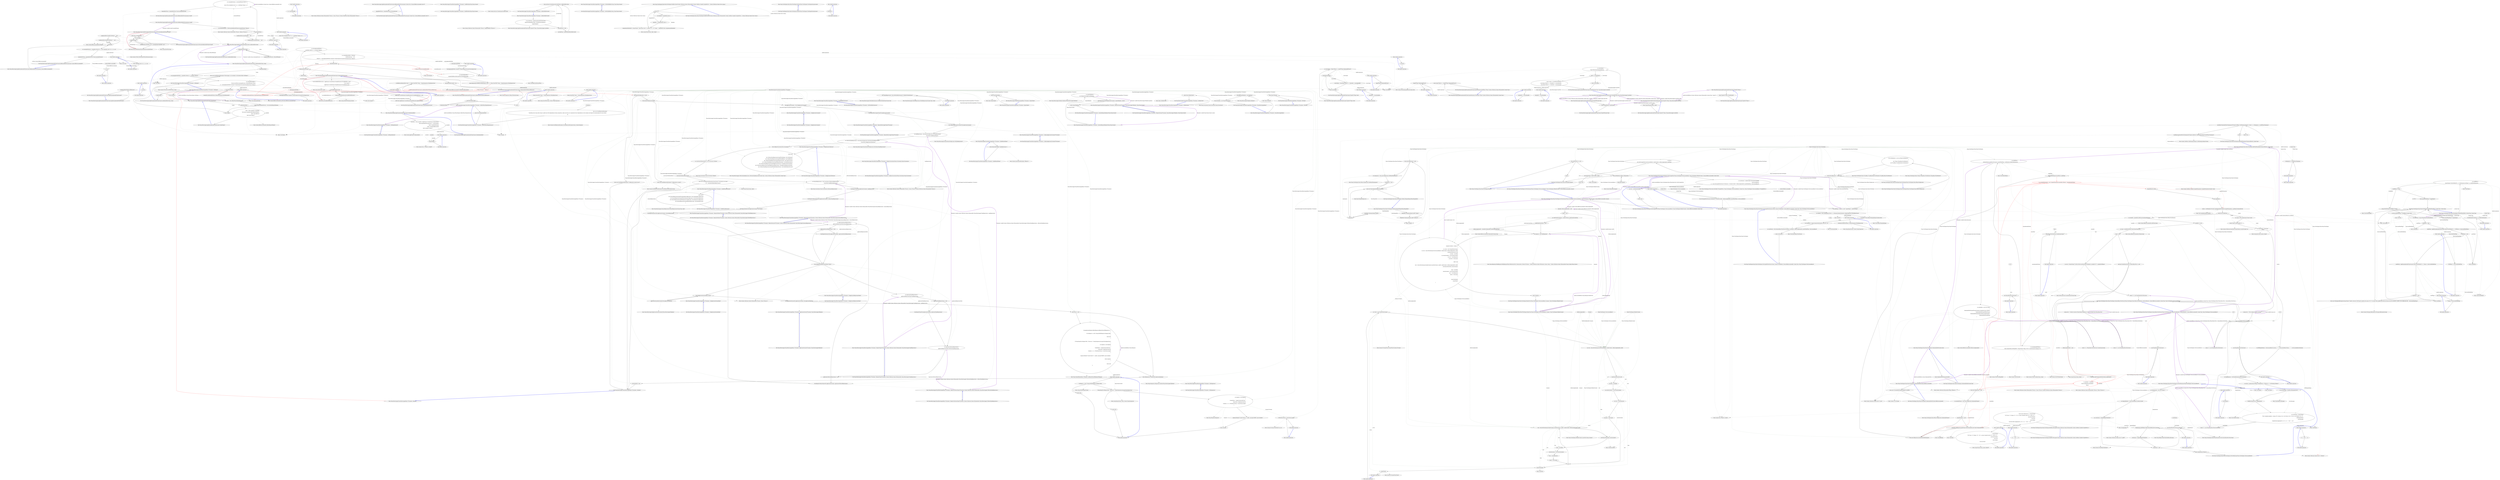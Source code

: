 digraph  {
n173 [label=string, span=""];
n174 [label="System.Reflection.Assembly", span=""];
n175 [label=existingAssemblyPaths, span=""];
n176 [label=assembly, span=""];
n177 [label=existingAssemblyPaths, span=""];
n0 [cluster="Nancy.Bootstrapper.AppDomainAssemblyTypeScanner.AppDomainAssemblyTypeScanner()", label="Entry Nancy.Bootstrapper.AppDomainAssemblyTypeScanner.AppDomainAssemblyTypeScanner()", span="16-16"];
n1 [cluster="Nancy.Bootstrapper.AppDomainAssemblyTypeScanner.AppDomainAssemblyTypeScanner()", label="LoadAssembliesWithNancyReferences()", span="18-18"];
n2 [cluster="Nancy.Bootstrapper.AppDomainAssemblyTypeScanner.AppDomainAssemblyTypeScanner()", label="Exit Nancy.Bootstrapper.AppDomainAssemblyTypeScanner.AppDomainAssemblyTypeScanner()", span="16-16"];
n3 [cluster="Nancy.Bootstrapper.AppDomainAssemblyTypeScanner.LoadAssembliesWithNancyReferences()", label="Entry Nancy.Bootstrapper.AppDomainAssemblyTypeScanner.LoadAssembliesWithNancyReferences()", span="211-211"];
n4 [cluster="lambda expression", label="Entry lambda expression", span="49-49"];
n5 [cluster="lambda expression", label="x == nancyAssembly", span="49-49"];
n6 [cluster="lambda expression", label="Exit lambda expression", span="49-49"];
n7 [cluster="lambda expression", label="Entry lambda expression", span="50-50"];
n8 [cluster="lambda expression", label="x.GetReferencedAssemblies().Any(r => r.Name.StartsWith(''Nancy'', StringComparison.OrdinalIgnoreCase))", span="50-50"];
n9 [cluster="lambda expression", label="Exit lambda expression", span="50-50"];
n10 [cluster="System.Reflection.Assembly.GetReferencedAssemblies()", label="Entry System.Reflection.Assembly.GetReferencedAssemblies()", span="0-0"];
n11 [cluster="Unk.Any", label="Entry Unk.Any", span=""];
n12 [cluster="lambda expression", label="Entry lambda expression", span="50-50"];
n13 [cluster="lambda expression", label="r.Name.StartsWith(''Nancy'', StringComparison.OrdinalIgnoreCase)", span="50-50"];
n14 [cluster="lambda expression", label="Exit lambda expression", span="50-50"];
n15 [cluster="string.StartsWith(string, System.StringComparison)", label="Entry string.StartsWith(string, System.StringComparison)", span="0-0"];
n16 [cluster="Nancy.Bootstrapper.AppDomainAssemblyTypeScanner.AddAssembliesToScan(params string[])", label="Entry Nancy.Bootstrapper.AppDomainAssemblyTypeScanner.AddAssembliesToScan(params string[])", span="100-100"];
n17 [cluster="Nancy.Bootstrapper.AppDomainAssemblyTypeScanner.AddAssembliesToScan(params string[])", label="var normalisedNames = GetNormalisedAssemblyNames(assemblyNames).ToArray()", span="102-102"];
n18 [cluster="Nancy.Bootstrapper.AppDomainAssemblyTypeScanner.AddAssembliesToScan(params string[])", label=normalisedNames, span="104-104"];
n24 [cluster="Nancy.Bootstrapper.AppDomainAssemblyTypeScanner.GetNormalisedAssemblyNames(string[])", label="Entry Nancy.Bootstrapper.AppDomainAssemblyTypeScanner.GetNormalisedAssemblyNames(string[])", span="352-352"];
n25 [cluster="System.Collections.Generic.IEnumerable<TSource>.ToArray<TSource>()", label="Entry System.Collections.Generic.IEnumerable<TSource>.ToArray<TSource>()", span="0-0"];
n21 [cluster="Nancy.Bootstrapper.AppDomainAssemblyTypeScanner.AddAssembliesToScan(params string[])", label="var scanningPredicates = normalisedNames.Select(s =>\r\n                {\r\n                    return (Func<Assembly, bool>)(a => a.GetName().Name == s);\r\n                })", span="110-113"];
n19 [cluster="Nancy.Bootstrapper.AppDomainAssemblyTypeScanner.AddAssembliesToScan(params string[])", label="LoadAssemblies(assemblyName + ''.dll'')", span="106-106"];
n20 [cluster="Nancy.Bootstrapper.AppDomainAssemblyTypeScanner.AddAssembliesToScan(params string[])", label="LoadAssemblies(assemblyName + ''.exe'')", span="107-107"];
n26 [cluster="Nancy.Bootstrapper.AppDomainAssemblyTypeScanner.LoadAssemblies(string)", label="Entry Nancy.Bootstrapper.AppDomainAssemblyTypeScanner.LoadAssemblies(string)", span="149-149"];
n22 [cluster="Nancy.Bootstrapper.AppDomainAssemblyTypeScanner.AddAssembliesToScan(params string[])", label="AssembliesToScan = AssembliesToScan.Union(scanningPredicates)", span="115-115"];
n27 [cluster="Unk.Select", label="Entry Unk.Select", span=""];
n29 [cluster="lambda expression", label="Entry lambda expression", span="110-113"];
n23 [cluster="Nancy.Bootstrapper.AppDomainAssemblyTypeScanner.AddAssembliesToScan(params string[])", label="Exit Nancy.Bootstrapper.AppDomainAssemblyTypeScanner.AddAssembliesToScan(params string[])", span="100-100"];
n28 [cluster="Unk.Union", label="Entry Unk.Union", span=""];
n30 [cluster="lambda expression", label="return (Func<Assembly, bool>)(a => a.GetName().Name == s);", span="112-112"];
n33 [cluster="lambda expression", label="a.GetName().Name == s", span="112-112"];
n31 [cluster="lambda expression", label="Exit lambda expression", span="110-113"];
n32 [cluster="lambda expression", label="Entry lambda expression", span="112-112"];
n34 [cluster="lambda expression", label="Exit lambda expression", span="112-112"];
n35 [cluster="System.Reflection.Assembly.GetName()", label="Entry System.Reflection.Assembly.GetName()", span="0-0"];
n36 [cluster="Nancy.Bootstrapper.AppDomainAssemblyTypeScanner.AddAssembliesToScan(params System.Reflection.Assembly[])", label="Entry Nancy.Bootstrapper.AppDomainAssemblyTypeScanner.AddAssembliesToScan(params System.Reflection.Assembly[])", span="122-122"];
n37 [cluster="Nancy.Bootstrapper.AppDomainAssemblyTypeScanner.AddAssembliesToScan(params System.Reflection.Assembly[])", label=assemblies, span="124-124"];
n40 [cluster="Nancy.Bootstrapper.AppDomainAssemblyTypeScanner.AddAssembliesToScan(params System.Reflection.Assembly[])", label="var scanningPredicates = assemblies.Select(an => (Func<Assembly, bool>)(a => a == an))", span="130-130"];
n38 [cluster="Nancy.Bootstrapper.AppDomainAssemblyTypeScanner.AddAssembliesToScan(params System.Reflection.Assembly[])", label="LoadAssemblies(assembly.GetName() + ''.dll'')", span="126-126"];
n39 [cluster="Nancy.Bootstrapper.AppDomainAssemblyTypeScanner.AddAssembliesToScan(params System.Reflection.Assembly[])", label="LoadAssemblies(assembly.GetName() + ''.exe'')", span="127-127"];
n41 [cluster="Nancy.Bootstrapper.AppDomainAssemblyTypeScanner.AddAssembliesToScan(params System.Reflection.Assembly[])", label="AssembliesToScan = AssembliesToScan.Union(scanningPredicates)", span="132-132"];
n43 [cluster="lambda expression", label="Entry lambda expression", span="130-130"];
n42 [cluster="Nancy.Bootstrapper.AppDomainAssemblyTypeScanner.AddAssembliesToScan(params System.Reflection.Assembly[])", label="Exit Nancy.Bootstrapper.AppDomainAssemblyTypeScanner.AddAssembliesToScan(params System.Reflection.Assembly[])", span="122-122"];
n44 [cluster="lambda expression", label="(Func<Assembly, bool>)(a => a == an)", span="130-130"];
n47 [cluster="lambda expression", label="a == an", span="130-130"];
n45 [cluster="lambda expression", label="Exit lambda expression", span="130-130"];
n46 [cluster="lambda expression", label="Entry lambda expression", span="130-130"];
n48 [cluster="lambda expression", label="Exit lambda expression", span="130-130"];
n49 [cluster="Nancy.Bootstrapper.AppDomainAssemblyTypeScanner.AddAssembliesToScan(params System.Func<System.Reflection.Assembly, bool>[])", label="Entry Nancy.Bootstrapper.AppDomainAssemblyTypeScanner.AddAssembliesToScan(params System.Func<System.Reflection.Assembly, bool>[])", span="139-139"];
n50 [cluster="Nancy.Bootstrapper.AppDomainAssemblyTypeScanner.AddAssembliesToScan(params System.Func<System.Reflection.Assembly, bool>[])", label="AssembliesToScan = AssembliesToScan.Union(predicates)", span="141-141"];
n51 [cluster="Nancy.Bootstrapper.AppDomainAssemblyTypeScanner.AddAssembliesToScan(params System.Func<System.Reflection.Assembly, bool>[])", label="Exit Nancy.Bootstrapper.AppDomainAssemblyTypeScanner.AddAssembliesToScan(params System.Func<System.Reflection.Assembly, bool>[])", span="139-139"];
n52 [cluster="System.Collections.Generic.IEnumerable<TSource>.Union<TSource>(System.Collections.Generic.IEnumerable<TSource>)", label="Entry System.Collections.Generic.IEnumerable<TSource>.Union<TSource>(System.Collections.Generic.IEnumerable<TSource>)", span="0-0"];
n53 [cluster="Nancy.Bootstrapper.AppDomainAssemblyTypeScanner.LoadAssemblies(string)", label="GetAssemblyDirectories()", span="151-151"];
n54 [cluster="Nancy.Bootstrapper.AppDomainAssemblyTypeScanner.LoadAssemblies(string)", label="LoadAssemblies(directory, wildcardFilename)", span="153-153"];
n55 [cluster="Nancy.Bootstrapper.AppDomainAssemblyTypeScanner.LoadAssemblies(string)", label="Exit Nancy.Bootstrapper.AppDomainAssemblyTypeScanner.LoadAssemblies(string)", span="149-149"];
n56 [cluster="Nancy.Bootstrapper.AppDomainAssemblyTypeScanner.GetAssemblyDirectories()", label="Entry Nancy.Bootstrapper.AppDomainAssemblyTypeScanner.GetAssemblyDirectories()", span="332-332"];
n57 [cluster="Nancy.Bootstrapper.AppDomainAssemblyTypeScanner.LoadAssemblies(string, string)", label="Entry Nancy.Bootstrapper.AppDomainAssemblyTypeScanner.LoadAssemblies(string, string)", span="163-163"];
n58 [cluster="Nancy.Bootstrapper.AppDomainAssemblyTypeScanner.LoadAssemblies(string, string)", label="UpdateAssemblies()", span="165-165"];
n60 [cluster="Nancy.Bootstrapper.AppDomainAssemblyTypeScanner.LoadAssemblies(string, string)", label="var unloadedAssemblies =\r\n                Directory.GetFiles(containingDirectory, wildcardFilename).Where(\r\n                    f => !existingAssemblyPaths.Contains(f, StringComparer.InvariantCultureIgnoreCase)).ToArray()", span="169-171"];
n59 [cluster="Nancy.Bootstrapper.AppDomainAssemblyTypeScanner.LoadAssemblies(string, string)", label="var existingAssemblyPaths = assemblies.Select(a => a.Location).ToArray()", span="167-167"];
n65 [cluster="Nancy.Bootstrapper.AppDomainAssemblyTypeScanner.UpdateAssemblies()", label="Entry Nancy.Bootstrapper.AppDomainAssemblyTypeScanner.UpdateAssemblies()", span="199-199"];
n66 [cluster="Unk.ToArray", label="Entry Unk.ToArray", span=""];
n72 [cluster="lambda expression", label="Entry lambda expression", span="167-167"];
n76 [cluster="lambda expression", label="!existingAssemblyPaths.Contains(f, StringComparer.InvariantCultureIgnoreCase)", span="171-171"];
n61 [cluster="Nancy.Bootstrapper.AppDomainAssemblyTypeScanner.LoadAssemblies(string, string)", label=unloadedAssemblies, span="174-174"];
n67 [cluster="System.IO.Directory.GetFiles(string, string)", label="Entry System.IO.Directory.GetFiles(string, string)", span="0-0"];
n68 [cluster="Unk.Where", label="Entry Unk.Where", span=""];
n75 [cluster="lambda expression", label="Entry lambda expression", span="171-171"];
n62 [cluster="Nancy.Bootstrapper.AppDomainAssemblyTypeScanner.LoadAssemblies(string, string)", label="Assembly.Load(AssemblyName.GetAssemblyName(unloadedAssembly))", span="176-176"];
n63 [cluster="Nancy.Bootstrapper.AppDomainAssemblyTypeScanner.LoadAssemblies(string, string)", label="UpdateTypes()", span="179-179"];
n69 [cluster="Unk.GetAssemblyName", label="Entry Unk.GetAssemblyName", span=""];
n70 [cluster="System.Reflection.Assembly.Load(System.Reflection.AssemblyName)", label="Entry System.Reflection.Assembly.Load(System.Reflection.AssemblyName)", span="0-0"];
n64 [cluster="Nancy.Bootstrapper.AppDomainAssemblyTypeScanner.LoadAssemblies(string, string)", label="Exit Nancy.Bootstrapper.AppDomainAssemblyTypeScanner.LoadAssemblies(string, string)", span="163-163"];
n71 [cluster="Nancy.Bootstrapper.AppDomainAssemblyTypeScanner.UpdateTypes()", label="Entry Nancy.Bootstrapper.AppDomainAssemblyTypeScanner.UpdateTypes()", span="186-186"];
n73 [cluster="lambda expression", label="a.Location", span="167-167"];
n74 [cluster="lambda expression", label="Exit lambda expression", span="167-167"];
n77 [cluster="lambda expression", label="Exit lambda expression", span="171-171"];
n78 [cluster="Unk.Contains", label="Entry Unk.Contains", span=""];
n79 [cluster="Nancy.Bootstrapper.AppDomainAssemblyTypeScanner.UpdateTypes()", label="UpdateAssemblies()", span="188-188"];
n80 [cluster="Nancy.Bootstrapper.AppDomainAssemblyTypeScanner.UpdateTypes()", label="types = (from assembly in assemblies\r\n                     from type in assembly.SafeGetExportedTypes()\r\n                     where !type.IsAbstract\r\n                     select type).ToArray()", span="190-193"];
n81 [cluster="Nancy.Bootstrapper.AppDomainAssemblyTypeScanner.UpdateTypes()", label="Exit Nancy.Bootstrapper.AppDomainAssemblyTypeScanner.UpdateTypes()", span="186-186"];
n82 [cluster="System.Reflection.Assembly.SafeGetExportedTypes()", label="Entry System.Reflection.Assembly.SafeGetExportedTypes()", span="17-17"];
n83 [cluster="Nancy.Bootstrapper.AppDomainAssemblyTypeScanner.UpdateAssemblies()", label="assemblies = (from assembly in AppDomain.CurrentDomain.GetAssemblies()\r\n                          where AssembliesToScan.Any(asm => asm(assembly))\r\n                          where !assembly.IsDynamic\r\n                          where !assembly.ReflectionOnly\r\n                          select assembly).ToArray()", span="201-205"];
n84 [cluster="Nancy.Bootstrapper.AppDomainAssemblyTypeScanner.UpdateAssemblies()", label="Exit Nancy.Bootstrapper.AppDomainAssemblyTypeScanner.UpdateAssemblies()", span="199-199"];
n85 [cluster="System.AppDomain.GetAssemblies()", label="Entry System.AppDomain.GetAssemblies()", span="0-0"];
n86 [cluster="lambda expression", label="Entry lambda expression", span="202-202"];
n87 [cluster="lambda expression", label="asm(assembly)", span="202-202"];
n88 [cluster="lambda expression", label="Exit lambda expression", span="202-202"];
n89 [cluster="System.Func<T, TResult>.Invoke(T)", label="Entry System.Func<T, TResult>.Invoke(T)", span="0-0"];
n90 [cluster="Nancy.Bootstrapper.AppDomainAssemblyTypeScanner.LoadAssembliesWithNancyReferences()", label=nancyAssembliesLoaded, span="213-213"];
n91 [cluster="Nancy.Bootstrapper.AppDomainAssemblyTypeScanner.LoadAssembliesWithNancyReferences()", label="return;", span="215-215"];
n92 [cluster="Nancy.Bootstrapper.AppDomainAssemblyTypeScanner.LoadAssembliesWithNancyReferences()", label="UpdateAssemblies()", span="218-218"];
n93 [cluster="Nancy.Bootstrapper.AppDomainAssemblyTypeScanner.LoadAssembliesWithNancyReferences()", label="GetAssemblyDirectories()", span="220-220"];
n94 [cluster="Nancy.Bootstrapper.AppDomainAssemblyTypeScanner.LoadAssembliesWithNancyReferences()", label="var existingAssemblyPaths =\r\n                    assemblies.Select(a => a.Location).ToArray()", span="222-223"];
n102 [cluster="Nancy.Bootstrapper.AppDomainAssemblyTypeScanner.LoadAssembliesWithNancyReferences()", label="UpdateTypes()", span="250-250"];
n95 [cluster="Nancy.Bootstrapper.AppDomainAssemblyTypeScanner.LoadAssembliesWithNancyReferences()", label="var unloadedAssemblies = Directory\r\n                    .GetFiles(directory, ''*.dll'')\r\n                    .Where(f => !existingAssemblyPaths.Contains(f, StringComparer.InvariantCultureIgnoreCase)).ToArray()", span="225-227"];
n108 [cluster="lambda expression", label="Entry lambda expression", span="223-223"];
n112 [cluster="lambda expression", label="!existingAssemblyPaths.Contains(f, StringComparer.InvariantCultureIgnoreCase)", span="227-227"];
n96 [cluster="Nancy.Bootstrapper.AppDomainAssemblyTypeScanner.LoadAssembliesWithNancyReferences()", label=unloadedAssemblies, span="229-229"];
n111 [cluster="lambda expression", label="Entry lambda expression", span="227-227"];
n97 [cluster="Nancy.Bootstrapper.AppDomainAssemblyTypeScanner.LoadAssembliesWithNancyReferences()", color=red, community=0, label="0: Debug.WriteLine(unloadedAssembly)", span="231-231"];
n98 [cluster="Nancy.Bootstrapper.AppDomainAssemblyTypeScanner.LoadAssembliesWithNancyReferences()", label="var inspectedAssembly =\r\n                        Assembly.ReflectionOnlyLoadFrom(unloadedAssembly)", span="233-234"];
n101 [cluster="Nancy.Bootstrapper.AppDomainAssemblyTypeScanner.LoadAssembliesWithNancyReferences()", color=red, community=0, label="0: Assembly.Load(AssemblyName.GetAssemblyName(unloadedAssembly))", span="241-241"];
n105 [cluster="Unk.WriteLine", label="Entry Unk.WriteLine", span=""];
n99 [cluster="Nancy.Bootstrapper.AppDomainAssemblyTypeScanner.LoadAssembliesWithNancyReferences()", label="inspectedAssembly.GetReferencedAssemblies().Any(r => r.Name.StartsWith(''Nancy'', StringComparison.OrdinalIgnoreCase))", span="236-236"];
n106 [cluster="Unk.ReflectionOnlyLoadFrom", label="Entry Unk.ReflectionOnlyLoadFrom", span=""];
n100 [cluster="Nancy.Bootstrapper.AppDomainAssemblyTypeScanner.LoadAssembliesWithNancyReferences()", color=red, community=0, label="1: Debug.WriteLine('' - Adding it'')", span="240-240"];
n114 [cluster="lambda expression", label="Entry lambda expression", span="236-236"];
n107 [cluster="System.Diagnostics.Debug.WriteLine(string)", label="Entry System.Diagnostics.Debug.WriteLine(string)", span="0-0"];
n103 [cluster="Nancy.Bootstrapper.AppDomainAssemblyTypeScanner.LoadAssembliesWithNancyReferences()", label="nancyAssembliesLoaded = true", span="252-252"];
n104 [cluster="Nancy.Bootstrapper.AppDomainAssemblyTypeScanner.LoadAssembliesWithNancyReferences()", label="Exit Nancy.Bootstrapper.AppDomainAssemblyTypeScanner.LoadAssembliesWithNancyReferences()", span="211-211"];
n109 [cluster="lambda expression", label="a.Location", span="223-223"];
n110 [cluster="lambda expression", label="Exit lambda expression", span="223-223"];
n113 [cluster="lambda expression", label="Exit lambda expression", span="227-227"];
n115 [cluster="lambda expression", label="r.Name.StartsWith(''Nancy'', StringComparison.OrdinalIgnoreCase)", span="236-236"];
n116 [cluster="lambda expression", label="Exit lambda expression", span="236-236"];
n117 [cluster="Nancy.Bootstrapper.AppDomainAssemblyTypeScanner.TypesOf<TType>(bool)", label="Entry Nancy.Bootstrapper.AppDomainAssemblyTypeScanner.TypesOf<TType>(bool)", span="262-262"];
n118 [cluster="Nancy.Bootstrapper.AppDomainAssemblyTypeScanner.TypesOf<TType>(bool)", label="var returnTypes = Types.Where(t => typeof(TType).IsAssignableFrom(t))", span="264-264"];
n119 [cluster="Nancy.Bootstrapper.AppDomainAssemblyTypeScanner.TypesOf<TType>(bool)", label=excludeInternalTypes, span="266-266"];
n123 [cluster="lambda expression", label="Entry lambda expression", span="264-264"];
n120 [cluster="Nancy.Bootstrapper.AppDomainAssemblyTypeScanner.TypesOf<TType>(bool)", label="returnTypes = returnTypes.Where(t => t.Assembly != nancyAssembly)", span="268-268"];
n121 [cluster="Nancy.Bootstrapper.AppDomainAssemblyTypeScanner.TypesOf<TType>(bool)", label="return returnTypes;", span="271-271"];
n127 [cluster="lambda expression", label="Entry lambda expression", span="268-268"];
n122 [cluster="Nancy.Bootstrapper.AppDomainAssemblyTypeScanner.TypesOf<TType>(bool)", label="Exit Nancy.Bootstrapper.AppDomainAssemblyTypeScanner.TypesOf<TType>(bool)", span="262-262"];
n124 [cluster="lambda expression", label="typeof(TType).IsAssignableFrom(t)", span="264-264"];
n125 [cluster="lambda expression", label="Exit lambda expression", span="264-264"];
n126 [cluster="System.Type.IsAssignableFrom(System.Type)", label="Entry System.Type.IsAssignableFrom(System.Type)", span="0-0"];
n128 [cluster="lambda expression", label="t.Assembly != nancyAssembly", span="268-268"];
n129 [cluster="lambda expression", label="Exit lambda expression", span="268-268"];
n130 [cluster="Nancy.Bootstrapper.AppDomainAssemblyTypeScanner.TypesOf(System.Type)", label="Entry Nancy.Bootstrapper.AppDomainAssemblyTypeScanner.TypesOf(System.Type)", span="280-280"];
n131 [cluster="Nancy.Bootstrapper.AppDomainAssemblyTypeScanner.TypesOf(System.Type)", label="return TypesOf(type, ScanMode.All);", span="282-282"];
n132 [cluster="Nancy.Bootstrapper.AppDomainAssemblyTypeScanner.TypesOf(System.Type)", label="Exit Nancy.Bootstrapper.AppDomainAssemblyTypeScanner.TypesOf(System.Type)", span="280-280"];
n133 [cluster="Nancy.Bootstrapper.AppDomainAssemblyTypeScanner.TypesOf(System.Type, Nancy.Bootstrapper.ScanMode)", label="Entry Nancy.Bootstrapper.AppDomainAssemblyTypeScanner.TypesOf(System.Type, Nancy.Bootstrapper.ScanMode)", span="291-291"];
n134 [cluster="Nancy.Bootstrapper.AppDomainAssemblyTypeScanner.TypesOf(System.Type, Nancy.Bootstrapper.ScanMode)", label="var returnTypes =\r\n                Types.Where(type.IsAssignableFrom)", span="293-294"];
n135 [cluster="Nancy.Bootstrapper.AppDomainAssemblyTypeScanner.TypesOf(System.Type, Nancy.Bootstrapper.ScanMode)", label="mode == ScanMode.All", span="296-296"];
n137 [cluster="Nancy.Bootstrapper.AppDomainAssemblyTypeScanner.TypesOf(System.Type, Nancy.Bootstrapper.ScanMode)", label="return (mode == ScanMode.OnlyNancy) ?\r\n                returnTypes.Where(t => t.Assembly == nancyAssembly) :\r\n                returnTypes.Where(t => t.Assembly != nancyAssembly);", span="301-303"];
n136 [cluster="Nancy.Bootstrapper.AppDomainAssemblyTypeScanner.TypesOf(System.Type, Nancy.Bootstrapper.ScanMode)", label="return returnTypes;", span="298-298"];
n138 [cluster="Nancy.Bootstrapper.AppDomainAssemblyTypeScanner.TypesOf(System.Type, Nancy.Bootstrapper.ScanMode)", label="Exit Nancy.Bootstrapper.AppDomainAssemblyTypeScanner.TypesOf(System.Type, Nancy.Bootstrapper.ScanMode)", span="291-291"];
n139 [cluster="lambda expression", label="Entry lambda expression", span="302-302"];
n142 [cluster="lambda expression", label="Entry lambda expression", span="303-303"];
n140 [cluster="lambda expression", label="t.Assembly == nancyAssembly", span="302-302"];
n141 [cluster="lambda expression", label="Exit lambda expression", span="302-302"];
n143 [cluster="lambda expression", label="t.Assembly != nancyAssembly", span="303-303"];
n144 [cluster="lambda expression", label="Exit lambda expression", span="303-303"];
n145 [cluster="Nancy.Bootstrapper.AppDomainAssemblyTypeScanner.TypesOf<TType>()", label="Entry Nancy.Bootstrapper.AppDomainAssemblyTypeScanner.TypesOf<TType>()", span="312-312"];
n146 [cluster="Nancy.Bootstrapper.AppDomainAssemblyTypeScanner.TypesOf<TType>()", label="return TypesOf<TType>(ScanMode.All);", span="314-314"];
n147 [cluster="Nancy.Bootstrapper.AppDomainAssemblyTypeScanner.TypesOf<TType>()", label="Exit Nancy.Bootstrapper.AppDomainAssemblyTypeScanner.TypesOf<TType>()", span="312-312"];
n148 [cluster="Nancy.Bootstrapper.AppDomainAssemblyTypeScanner.TypesOf<TType>(Nancy.Bootstrapper.ScanMode)", label="Entry Nancy.Bootstrapper.AppDomainAssemblyTypeScanner.TypesOf<TType>(Nancy.Bootstrapper.ScanMode)", span="323-323"];
n149 [cluster="Nancy.Bootstrapper.AppDomainAssemblyTypeScanner.TypesOf<TType>(Nancy.Bootstrapper.ScanMode)", label="return TypesOf(typeof(TType), mode);", span="325-325"];
n150 [cluster="Nancy.Bootstrapper.AppDomainAssemblyTypeScanner.TypesOf<TType>(Nancy.Bootstrapper.ScanMode)", label="Exit Nancy.Bootstrapper.AppDomainAssemblyTypeScanner.TypesOf<TType>(Nancy.Bootstrapper.ScanMode)", span="323-323"];
n151 [cluster="Nancy.Bootstrapper.AppDomainAssemblyTypeScanner.GetAssemblyDirectories()", label="var privateBinPathDirectories = AppDomain.CurrentDomain.SetupInformation.PrivateBinPath == null\r\n                                                ? new string[] { }\r\n                                                : AppDomain.CurrentDomain.SetupInformation.PrivateBinPath.Split(';')", span="334-336"];
n154 [cluster="Nancy.Bootstrapper.AppDomainAssemblyTypeScanner.GetAssemblyDirectories()", label="yield return privateBinPathDirectory;", span="342-342"];
n156 [cluster="Nancy.Bootstrapper.AppDomainAssemblyTypeScanner.GetAssemblyDirectories()", label="yield return AppDomain.CurrentDomain.SetupInformation.ApplicationBase;", span="348-348"];
n152 [cluster="Nancy.Bootstrapper.AppDomainAssemblyTypeScanner.GetAssemblyDirectories()", label=privateBinPathDirectories, span="338-338"];
n158 [cluster="string.Split(params char[])", label="Entry string.Split(params char[])", span="0-0"];
n153 [cluster="Nancy.Bootstrapper.AppDomainAssemblyTypeScanner.GetAssemblyDirectories()", label="!string.IsNullOrWhiteSpace(privateBinPathDirectory)", span="340-340"];
n155 [cluster="Nancy.Bootstrapper.AppDomainAssemblyTypeScanner.GetAssemblyDirectories()", label="AppDomain.CurrentDomain.SetupInformation.PrivateBinPathProbe == null", span="346-346"];
n159 [cluster="string.IsNullOrWhiteSpace(string)", label="Entry string.IsNullOrWhiteSpace(string)", span="0-0"];
n157 [cluster="Nancy.Bootstrapper.AppDomainAssemblyTypeScanner.GetAssemblyDirectories()", label="Exit Nancy.Bootstrapper.AppDomainAssemblyTypeScanner.GetAssemblyDirectories()", span="332-332"];
n160 [cluster="Nancy.Bootstrapper.AppDomainAssemblyTypeScanner.GetNormalisedAssemblyNames(string[])", label=assemblyNames, span="354-354"];
n162 [cluster="Nancy.Bootstrapper.AppDomainAssemblyTypeScanner.GetNormalisedAssemblyNames(string[])", label="yield return Path.GetFileNameWithoutExtension(assemblyName);", span="358-358"];
n163 [cluster="Nancy.Bootstrapper.AppDomainAssemblyTypeScanner.GetNormalisedAssemblyNames(string[])", label="yield return assemblyName;", span="362-362"];
n161 [cluster="Nancy.Bootstrapper.AppDomainAssemblyTypeScanner.GetNormalisedAssemblyNames(string[])", label="assemblyName.EndsWith(''.dll'') || assemblyName.EndsWith(''.exe'')", span="356-356"];
n164 [cluster="Nancy.Bootstrapper.AppDomainAssemblyTypeScanner.GetNormalisedAssemblyNames(string[])", label="Exit Nancy.Bootstrapper.AppDomainAssemblyTypeScanner.GetNormalisedAssemblyNames(string[])", span="352-352"];
n165 [cluster="string.EndsWith(string)", label="Entry string.EndsWith(string)", span="0-0"];
n166 [cluster="System.IO.Path.GetFileNameWithoutExtension(string)", label="Entry System.IO.Path.GetFileNameWithoutExtension(string)", span="0-0"];
n167 [cluster="Nancy.Bootstrapper.AppDomainAssemblyTypeScannerExtensions.NotOfType<TType>(System.Collections.Generic.IEnumerable<System.Type>)", label="Entry Nancy.Bootstrapper.AppDomainAssemblyTypeScannerExtensions.NotOfType<TType>(System.Collections.Generic.IEnumerable<System.Type>)", span="370-370"];
n168 [cluster="Nancy.Bootstrapper.AppDomainAssemblyTypeScannerExtensions.NotOfType<TType>(System.Collections.Generic.IEnumerable<System.Type>)", label="return types.Where(t => !typeof(TType).IsAssignableFrom(t));", span="372-372"];
n169 [cluster="Nancy.Bootstrapper.AppDomainAssemblyTypeScannerExtensions.NotOfType<TType>(System.Collections.Generic.IEnumerable<System.Type>)", label="Exit Nancy.Bootstrapper.AppDomainAssemblyTypeScannerExtensions.NotOfType<TType>(System.Collections.Generic.IEnumerable<System.Type>)", span="370-370"];
n170 [cluster="lambda expression", label="Entry lambda expression", span="372-372"];
n171 [cluster="lambda expression", label="!typeof(TType).IsAssignableFrom(t)", span="372-372"];
n172 [cluster="lambda expression", label="Exit lambda expression", span="372-372"];
m0_121 [cluster="Nancy.Bootstrapper.Pipelines.Pipelines(Nancy.Bootstrapper.IPipelines)", file="NancyBootstrapperBase.cs", label="Entry Nancy.Bootstrapper.Pipelines.Pipelines(Nancy.Bootstrapper.IPipelines)", span="23-23"];
m0_55 [cluster="Nancy.Bootstrapper.NancyInternalConfiguration.GetTypeRegistations()", file="NancyBootstrapperBase.cs", label="Entry Nancy.Bootstrapper.NancyInternalConfiguration.GetTypeRegistations()", span="190-190"];
m0_71 [cluster="Nancy.Bootstrapper.NancyBootstrapperBase<TContainer>.GetApplicationStartupTasks()", file="NancyBootstrapperBase.cs", label="Entry Nancy.Bootstrapper.NancyBootstrapperBase<TContainer>.GetApplicationStartupTasks()", span="327-327"];
m0_94 [cluster="Nancy.Bootstrapper.NancyBootstrapperBase<TContainer>.GetApplicationStartupTasks()", file="NancyBootstrapperBase.cs", label="Exit Nancy.Bootstrapper.NancyBootstrapperBase<TContainer>.GetApplicationStartupTasks()", span="327-327"];
m0_68 [cluster="Nancy.Bootstrapper.NancyBootstrapperBase<TContainer>.RegisterInstances(TContainer, System.Collections.Generic.IEnumerable<Nancy.Bootstrapper.InstanceRegistration>)", file="NancyBootstrapperBase.cs", label="Entry Nancy.Bootstrapper.NancyBootstrapperBase<TContainer>.RegisterInstances(TContainer, System.Collections.Generic.IEnumerable<Nancy.Bootstrapper.InstanceRegistration>)", span="502-502"];
m0_139 [cluster="Nancy.Bootstrapper.NancyBootstrapperBase<TContainer>.RegisterInstances(TContainer, System.Collections.Generic.IEnumerable<Nancy.Bootstrapper.InstanceRegistration>)", file="NancyBootstrapperBase.cs", label="Exit Nancy.Bootstrapper.NancyBootstrapperBase<TContainer>.RegisterInstances(TContainer, System.Collections.Generic.IEnumerable<Nancy.Bootstrapper.InstanceRegistration>)", span="502-502"];
m0_96 [cluster="Nancy.Bootstrapper.NancyBootstrapperBase<TContainer>.GetAllModules(Nancy.NancyContext)", file="NancyBootstrapperBase.cs", label="Entry Nancy.Bootstrapper.NancyBootstrapperBase<TContainer>.GetAllModules(Nancy.NancyContext)", span="340-340"];
m0_97 [cluster="Nancy.Bootstrapper.NancyBootstrapperBase<TContainer>.GetAllModules(Nancy.NancyContext)", file="NancyBootstrapperBase.cs", label="Exit Nancy.Bootstrapper.NancyBootstrapperBase<TContainer>.GetAllModules(Nancy.NancyContext)", span="340-340"];
m0_67 [cluster="Nancy.Bootstrapper.NancyBootstrapperBase<TContainer>.RegisterModules(TContainer, System.Collections.Generic.IEnumerable<Nancy.Bootstrapper.ModuleRegistration>)", file="NancyBootstrapperBase.cs", label="Entry Nancy.Bootstrapper.NancyBootstrapperBase<TContainer>.RegisterModules(TContainer, System.Collections.Generic.IEnumerable<Nancy.Bootstrapper.ModuleRegistration>)", span="495-495"];
m0_138 [cluster="Nancy.Bootstrapper.NancyBootstrapperBase<TContainer>.RegisterModules(TContainer, System.Collections.Generic.IEnumerable<Nancy.Bootstrapper.ModuleRegistration>)", file="NancyBootstrapperBase.cs", label="Exit Nancy.Bootstrapper.NancyBootstrapperBase<TContainer>.RegisterModules(TContainer, System.Collections.Generic.IEnumerable<Nancy.Bootstrapper.ModuleRegistration>)", span="495-495"];
m0_115 [cluster="object.GetHashCode()", file="NancyBootstrapperBase.cs", label="Entry object.GetHashCode()", span="0-0"];
m0_122 [cluster="Nancy.Bootstrapper.NancyBootstrapperBase<TContainer>.RequestStartup(TContainer, Nancy.Bootstrapper.IPipelines, Nancy.NancyContext)", file="NancyBootstrapperBase.cs", label="Entry Nancy.Bootstrapper.NancyBootstrapperBase<TContainer>.RequestStartup(TContainer, Nancy.Bootstrapper.IPipelines, Nancy.NancyContext)", span="429-429"];
m0_128 [cluster="Nancy.Bootstrapper.NancyBootstrapperBase<TContainer>.RequestStartup(TContainer, Nancy.Bootstrapper.IPipelines, Nancy.NancyContext)", file="NancyBootstrapperBase.cs", label="Exit Nancy.Bootstrapper.NancyBootstrapperBase<TContainer>.RequestStartup(TContainer, Nancy.Bootstrapper.IPipelines, Nancy.NancyContext)", span="429-429"];
m0_111 [cluster="object.Equals(object)", file="NancyBootstrapperBase.cs", label="Entry object.Equals(object)", span="0-0"];
m0_53 [cluster="Nancy.Bootstrapper.NancyBootstrapperBase<TContainer>.RegisterBootstrapperTypes(TContainer)", file="NancyBootstrapperBase.cs", label="Entry Nancy.Bootstrapper.NancyBootstrapperBase<TContainer>.RegisterBootstrapperTypes(TContainer)", span="473-473"];
m0_135 [cluster="Nancy.Bootstrapper.NancyBootstrapperBase<TContainer>.RegisterBootstrapperTypes(TContainer)", file="NancyBootstrapperBase.cs", label="Exit Nancy.Bootstrapper.NancyBootstrapperBase<TContainer>.RegisterBootstrapperTypes(TContainer)", span="473-473"];
m0_72 [cluster="Nancy.Bootstrapper.IApplicationStartup.Initialize(Nancy.Bootstrapper.IPipelines)", file="NancyBootstrapperBase.cs", label="Entry Nancy.Bootstrapper.IApplicationStartup.Initialize(Nancy.Bootstrapper.IPipelines)", span="11-11"];
m0_9 [cluster="Nancy.Bootstrapper.ModuleRegistration.ModuleRegistration(System.Type, string)", file="NancyBootstrapperBase.cs", label="Entry Nancy.Bootstrapper.ModuleRegistration.ModuleRegistration(System.Type, string)", span="11-11"];
m0_126 [cluster="object.ToString()", file="NancyBootstrapperBase.cs", label="Entry object.ToString()", span="0-0"];
m0_162 [cluster="System.Activator.CreateInstance(System.Type)", file="NancyBootstrapperBase.cs", label="Entry System.Activator.CreateInstance(System.Type)", span="0-0"];
m0_64 [cluster="Nancy.Bootstrapper.NancyBootstrapperBase<TContainer>.GetAdditionalInstances()", file="NancyBootstrapperBase.cs", label="Entry Nancy.Bootstrapper.NancyBootstrapperBase<TContainer>.GetAdditionalInstances()", span="519-519"];
m0_143 [cluster="Nancy.Bootstrapper.NancyBootstrapperBase<TContainer>.GetAdditionalInstances()", file="NancyBootstrapperBase.cs", label="return new[] {\r\n                new InstanceRegistration(typeof(CryptographyConfiguration), this.CryptographyConfiguration),\r\n                new InstanceRegistration(typeof(NancyInternalConfiguration), this.InternalConfiguration), \r\n                new InstanceRegistration(typeof(DiagnosticsConfiguration), this.DiagnosticsConfiguration), \r\n                new InstanceRegistration(typeof(IRootPathProvider), this.RootPathProvider), \r\n            };", span="521-526"];
m0_144 [cluster="Nancy.Bootstrapper.NancyBootstrapperBase<TContainer>.GetAdditionalInstances()", file="NancyBootstrapperBase.cs", label="Exit Nancy.Bootstrapper.NancyBootstrapperBase<TContainer>.GetAdditionalInstances()", span="519-519"];
m0_154 [cluster="Nancy.Bootstrapper.NancyBootstrapperBase<TContainer>.GetRootPathProvider()", file="NancyBootstrapperBase.cs", label="Entry Nancy.Bootstrapper.NancyBootstrapperBase<TContainer>.GetRootPathProvider()", span="563-563"];
m0_155 [cluster="Nancy.Bootstrapper.NancyBootstrapperBase<TContainer>.GetRootPathProvider()", file="NancyBootstrapperBase.cs", label="var providerType = AppDomainAssemblyTypeScanner\r\n                .TypesOf<IRootPathProvider>(ScanMode.ExcludeNancy)\r\n                .SingleOrDefault()", span="565-567"];
m0_156 [cluster="Nancy.Bootstrapper.NancyBootstrapperBase<TContainer>.GetRootPathProvider()", file="NancyBootstrapperBase.cs", label="providerType == null", span="569-569"];
m0_158 [cluster="Nancy.Bootstrapper.NancyBootstrapperBase<TContainer>.GetRootPathProvider()", file="NancyBootstrapperBase.cs", label="return Activator.CreateInstance(providerType) as IRootPathProvider;", span="574-574"];
m0_157 [cluster="Nancy.Bootstrapper.NancyBootstrapperBase<TContainer>.GetRootPathProvider()", file="NancyBootstrapperBase.cs", label="providerType = typeof(DefaultRootPathProvider)", span="571-571"];
m0_159 [cluster="Nancy.Bootstrapper.NancyBootstrapperBase<TContainer>.GetRootPathProvider()", file="NancyBootstrapperBase.cs", label="Exit Nancy.Bootstrapper.NancyBootstrapperBase<TContainer>.GetRootPathProvider()", span="563-563"];
m0_62 [cluster="string.Format(string, object)", file="NancyBootstrapperBase.cs", label="Entry string.Format(string, object)", span="0-0"];
m0_108 [cluster="Nancy.Bootstrapper.NancyBootstrapperBase<TContainer>.Equals(object)", file="NancyBootstrapperBase.cs", label="Entry Nancy.Bootstrapper.NancyBootstrapperBase<TContainer>.Equals(object)", span="373-373"];
m0_109 [cluster="Nancy.Bootstrapper.NancyBootstrapperBase<TContainer>.Equals(object)", file="NancyBootstrapperBase.cs", label="return base.Equals(obj);", span="375-375"];
m0_110 [cluster="Nancy.Bootstrapper.NancyBootstrapperBase<TContainer>.Equals(object)", file="NancyBootstrapperBase.cs", label="Exit Nancy.Bootstrapper.NancyBootstrapperBase<TContainer>.Equals(object)", span="373-373"];
m0_58 [cluster="Nancy.Bootstrapper.NancyInternalConfiguration.GetCollectionTypeRegistrations()", file="NancyBootstrapperBase.cs", label="Entry Nancy.Bootstrapper.NancyInternalConfiguration.GetCollectionTypeRegistrations()", span="235-235"];
m0_63 [cluster="Nancy.Conventions.NancyConventions.GetInstanceRegistrations()", file="NancyBootstrapperBase.cs", label="Entry Nancy.Conventions.NancyConventions.GetInstanceRegistrations()", span="73-73"];
m0_54 [cluster="Nancy.Bootstrapper.NancyBootstrapperBase<TContainer>.ConfigureApplicationContainer(TContainer)", file="NancyBootstrapperBase.cs", label="Entry Nancy.Bootstrapper.NancyBootstrapperBase<TContainer>.ConfigureApplicationContainer(TContainer)", span="437-437"];
m0_129 [cluster="Nancy.Bootstrapper.NancyBootstrapperBase<TContainer>.ConfigureApplicationContainer(TContainer)", file="NancyBootstrapperBase.cs", label="Exit Nancy.Bootstrapper.NancyBootstrapperBase<TContainer>.ConfigureApplicationContainer(TContainer)", span="437-437"];
m0_74 [cluster="Nancy.NamedPipelineBase<TDelegate>.AddItemToStartOfPipeline(TDelegate)", file="NancyBootstrapperBase.cs", label="Entry Nancy.NamedPipelineBase<TDelegate>.AddItemToStartOfPipeline(TDelegate)", span="45-45"];
m0_4 [cluster="Nancy.Bootstrapper.Pipelines.Pipelines()", file="NancyBootstrapperBase.cs", label="Entry Nancy.Bootstrapper.Pipelines.Pipelines()", span="12-12"];
m0_92 [cluster="System.IO.Stream.Write(byte[], int, int)", file="NancyBootstrapperBase.cs", label="Entry System.IO.Stream.Write(byte[], int, int)", span="0-0"];
m0_11 [cluster="Nancy.Bootstrapper.IModuleKeyGenerator.GetKeyForModuleType(System.Type)", file="NancyBootstrapperBase.cs", label="Entry Nancy.Bootstrapper.IModuleKeyGenerator.GetKeyForModuleType(System.Type)", span="14-14"];
m0_61 [cluster="Nancy.Conventions.NancyConventions.Validate()", file="NancyBootstrapperBase.cs", label="Entry Nancy.Conventions.NancyConventions.Validate()", span="55-55"];
m0_98 [cluster="Nancy.Bootstrapper.NancyBootstrapperBase<TContainer>.GetModuleByKey(string, Nancy.NancyContext)", file="NancyBootstrapperBase.cs", label="Entry Nancy.Bootstrapper.NancyBootstrapperBase<TContainer>.GetModuleByKey(string, Nancy.NancyContext)", span="348-348"];
m0_99 [cluster="Nancy.Bootstrapper.NancyBootstrapperBase<TContainer>.GetModuleByKey(string, Nancy.NancyContext)", file="NancyBootstrapperBase.cs", label="Exit Nancy.Bootstrapper.NancyBootstrapperBase<TContainer>.GetModuleByKey(string, Nancy.NancyContext)", span="348-348"];
m0_160 [cluster="Nancy.Bootstrapper.AppDomainAssemblyTypeScanner.TypesOf<TType>(Nancy.Bootstrapper.ScanMode)", file="NancyBootstrapperBase.cs", label="Entry Nancy.Bootstrapper.AppDomainAssemblyTypeScanner.TypesOf<TType>(Nancy.Bootstrapper.ScanMode)", span="323-323"];
m0_116 [cluster="Nancy.Bootstrapper.NancyBootstrapperBase<TContainer>.InitializeRequestPipelines(Nancy.NancyContext)", file="NancyBootstrapperBase.cs", label="Entry Nancy.Bootstrapper.NancyBootstrapperBase<TContainer>.InitializeRequestPipelines(Nancy.NancyContext)", span="392-392"];
m0_117 [cluster="Nancy.Bootstrapper.NancyBootstrapperBase<TContainer>.InitializeRequestPipelines(Nancy.NancyContext)", file="NancyBootstrapperBase.cs", label="var requestPipelines =\r\n                new Pipelines(this.ApplicationPipelines)", span="394-395"];
m0_118 [cluster="Nancy.Bootstrapper.NancyBootstrapperBase<TContainer>.InitializeRequestPipelines(Nancy.NancyContext)", file="NancyBootstrapperBase.cs", label="this.RequestStartup(this.ApplicationContainer, requestPipelines, context)", span="397-397"];
m0_119 [cluster="Nancy.Bootstrapper.NancyBootstrapperBase<TContainer>.InitializeRequestPipelines(Nancy.NancyContext)", file="NancyBootstrapperBase.cs", label="return requestPipelines;", span="399-399"];
m0_120 [cluster="Nancy.Bootstrapper.NancyBootstrapperBase<TContainer>.InitializeRequestPipelines(Nancy.NancyContext)", file="NancyBootstrapperBase.cs", label="Exit Nancy.Bootstrapper.NancyBootstrapperBase<TContainer>.InitializeRequestPipelines(Nancy.NancyContext)", span="392-392"];
m0_51 [cluster="System.InvalidOperationException.InvalidOperationException(string)", file="NancyBootstrapperBase.cs", label="Entry System.InvalidOperationException.InvalidOperationException(string)", span="0-0"];
m0_142 [cluster="System.Linq.Enumerable.Empty<TResult>()", file="NancyBootstrapperBase.cs", label="Entry System.Linq.Enumerable.Empty<TResult>()", span="0-0"];
m0_60 [cluster="Nancy.Bootstrapper.NancyBootstrapperBase<TContainer>.ConfigureConventions(Nancy.Conventions.NancyConventions)", file="NancyBootstrapperBase.cs", label="Entry Nancy.Bootstrapper.NancyBootstrapperBase<TContainer>.ConfigureConventions(Nancy.Conventions.NancyConventions)", span="445-445"];
m0_130 [cluster="Nancy.Bootstrapper.NancyBootstrapperBase<TContainer>.ConfigureConventions(Nancy.Conventions.NancyConventions)", file="NancyBootstrapperBase.cs", label="Exit Nancy.Bootstrapper.NancyBootstrapperBase<TContainer>.ConfigureConventions(Nancy.Conventions.NancyConventions)", span="445-445"];
m0_76 [cluster="Nancy.Diagnostics.IDiagnostics.Initialize(Nancy.Bootstrapper.IPipelines)", file="NancyBootstrapperBase.cs", label="Entry Nancy.Diagnostics.IDiagnostics.Initialize(Nancy.Bootstrapper.IPipelines)", span="10-10"];
m0_112 [cluster="Nancy.Bootstrapper.NancyBootstrapperBase<TContainer>.GetHashCode()", file="NancyBootstrapperBase.cs", label="Entry Nancy.Bootstrapper.NancyBootstrapperBase<TContainer>.GetHashCode()", span="382-382"];
m0_113 [cluster="Nancy.Bootstrapper.NancyBootstrapperBase<TContainer>.GetHashCode()", file="NancyBootstrapperBase.cs", label="return base.GetHashCode();", span="384-384"];
m0_114 [cluster="Nancy.Bootstrapper.NancyBootstrapperBase<TContainer>.GetHashCode()", file="NancyBootstrapperBase.cs", label="Exit Nancy.Bootstrapper.NancyBootstrapperBase<TContainer>.GetHashCode()", span="382-382"];
m0_153 [cluster="System.InvalidOperationException.InvalidOperationException(string, System.Exception)", file="NancyBootstrapperBase.cs", label="Entry System.InvalidOperationException.InvalidOperationException(string, System.Exception)", span="0-0"];
m0_57 [cluster="System.Collections.Generic.IEnumerable<TSource>.Concat<TSource>(System.Collections.Generic.IEnumerable<TSource>)", file="NancyBootstrapperBase.cs", label="Entry System.Collections.Generic.IEnumerable<TSource>.Concat<TSource>(System.Collections.Generic.IEnumerable<TSource>)", span="0-0"];
m0_161 [cluster="System.Collections.Generic.IEnumerable<TSource>.SingleOrDefault<TSource>()", file="NancyBootstrapperBase.cs", label="Entry System.Collections.Generic.IEnumerable<TSource>.SingleOrDefault<TSource>()", span="0-0"];
m0_0 [cluster="Nancy.Bootstrapper.NancyBootstrapperBase<TContainer>.NancyBootstrapperBase()", file="NancyBootstrapperBase.cs", label="Entry Nancy.Bootstrapper.NancyBootstrapperBase<TContainer>.NancyBootstrapperBase()", span="57-57"];
m0_1 [cluster="Nancy.Bootstrapper.NancyBootstrapperBase<TContainer>.NancyBootstrapperBase()", file="NancyBootstrapperBase.cs", label="this.ApplicationPipelines = new Pipelines()", span="59-59"];
m0_2 [cluster="Nancy.Bootstrapper.NancyBootstrapperBase<TContainer>.NancyBootstrapperBase()", file="NancyBootstrapperBase.cs", label="this.conventions = new NancyConventions()", span="60-60"];
m0_3 [cluster="Nancy.Bootstrapper.NancyBootstrapperBase<TContainer>.NancyBootstrapperBase()", file="NancyBootstrapperBase.cs", label="Exit Nancy.Bootstrapper.NancyBootstrapperBase<TContainer>.NancyBootstrapperBase()", span="57-57"];
m0_69 [cluster="Nancy.Bootstrapper.NancyBootstrapperBase<TContainer>.GetApplicationRegistrationTasks()", file="NancyBootstrapperBase.cs", label="Entry Nancy.Bootstrapper.NancyBootstrapperBase<TContainer>.GetApplicationRegistrationTasks()", span="333-333"];
m0_95 [cluster="Nancy.Bootstrapper.NancyBootstrapperBase<TContainer>.GetApplicationRegistrationTasks()", file="NancyBootstrapperBase.cs", label="Exit Nancy.Bootstrapper.NancyBootstrapperBase<TContainer>.GetApplicationRegistrationTasks()", span="333-333"];
m0_86 [cluster="string.IsNullOrEmpty(string)", file="NancyBootstrapperBase.cs", label="Entry string.IsNullOrEmpty(string)", span="0-0"];
m0_123 [cluster="Nancy.Bootstrapper.NancyBootstrapperBase<TContainer>.ToString()", file="NancyBootstrapperBase.cs", label="Entry Nancy.Bootstrapper.NancyBootstrapperBase<TContainer>.ToString()", span="406-406"];
m0_124 [cluster="Nancy.Bootstrapper.NancyBootstrapperBase<TContainer>.ToString()", file="NancyBootstrapperBase.cs", label="return base.ToString();", span="408-408"];
m0_125 [cluster="Nancy.Bootstrapper.NancyBootstrapperBase<TContainer>.ToString()", file="NancyBootstrapperBase.cs", label="Exit Nancy.Bootstrapper.NancyBootstrapperBase<TContainer>.ToString()", span="406-406"];
m0_75 [cluster="Nancy.Bootstrapper.NancyBootstrapperBase<TContainer>.GetDiagnostics()", file="NancyBootstrapperBase.cs", label="Entry Nancy.Bootstrapper.NancyBootstrapperBase<TContainer>.GetDiagnostics()", span="321-321"];
m0_93 [cluster="Nancy.Bootstrapper.NancyBootstrapperBase<TContainer>.GetDiagnostics()", file="NancyBootstrapperBase.cs", label="Exit Nancy.Bootstrapper.NancyBootstrapperBase<TContainer>.GetDiagnostics()", span="321-321"];
m0_70 [cluster="System.Collections.Generic.IEnumerable<TSource>.ToList<TSource>()", file="NancyBootstrapperBase.cs", label="Entry System.Collections.Generic.IEnumerable<TSource>.ToList<TSource>()", span="0-0"];
m0_145 [cluster="Nancy.Bootstrapper.InstanceRegistration.InstanceRegistration(System.Type, object)", file="NancyBootstrapperBase.cs", label="Entry Nancy.Bootstrapper.InstanceRegistration.InstanceRegistration(System.Type, object)", span="14-14"];
m0_100 [cluster="Nancy.Bootstrapper.NancyBootstrapperBase<TContainer>.GetEngine()", file="NancyBootstrapperBase.cs", label="Entry Nancy.Bootstrapper.NancyBootstrapperBase<TContainer>.GetEngine()", span="354-354"];
m0_101 [cluster="Nancy.Bootstrapper.NancyBootstrapperBase<TContainer>.GetEngine()", file="NancyBootstrapperBase.cs", label="!this.initialised", span="356-356"];
m0_102 [cluster="Nancy.Bootstrapper.NancyBootstrapperBase<TContainer>.GetEngine()", file="NancyBootstrapperBase.cs", label="throw new InvalidOperationException(''Bootstrapper is not initialised. Call Initialise before GetEngine'');", span="358-358"];
m0_103 [cluster="Nancy.Bootstrapper.NancyBootstrapperBase<TContainer>.GetEngine()", file="NancyBootstrapperBase.cs", label="var engine = this.SafeGetNancyEngineInstance()", span="361-361"];
m0_104 [cluster="Nancy.Bootstrapper.NancyBootstrapperBase<TContainer>.GetEngine()", file="NancyBootstrapperBase.cs", label="engine.RequestPipelinesFactory = this.InitializeRequestPipelines", span="363-363"];
m0_105 [cluster="Nancy.Bootstrapper.NancyBootstrapperBase<TContainer>.GetEngine()", file="NancyBootstrapperBase.cs", label="return engine;", span="365-365"];
m0_106 [cluster="Nancy.Bootstrapper.NancyBootstrapperBase<TContainer>.GetEngine()", file="NancyBootstrapperBase.cs", label="Exit Nancy.Bootstrapper.NancyBootstrapperBase<TContainer>.GetEngine()", span="354-354"];
m0_10 [cluster="Nancy.Bootstrapper.NancyBootstrapperBase<TContainer>.GetModuleKeyGenerator()", file="NancyBootstrapperBase.cs", label="Entry Nancy.Bootstrapper.NancyBootstrapperBase<TContainer>.GetModuleKeyGenerator()", span="459-459"];
m0_133 [cluster="Nancy.Bootstrapper.NancyBootstrapperBase<TContainer>.GetModuleKeyGenerator()", file="NancyBootstrapperBase.cs", label="Exit Nancy.Bootstrapper.NancyBootstrapperBase<TContainer>.GetModuleKeyGenerator()", span="459-459"];
m0_12 [cluster="Nancy.Bootstrapper.NancyBootstrapperBase<TContainer>.Initialise()", file="NancyBootstrapperBase.cs", label="Entry Nancy.Bootstrapper.NancyBootstrapperBase<TContainer>.Initialise()", span="209-209"];
m0_13 [cluster="Nancy.Bootstrapper.NancyBootstrapperBase<TContainer>.Initialise()", color=red, community=0, file="NancyBootstrapperBase.cs", label="1: AppDomainAssemblyTypeScanner.LoadAssembliesWithNancyReferences()", span="211-211"];
m0_14 [cluster="Nancy.Bootstrapper.NancyBootstrapperBase<TContainer>.Initialise()", file="NancyBootstrapperBase.cs", label="this.InternalConfiguration == null", span="213-213"];
m0_15 [cluster="Nancy.Bootstrapper.NancyBootstrapperBase<TContainer>.Initialise()", file="NancyBootstrapperBase.cs", label="throw new InvalidOperationException(''Configuration cannot be null'');", span="215-215"];
m0_16 [cluster="Nancy.Bootstrapper.NancyBootstrapperBase<TContainer>.Initialise()", file="NancyBootstrapperBase.cs", label="!this.InternalConfiguration.IsValid", span="218-218"];
m0_17 [cluster="Nancy.Bootstrapper.NancyBootstrapperBase<TContainer>.Initialise()", file="NancyBootstrapperBase.cs", label="throw new InvalidOperationException(''Configuration is invalid'');", span="220-220"];
m0_18 [cluster="Nancy.Bootstrapper.NancyBootstrapperBase<TContainer>.Initialise()", file="NancyBootstrapperBase.cs", label="this.ApplicationContainer = this.GetApplicationContainer()", span="223-223"];
m0_19 [cluster="Nancy.Bootstrapper.NancyBootstrapperBase<TContainer>.Initialise()", file="NancyBootstrapperBase.cs", label="this.RegisterBootstrapperTypes(this.ApplicationContainer)", span="225-225"];
m0_20 [cluster="Nancy.Bootstrapper.NancyBootstrapperBase<TContainer>.Initialise()", file="NancyBootstrapperBase.cs", label="this.ConfigureApplicationContainer(this.ApplicationContainer)", span="227-227"];
m0_21 [cluster="Nancy.Bootstrapper.NancyBootstrapperBase<TContainer>.Initialise()", file="NancyBootstrapperBase.cs", label="var typeRegistrations = this.InternalConfiguration.GetTypeRegistations()\r\n                                        .Concat(this.GetAdditionalTypes())", span="229-230"];
m0_22 [cluster="Nancy.Bootstrapper.NancyBootstrapperBase<TContainer>.Initialise()", file="NancyBootstrapperBase.cs", label="var collectionTypeRegistrations = this.InternalConfiguration.GetCollectionTypeRegistrations()\r\n                                                  .Concat(this.GetApplicationCollections())", span="232-233"];
m0_28 [cluster="Nancy.Bootstrapper.NancyBootstrapperBase<TContainer>.Initialise()", file="NancyBootstrapperBase.cs", label="this.RegisterTypes(this.ApplicationContainer, typeRegistrations)", span="246-246"];
m0_23 [cluster="Nancy.Bootstrapper.NancyBootstrapperBase<TContainer>.Initialise()", file="NancyBootstrapperBase.cs", label="this.ConfigureConventions(this.Conventions)", span="236-236"];
m0_29 [cluster="Nancy.Bootstrapper.NancyBootstrapperBase<TContainer>.Initialise()", file="NancyBootstrapperBase.cs", label="this.RegisterCollectionTypes(this.ApplicationContainer, collectionTypeRegistrations)", span="247-247"];
m0_24 [cluster="Nancy.Bootstrapper.NancyBootstrapperBase<TContainer>.Initialise()", file="NancyBootstrapperBase.cs", label="var conventionValidationResult = this.Conventions.Validate()", span="237-237"];
m0_25 [cluster="Nancy.Bootstrapper.NancyBootstrapperBase<TContainer>.Initialise()", file="NancyBootstrapperBase.cs", label="!conventionValidationResult.Item1", span="238-238"];
m0_26 [cluster="Nancy.Bootstrapper.NancyBootstrapperBase<TContainer>.Initialise()", file="NancyBootstrapperBase.cs", label="throw new InvalidOperationException(string.Format(''Conventions are invalid:\n\n{0}'', conventionValidationResult.Item2));", span="240-240"];
m0_27 [cluster="Nancy.Bootstrapper.NancyBootstrapperBase<TContainer>.Initialise()", file="NancyBootstrapperBase.cs", label="var instanceRegistrations = this.Conventions.GetInstanceRegistrations()\r\n                                            .Concat(this.GetAdditionalInstances())", span="243-244"];
m0_31 [cluster="Nancy.Bootstrapper.NancyBootstrapperBase<TContainer>.Initialise()", file="NancyBootstrapperBase.cs", label="this.RegisterInstances(this.ApplicationContainer, instanceRegistrations)", span="249-249"];
m0_30 [cluster="Nancy.Bootstrapper.NancyBootstrapperBase<TContainer>.Initialise()", file="NancyBootstrapperBase.cs", label="this.RegisterModules(this.ApplicationContainer, this.Modules)", span="248-248"];
m0_32 [cluster="Nancy.Bootstrapper.NancyBootstrapperBase<TContainer>.Initialise()", file="NancyBootstrapperBase.cs", label="this.GetApplicationRegistrationTasks().ToList()", span="251-251"];
m0_33 [cluster="Nancy.Bootstrapper.NancyBootstrapperBase<TContainer>.Initialise()", file="NancyBootstrapperBase.cs", label="var applicationTypeRegistrations = \r\n                    applicationRegistrationTask.TypeRegistrations", span="253-254"];
m0_42 [cluster="Nancy.Bootstrapper.NancyBootstrapperBase<TContainer>.Initialise()", file="NancyBootstrapperBase.cs", label="this.GetApplicationStartupTasks().ToList()", span="278-278"];
m0_36 [cluster="Nancy.Bootstrapper.NancyBootstrapperBase<TContainer>.Initialise()", file="NancyBootstrapperBase.cs", label="var applicationCollectionRegistrations =\r\n                    applicationRegistrationTask.CollectionTypeRegistrations", span="261-262"];
m0_39 [cluster="Nancy.Bootstrapper.NancyBootstrapperBase<TContainer>.Initialise()", file="NancyBootstrapperBase.cs", label="var applicationInstanceRegistrations =\r\n                    applicationRegistrationTask.InstanceRegistrations", span="269-270"];
m0_34 [cluster="Nancy.Bootstrapper.NancyBootstrapperBase<TContainer>.Initialise()", file="NancyBootstrapperBase.cs", label="applicationTypeRegistrations != null", span="256-256"];
m0_35 [cluster="Nancy.Bootstrapper.NancyBootstrapperBase<TContainer>.Initialise()", file="NancyBootstrapperBase.cs", label="this.RegisterTypes(this.ApplicationContainer, applicationTypeRegistrations)", span="258-258"];
m0_37 [cluster="Nancy.Bootstrapper.NancyBootstrapperBase<TContainer>.Initialise()", file="NancyBootstrapperBase.cs", label="applicationCollectionRegistrations != null", span="264-264"];
m0_38 [cluster="Nancy.Bootstrapper.NancyBootstrapperBase<TContainer>.Initialise()", file="NancyBootstrapperBase.cs", label="this.RegisterCollectionTypes(this.ApplicationContainer, applicationCollectionRegistrations)", span="266-266"];
m0_40 [cluster="Nancy.Bootstrapper.NancyBootstrapperBase<TContainer>.Initialise()", file="NancyBootstrapperBase.cs", label="applicationInstanceRegistrations != null", span="272-272"];
m0_41 [cluster="Nancy.Bootstrapper.NancyBootstrapperBase<TContainer>.Initialise()", file="NancyBootstrapperBase.cs", label="this.RegisterInstances(this.ApplicationContainer, applicationInstanceRegistrations)", span="274-274"];
m0_43 [cluster="Nancy.Bootstrapper.NancyBootstrapperBase<TContainer>.Initialise()", file="NancyBootstrapperBase.cs", label="applicationStartupTask.Initialize(this.ApplicationPipelines)", span="280-280"];
m0_44 [cluster="Nancy.Bootstrapper.NancyBootstrapperBase<TContainer>.Initialise()", file="NancyBootstrapperBase.cs", label="this.ApplicationStartup(this.ApplicationContainer, this.ApplicationPipelines)", span="283-283"];
m0_45 [cluster="Nancy.Bootstrapper.NancyBootstrapperBase<TContainer>.Initialise()", file="NancyBootstrapperBase.cs", label="this.FavIcon != null", span="285-285"];
m0_46 [cluster="Nancy.Bootstrapper.NancyBootstrapperBase<TContainer>.Initialise()", file="NancyBootstrapperBase.cs", label="this.ApplicationPipelines.BeforeRequest.AddItemToStartOfPipeline(ctx =>\r\n                    {\r\n                        if (ctx.Request == null || String.IsNullOrEmpty(ctx.Request.Path))\r\n                        {\r\n                            return null;\r\n                        }\r\n\r\n                        if (String.Equals(ctx.Request.Path, ''/favicon.ico'', StringComparison.InvariantCultureIgnoreCase))\r\n                        {\r\n                            var response = new Response\r\n                                {\r\n                                    ContentType = ''image/vnd.microsoft.icon'',\r\n                                    StatusCode = HttpStatusCode.OK,\r\n                                    Contents = s => s.Write(this.FavIcon, 0, this.FavIcon.Length)\r\n                                };\r\n\r\n                            response.Headers[''Cache-Control''] = ''public, max-age=604800, must-revalidate'';\r\n\r\n                            return response;\r\n                        }\r\n\r\n                        return null;\r\n                    })", span="287-309"];
m0_47 [cluster="Nancy.Bootstrapper.NancyBootstrapperBase<TContainer>.Initialise()", file="NancyBootstrapperBase.cs", label="this.GetDiagnostics().Initialize(this.ApplicationPipelines)", span="312-312"];
m0_48 [cluster="Nancy.Bootstrapper.NancyBootstrapperBase<TContainer>.Initialise()", file="NancyBootstrapperBase.cs", label="this.initialised = true", span="314-314"];
m0_49 [cluster="Nancy.Bootstrapper.NancyBootstrapperBase<TContainer>.Initialise()", file="NancyBootstrapperBase.cs", label="Exit Nancy.Bootstrapper.NancyBootstrapperBase<TContainer>.Initialise()", span="209-209"];
m0_107 [cluster="Nancy.Bootstrapper.NancyBootstrapperBase<TContainer>.SafeGetNancyEngineInstance()", file="NancyBootstrapperBase.cs", label="Entry Nancy.Bootstrapper.NancyBootstrapperBase<TContainer>.SafeGetNancyEngineInstance()", span="548-548"];
m0_149 [cluster="Nancy.Bootstrapper.NancyBootstrapperBase<TContainer>.SafeGetNancyEngineInstance()", file="NancyBootstrapperBase.cs", label="return this.GetEngineInternal();", span="552-552"];
m0_150 [cluster="Nancy.Bootstrapper.NancyBootstrapperBase<TContainer>.SafeGetNancyEngineInstance()", file="NancyBootstrapperBase.cs", label=Exception, span="554-554"];
m0_151 [cluster="Nancy.Bootstrapper.NancyBootstrapperBase<TContainer>.SafeGetNancyEngineInstance()", file="NancyBootstrapperBase.cs", label="throw new InvalidOperationException(\r\n                    ''Something went wrong when trying to satisfy one of the dependencies during composition, make sure that you've registered all new dependencies in the container and inspect the innerexception for more details.'',\r\n                    ex);", span="556-558"];
m0_152 [cluster="Nancy.Bootstrapper.NancyBootstrapperBase<TContainer>.SafeGetNancyEngineInstance()", file="NancyBootstrapperBase.cs", label="Exit Nancy.Bootstrapper.NancyBootstrapperBase<TContainer>.SafeGetNancyEngineInstance()", span="548-548"];
m0_89 [cluster="lambda expression", file="NancyBootstrapperBase.cs", label="Entry lambda expression", span="300-300"];
m0_6 [cluster="lambda expression", file="NancyBootstrapperBase.cs", label="Entry lambda expression", span="104-104"];
m0_7 [cluster="lambda expression", file="NancyBootstrapperBase.cs", label="new ModuleRegistration(t, this.GetModuleKeyGenerator().GetKeyForModuleType(t))", span="104-104"];
m0_8 [cluster="lambda expression", file="NancyBootstrapperBase.cs", label="Exit lambda expression", span="104-104"];
m0_77 [cluster="lambda expression", file="NancyBootstrapperBase.cs", label="Entry lambda expression", span="287-309"];
m0_78 [cluster="lambda expression", file="NancyBootstrapperBase.cs", label="ctx.Request == null || String.IsNullOrEmpty(ctx.Request.Path)", span="289-289"];
m0_80 [cluster="lambda expression", file="NancyBootstrapperBase.cs", label="String.Equals(ctx.Request.Path, ''/favicon.ico'', StringComparison.InvariantCultureIgnoreCase)", span="294-294"];
m0_79 [cluster="lambda expression", file="NancyBootstrapperBase.cs", label="return null;", span="291-291"];
m0_81 [cluster="lambda expression", file="NancyBootstrapperBase.cs", label="var response = new Response\r\n                                {\r\n                                    ContentType = ''image/vnd.microsoft.icon'',\r\n                                    StatusCode = HttpStatusCode.OK,\r\n                                    Contents = s => s.Write(this.FavIcon, 0, this.FavIcon.Length)\r\n                                }", span="296-301"];
m0_84 [cluster="lambda expression", file="NancyBootstrapperBase.cs", label="return null;", span="308-308"];
m0_82 [cluster="lambda expression", file="NancyBootstrapperBase.cs", label="response.Headers[''Cache-Control''] = ''public, max-age=604800, must-revalidate''", span="303-303"];
m0_90 [cluster="lambda expression", file="NancyBootstrapperBase.cs", label="s.Write(this.FavIcon, 0, this.FavIcon.Length)", span="300-300"];
m0_83 [cluster="lambda expression", file="NancyBootstrapperBase.cs", label="return response;", span="305-305"];
m0_85 [cluster="lambda expression", file="NancyBootstrapperBase.cs", label="Exit lambda expression", span="287-309"];
m0_91 [cluster="lambda expression", file="NancyBootstrapperBase.cs", label="Exit lambda expression", span="300-300"];
m0_87 [cluster="string.Equals(string, string, System.StringComparison)", file="NancyBootstrapperBase.cs", label="Entry string.Equals(string, string, System.StringComparison)", span="0-0"];
m0_56 [cluster="Nancy.Bootstrapper.NancyBootstrapperBase<TContainer>.GetAdditionalTypes()", file="NancyBootstrapperBase.cs", label="Entry Nancy.Bootstrapper.NancyBootstrapperBase<TContainer>.GetAdditionalTypes()", span="509-509"];
m0_140 [cluster="Nancy.Bootstrapper.NancyBootstrapperBase<TContainer>.GetAdditionalTypes()", file="NancyBootstrapperBase.cs", label="return Enumerable.Empty<TypeRegistration>();", span="511-511"];
m0_141 [cluster="Nancy.Bootstrapper.NancyBootstrapperBase<TContainer>.GetAdditionalTypes()", file="NancyBootstrapperBase.cs", label="Exit Nancy.Bootstrapper.NancyBootstrapperBase<TContainer>.GetAdditionalTypes()", span="509-509"];
m0_66 [cluster="Nancy.Bootstrapper.NancyBootstrapperBase<TContainer>.RegisterCollectionTypes(TContainer, System.Collections.Generic.IEnumerable<Nancy.Bootstrapper.CollectionTypeRegistration>)", file="NancyBootstrapperBase.cs", label="Entry Nancy.Bootstrapper.NancyBootstrapperBase<TContainer>.RegisterCollectionTypes(TContainer, System.Collections.Generic.IEnumerable<Nancy.Bootstrapper.CollectionTypeRegistration>)", span="488-488"];
m0_137 [cluster="Nancy.Bootstrapper.NancyBootstrapperBase<TContainer>.RegisterCollectionTypes(TContainer, System.Collections.Generic.IEnumerable<Nancy.Bootstrapper.CollectionTypeRegistration>)", file="NancyBootstrapperBase.cs", label="Exit Nancy.Bootstrapper.NancyBootstrapperBase<TContainer>.RegisterCollectionTypes(TContainer, System.Collections.Generic.IEnumerable<Nancy.Bootstrapper.CollectionTypeRegistration>)", span="488-488"];
m0_52 [cluster="Nancy.Bootstrapper.NancyBootstrapperBase<TContainer>.GetApplicationContainer()", file="NancyBootstrapperBase.cs", label="Entry Nancy.Bootstrapper.NancyBootstrapperBase<TContainer>.GetApplicationContainer()", span="465-465"];
m0_134 [cluster="Nancy.Bootstrapper.NancyBootstrapperBase<TContainer>.GetApplicationContainer()", file="NancyBootstrapperBase.cs", label="Exit Nancy.Bootstrapper.NancyBootstrapperBase<TContainer>.GetApplicationContainer()", span="465-465"];
m0_59 [cluster="Nancy.Bootstrapper.NancyBootstrapperBase<TContainer>.GetApplicationCollections()", file="NancyBootstrapperBase.cs", label="Entry Nancy.Bootstrapper.NancyBootstrapperBase<TContainer>.GetApplicationCollections()", span="534-534"];
m0_146 [cluster="Nancy.Bootstrapper.NancyBootstrapperBase<TContainer>.GetApplicationCollections()", file="NancyBootstrapperBase.cs", label="return new[]\r\n                {\r\n                    new CollectionTypeRegistration(typeof(IViewEngine), this.ViewEngines),\r\n                    new CollectionTypeRegistration(typeof(IModelBinder), this.ModelBinders),\r\n                    new CollectionTypeRegistration(typeof(ITypeConverter), this.TypeConverters),\r\n                    new CollectionTypeRegistration(typeof(IBodyDeserializer), this.BodyDeserializers),\r\n                    new CollectionTypeRegistration(typeof(IApplicationStartup), this.ApplicationStartupTasks), \r\n                    new CollectionTypeRegistration(typeof(IApplicationRegistrations), this.ApplicationRegistrationTasks), \r\n                    new CollectionTypeRegistration(typeof(IModelValidatorFactory), this.ModelValidatorFactories)\r\n                };", span="536-545"];
m0_147 [cluster="Nancy.Bootstrapper.NancyBootstrapperBase<TContainer>.GetApplicationCollections()", file="NancyBootstrapperBase.cs", label="Exit Nancy.Bootstrapper.NancyBootstrapperBase<TContainer>.GetApplicationCollections()", span="534-534"];
m0_148 [cluster="Nancy.Bootstrapper.CollectionTypeRegistration.CollectionTypeRegistration(System.Type, System.Collections.Generic.IEnumerable<System.Type>)", file="NancyBootstrapperBase.cs", label="Entry Nancy.Bootstrapper.CollectionTypeRegistration.CollectionTypeRegistration(System.Type, System.Collections.Generic.IEnumerable<System.Type>)", span="20-20"];
m0_65 [cluster="Nancy.Bootstrapper.NancyBootstrapperBase<TContainer>.RegisterTypes(TContainer, System.Collections.Generic.IEnumerable<Nancy.Bootstrapper.TypeRegistration>)", file="NancyBootstrapperBase.cs", label="Entry Nancy.Bootstrapper.NancyBootstrapperBase<TContainer>.RegisterTypes(TContainer, System.Collections.Generic.IEnumerable<Nancy.Bootstrapper.TypeRegistration>)", span="480-480"];
m0_136 [cluster="Nancy.Bootstrapper.NancyBootstrapperBase<TContainer>.RegisterTypes(TContainer, System.Collections.Generic.IEnumerable<Nancy.Bootstrapper.TypeRegistration>)", file="NancyBootstrapperBase.cs", label="Exit Nancy.Bootstrapper.NancyBootstrapperBase<TContainer>.RegisterTypes(TContainer, System.Collections.Generic.IEnumerable<Nancy.Bootstrapper.TypeRegistration>)", span="480-480"];
m0_73 [cluster="Nancy.Bootstrapper.NancyBootstrapperBase<TContainer>.ApplicationStartup(TContainer, Nancy.Bootstrapper.IPipelines)", file="NancyBootstrapperBase.cs", label="Entry Nancy.Bootstrapper.NancyBootstrapperBase<TContainer>.ApplicationStartup(TContainer, Nancy.Bootstrapper.IPipelines)", span="417-417"];
m0_127 [cluster="Nancy.Bootstrapper.NancyBootstrapperBase<TContainer>.ApplicationStartup(TContainer, Nancy.Bootstrapper.IPipelines)", file="NancyBootstrapperBase.cs", label="Exit Nancy.Bootstrapper.NancyBootstrapperBase<TContainer>.ApplicationStartup(TContainer, Nancy.Bootstrapper.IPipelines)", span="417-417"];
m0_5 [cluster="Nancy.Conventions.NancyConventions.NancyConventions()", file="NancyBootstrapperBase.cs", label="Entry Nancy.Conventions.NancyConventions.NancyConventions()", span="24-24"];
m0_131 [cluster="Nancy.Bootstrapper.NancyBootstrapperBase<TContainer>.GetEngineInternal()", file="NancyBootstrapperBase.cs", label="Entry Nancy.Bootstrapper.NancyBootstrapperBase<TContainer>.GetEngineInternal()", span="453-453"];
m0_132 [cluster="Nancy.Bootstrapper.NancyBootstrapperBase<TContainer>.GetEngineInternal()", file="NancyBootstrapperBase.cs", label="Exit Nancy.Bootstrapper.NancyBootstrapperBase<TContainer>.GetEngineInternal()", span="453-453"];
m0_88 [cluster="Nancy.Response.Response()", file="NancyBootstrapperBase.cs", label="Entry Nancy.Response.Response()", span="20-20"];
m0_163 [file="NancyBootstrapperBase.cs", label="Nancy.Bootstrapper.NancyBootstrapperBase<TContainer>", span=""];
m1_72 [cluster="Unk.GenerateRazorViewFactory", file="RazorViewEngine.cs", label="Entry Unk.GenerateRazorViewFactory", span=""];
m1_7 [cluster="System.Collections.Generic.List<T>.List()", file="RazorViewEngine.cs", label="Entry System.Collections.Generic.List<T>.List()", span="0-0"];
m1_70 [cluster="Unk.GetRazorTemplateEngine", file="RazorViewEngine.cs", label="Entry Unk.GetRazorTemplateEngine", span=""];
m1_182 [cluster="Nancy.ViewEngines.Razor.RazorViewEngine.MarkErrorLines(System.Collections.Generic.IEnumerable<System.CodeDom.Compiler.CompilerError>, System.Collections.Generic.IList<string>)", file="RazorViewEngine.cs", label="Entry Nancy.ViewEngines.Razor.RazorViewEngine.MarkErrorLines(System.Collections.Generic.IEnumerable<System.CodeDom.Compiler.CompilerError>, System.Collections.Generic.IList<string>)", span="243-243"];
m1_183 [cluster="Nancy.ViewEngines.Razor.RazorViewEngine.MarkErrorLines(System.Collections.Generic.IEnumerable<System.CodeDom.Compiler.CompilerError>, System.Collections.Generic.IList<string>)", file="RazorViewEngine.cs", label=errors, span="245-245"];
m1_185 [cluster="Nancy.ViewEngines.Razor.RazorViewEngine.MarkErrorLines(System.Collections.Generic.IEnumerable<System.CodeDom.Compiler.CompilerError>, System.Collections.Generic.IList<string>)", file="RazorViewEngine.cs", label="lineIndex <= templateLines.Count - 1", span="248-248"];
m1_186 [cluster="Nancy.ViewEngines.Razor.RazorViewEngine.MarkErrorLines(System.Collections.Generic.IEnumerable<System.CodeDom.Compiler.CompilerError>, System.Collections.Generic.IList<string>)", file="RazorViewEngine.cs", label="templateLines[lineIndex] = string.Format(''<span class='error'><a name='{0}' />{1}</span>'', compilerError.Line, templateLines[lineIndex])", span="250-250"];
m1_184 [cluster="Nancy.ViewEngines.Razor.RazorViewEngine.MarkErrorLines(System.Collections.Generic.IEnumerable<System.CodeDom.Compiler.CompilerError>, System.Collections.Generic.IList<string>)", file="RazorViewEngine.cs", label="var lineIndex = compilerError.Line - 1", span="247-247"];
m1_187 [cluster="Nancy.ViewEngines.Razor.RazorViewEngine.MarkErrorLines(System.Collections.Generic.IEnumerable<System.CodeDom.Compiler.CompilerError>, System.Collections.Generic.IList<string>)", file="RazorViewEngine.cs", label="Exit Nancy.ViewEngines.Razor.RazorViewEngine.MarkErrorLines(System.Collections.Generic.IEnumerable<System.CodeDom.Compiler.CompilerError>, System.Collections.Generic.IList<string>)", span="243-243"];
m1_188 [cluster="string.Format(string, object, object)", file="RazorViewEngine.cs", label="Entry string.Format(string, object, object)", span="0-0"];
m1_178 [cluster="string.Format(string, params object[])", file="RazorViewEngine.cs", label="Entry string.Format(string, params object[])", span="0-0"];
m1_159 [cluster="Nancy.ViewEngines.Razor.NancyRazorErrorView.NancyRazorErrorView(string)", file="RazorViewEngine.cs", label="Entry Nancy.ViewEngines.Razor.NancyRazorErrorView.NancyRazorErrorView(string)", span="27-27"];
m1_246 [cluster="System.Uri.Uri(string)", file="RazorViewEngine.cs", label="Entry System.Uri.Uri(string)", span="0-0"];
m1_44 [cluster="Nancy.ViewEngines.Razor.RazorViewEngine.GetViewInstance(Nancy.ViewEngines.ViewLocationResult, Nancy.ViewEngines.IRenderContext, System.Reflection.Assembly, dynamic)", file="RazorViewEngine.cs", label="Entry Nancy.ViewEngines.Razor.RazorViewEngine.GetViewInstance(Nancy.ViewEngines.ViewLocationResult, Nancy.ViewEngines.IRenderContext, System.Reflection.Assembly, dynamic)", span="351-351"];
m1_256 [cluster="Nancy.ViewEngines.Razor.RazorViewEngine.GetViewInstance(Nancy.ViewEngines.ViewLocationResult, Nancy.ViewEngines.IRenderContext, System.Reflection.Assembly, dynamic)", file="RazorViewEngine.cs", label="var modelType = (model == null) ? typeof(object) : model.GetType()", span="353-353"];
m1_257 [cluster="Nancy.ViewEngines.Razor.RazorViewEngine.GetViewInstance(Nancy.ViewEngines.ViewLocationResult, Nancy.ViewEngines.IRenderContext, System.Reflection.Assembly, dynamic)", file="RazorViewEngine.cs", label="var view =\r\n                this.GetOrCompileView(viewLocationResult, renderContext, referencingAssembly, modelType)", span="355-356"];
m1_258 [cluster="Nancy.ViewEngines.Razor.RazorViewEngine.GetViewInstance(Nancy.ViewEngines.ViewLocationResult, Nancy.ViewEngines.IRenderContext, System.Reflection.Assembly, dynamic)", file="RazorViewEngine.cs", label="view.Initialize(this, renderContext, model)", span="358-358"];
m1_259 [cluster="Nancy.ViewEngines.Razor.RazorViewEngine.GetViewInstance(Nancy.ViewEngines.ViewLocationResult, Nancy.ViewEngines.IRenderContext, System.Reflection.Assembly, dynamic)", file="RazorViewEngine.cs", label="return view;", span="360-360"];
m1_260 [cluster="Nancy.ViewEngines.Razor.RazorViewEngine.GetViewInstance(Nancy.ViewEngines.ViewLocationResult, Nancy.ViewEngines.IRenderContext, System.Reflection.Assembly, dynamic)", file="RazorViewEngine.cs", label="Exit Nancy.ViewEngines.Razor.RazorViewEngine.GetViewInstance(Nancy.ViewEngines.ViewLocationResult, Nancy.ViewEngines.IRenderContext, System.Reflection.Assembly, dynamic)", span="351-351"];
m1_124 [cluster="Nancy.ViewEngines.Razor.RazorViewEngine.GetAssemblyPath(System.Type)", file="RazorViewEngine.cs", label="Entry Nancy.ViewEngines.Razor.RazorViewEngine.GetAssemblyPath(System.Type)", span="330-330"];
m1_242 [cluster="Nancy.ViewEngines.Razor.RazorViewEngine.GetAssemblyPath(System.Type)", file="RazorViewEngine.cs", label="return GetAssemblyPath(type.Assembly);", span="332-332"];
m1_243 [cluster="Nancy.ViewEngines.Razor.RazorViewEngine.GetAssemblyPath(System.Type)", file="RazorViewEngine.cs", label="Exit Nancy.ViewEngines.Razor.RazorViewEngine.GetAssemblyPath(System.Type)", span="330-330"];
m1_133 [cluster="Nancy.ViewEngines.Razor.RazorViewEngine.AddModelNamespace(GeneratorResults, System.Type)", file="RazorViewEngine.cs", label="Entry Nancy.ViewEngines.Razor.RazorViewEngine.AddModelNamespace(GeneratorResults, System.Type)", span="320-320"];
m1_232 [cluster="Nancy.ViewEngines.Razor.RazorViewEngine.AddModelNamespace(GeneratorResults, System.Type)", file="RazorViewEngine.cs", label="razorResult.GeneratedCode.Namespaces[0].Imports.OfType<CodeNamespaceImport>().Any(x => x.Namespace == modelType.Namespace)", span="322-322"];
m1_234 [cluster="Nancy.ViewEngines.Razor.RazorViewEngine.AddModelNamespace(GeneratorResults, System.Type)", file="RazorViewEngine.cs", label="razorResult.GeneratedCode.Namespaces[0].Imports.Add(new CodeNamespaceImport(modelType.Namespace))", span="327-327"];
m1_233 [cluster="Nancy.ViewEngines.Razor.RazorViewEngine.AddModelNamespace(GeneratorResults, System.Type)", file="RazorViewEngine.cs", label="return;", span="324-324"];
m1_235 [cluster="Nancy.ViewEngines.Razor.RazorViewEngine.AddModelNamespace(GeneratorResults, System.Type)", file="RazorViewEngine.cs", label="Exit Nancy.ViewEngines.Razor.RazorViewEngine.AddModelNamespace(GeneratorResults, System.Type)", span="320-320"];
m1_149 [cluster="System.Activator.CreateInstance(System.Type)", file="RazorViewEngine.cs", label="Entry System.Activator.CreateInstance(System.Type)", span="0-0"];
m1_121 [cluster="string.Format(string, object)", file="RazorViewEngine.cs", label="Entry string.Format(string, object)", span="0-0"];
m1_144 [cluster="Unk.MarkErrorLines", file="RazorViewEngine.cs", label="Entry Unk.MarkErrorLines", span=""];
m1_261 [cluster="Unk.Initialize", file="RazorViewEngine.cs", label="Entry Unk.Initialize", span=""];
m1_71 [cluster="Unk.GenerateCode", file="RazorViewEngine.cs", label="Entry Unk.GenerateCode", span=""];
m1_3 [cluster="Nancy.ViewEngines.Razor.RazorViewEngine.RazorViewEngine(Nancy.ViewEngines.Razor.IRazorConfiguration)", file="RazorViewEngine.cs", label="Entry Nancy.ViewEngines.Razor.RazorViewEngine.RazorViewEngine(Nancy.ViewEngines.Razor.IRazorConfiguration)", span="39-39"];
m1_4 [cluster="Nancy.ViewEngines.Razor.RazorViewEngine.RazorViewEngine(Nancy.ViewEngines.Razor.IRazorConfiguration)", file="RazorViewEngine.cs", label="this.viewRenderers = new List<IRazorViewRenderer>\r\n            {\r\n                new CSharp.CSharpRazorViewRenderer(),\r\n                new VisualBasic.VisualBasicRazorViewRenderer()\r\n            }", span="41-45"];
m1_5 [cluster="Nancy.ViewEngines.Razor.RazorViewEngine.RazorViewEngine(Nancy.ViewEngines.Razor.IRazorConfiguration)", file="RazorViewEngine.cs", label="this.razorConfiguration = configuration", span="47-47"];
m1_6 [cluster="Nancy.ViewEngines.Razor.RazorViewEngine.RazorViewEngine(Nancy.ViewEngines.Razor.IRazorConfiguration)", file="RazorViewEngine.cs", label="Exit Nancy.ViewEngines.Razor.RazorViewEngine.RazorViewEngine(Nancy.ViewEngines.Razor.IRazorConfiguration)", span="39-39"];
m1_60 [cluster="Nancy.ViewEngines.Razor.IRazorConfiguration.GetDefaultNamespaces()", file="RazorViewEngine.cs", label="Entry Nancy.ViewEngines.Razor.IRazorConfiguration.GetDefaultNamespaces()", span="25-25"];
m1_148 [cluster="System.Reflection.Assembly.GetType(string)", file="RazorViewEngine.cs", label="Entry System.Reflection.Assembly.GetType(string)", span="0-0"];
m1_61 [cluster="RazorTemplateEngine.cstr", file="RazorViewEngine.cs", label="Entry RazorTemplateEngine.cstr", span=""];
m1_62 [cluster="Nancy.ViewEngines.Razor.RazorViewEngine.GetCompiledViewFactory(string, System.IO.TextReader, System.Reflection.Assembly, System.Type, Nancy.ViewEngines.ViewLocationResult)", file="RazorViewEngine.cs", label="Entry Nancy.ViewEngines.Razor.RazorViewEngine.GetCompiledViewFactory(string, System.IO.TextReader, System.Reflection.Assembly, System.Type, Nancy.ViewEngines.ViewLocationResult)", span="128-128"];
m1_63 [cluster="Nancy.ViewEngines.Razor.RazorViewEngine.GetCompiledViewFactory(string, System.IO.TextReader, System.Reflection.Assembly, System.Type, Nancy.ViewEngines.ViewLocationResult)", file="RazorViewEngine.cs", label="var renderer = this.viewRenderers.First(x => x.Extension.Equals(extension, StringComparison.OrdinalIgnoreCase))", span="130-130"];
m1_65 [cluster="Nancy.ViewEngines.Razor.RazorViewEngine.GetCompiledViewFactory(string, System.IO.TextReader, System.Reflection.Assembly, System.Type, Nancy.ViewEngines.ViewLocationResult)", file="RazorViewEngine.cs", label="var razorResult = engine.GenerateCode(reader, null, null, ''roo'')", span="134-134"];
m1_66 [cluster="Nancy.ViewEngines.Razor.RazorViewEngine.GetCompiledViewFactory(string, System.IO.TextReader, System.Reflection.Assembly, System.Type, Nancy.ViewEngines.ViewLocationResult)", file="RazorViewEngine.cs", label="var viewFactory = this.GenerateRazorViewFactory(renderer, razorResult, referencingAssembly, passedModelType, viewLocationResult)", span="136-136"];
m1_64 [cluster="Nancy.ViewEngines.Razor.RazorViewEngine.GetCompiledViewFactory(string, System.IO.TextReader, System.Reflection.Assembly, System.Type, Nancy.ViewEngines.ViewLocationResult)", file="RazorViewEngine.cs", label="var engine = this.GetRazorTemplateEngine(renderer.Host)", span="132-132"];
m1_67 [cluster="Nancy.ViewEngines.Razor.RazorViewEngine.GetCompiledViewFactory(string, System.IO.TextReader, System.Reflection.Assembly, System.Type, Nancy.ViewEngines.ViewLocationResult)", file="RazorViewEngine.cs", label="return viewFactory;", span="138-138"];
m1_68 [cluster="Nancy.ViewEngines.Razor.RazorViewEngine.GetCompiledViewFactory(string, System.IO.TextReader, System.Reflection.Assembly, System.Type, Nancy.ViewEngines.ViewLocationResult)", file="RazorViewEngine.cs", label="Exit Nancy.ViewEngines.Razor.RazorViewEngine.GetCompiledViewFactory(string, System.IO.TextReader, System.Reflection.Assembly, System.Type, Nancy.ViewEngines.ViewLocationResult)", span="128-128"];
m1_9 [cluster="Nancy.ViewEngines.Razor.VisualBasic.VisualBasicRazorViewRenderer.VisualBasicRazorViewRenderer()", file="RazorViewEngine.cs", label="Entry Nancy.ViewEngines.Razor.VisualBasic.VisualBasicRazorViewRenderer.VisualBasicRazorViewRenderer()", span="45-45"];
m1_120 [cluster="System.Guid.ToString(string)", file="RazorViewEngine.cs", label="Entry System.Guid.ToString(string)", span="0-0"];
m1_126 [cluster="Nancy.ViewEngines.Razor.RazorViewEngine.GetAssemblyPath(System.Reflection.Assembly)", file="RazorViewEngine.cs", label="Entry Nancy.ViewEngines.Razor.RazorViewEngine.GetAssemblyPath(System.Reflection.Assembly)", span="335-335"];
m1_244 [cluster="Nancy.ViewEngines.Razor.RazorViewEngine.GetAssemblyPath(System.Reflection.Assembly)", file="RazorViewEngine.cs", label="return new Uri(assembly.EscapedCodeBase).LocalPath;", span="337-337"];
m1_245 [cluster="Nancy.ViewEngines.Razor.RazorViewEngine.GetAssemblyPath(System.Reflection.Assembly)", file="RazorViewEngine.cs", label="Exit Nancy.ViewEngines.Razor.RazorViewEngine.GetAssemblyPath(System.Reflection.Assembly)", span="335-335"];
m1_12 [cluster="Nancy.ViewEngines.Razor.RazorViewEngine.RenderView(Nancy.ViewEngines.ViewLocationResult, dynamic, Nancy.ViewEngines.IRenderContext)", file="RazorViewEngine.cs", label="Entry Nancy.ViewEngines.Razor.RazorViewEngine.RenderView(Nancy.ViewEngines.ViewLocationResult, dynamic, Nancy.ViewEngines.IRenderContext)", span="65-65"];
m1_13 [cluster="Nancy.ViewEngines.Razor.RazorViewEngine.RenderView(Nancy.ViewEngines.ViewLocationResult, dynamic, Nancy.ViewEngines.IRenderContext)", file="RazorViewEngine.cs", label="Assembly referencingAssembly = null", span="67-67"];
m1_14 [cluster="Nancy.ViewEngines.Razor.RazorViewEngine.RenderView(Nancy.ViewEngines.ViewLocationResult, dynamic, Nancy.ViewEngines.IRenderContext)", file="RazorViewEngine.cs", label="model != null", span="69-69"];
m1_15 [cluster="Nancy.ViewEngines.Razor.RazorViewEngine.RenderView(Nancy.ViewEngines.ViewLocationResult, dynamic, Nancy.ViewEngines.IRenderContext)", file="RazorViewEngine.cs", label="var underlyingSystemType = model.GetType().UnderlyingSystemType", span="71-71"];
m1_19 [cluster="Nancy.ViewEngines.Razor.RazorViewEngine.RenderView(Nancy.ViewEngines.ViewLocationResult, dynamic, Nancy.ViewEngines.IRenderContext)", file="RazorViewEngine.cs", label="response.Contents = stream =>\r\n            {\r\n                var writer = new StreamWriter(stream);\r\n                var view = this.GetViewInstance(viewLocationResult, renderContext, referencingAssembly, model);\r\n                view.ExecuteView(null, null);\r\n                var body = view.Body;\r\n                var sectionContents = view.SectionContents;\r\n                var root = !view.HasLayout;\r\n                var layout = view.Layout;\r\n\r\n                while (!root)\r\n                {\r\n                    view = this.GetViewInstance(renderContext.LocateView(layout, model), renderContext, referencingAssembly, model);\r\n                    view.ExecuteView(body, sectionContents);\r\n\r\n                    body = view.Body;\r\n                    sectionContents = view.SectionContents;\r\n                    root = !view.HasLayout;\r\n                    layout = view.Layout;\r\n                }\r\n\r\n                writer.Write(body);\r\n                writer.Flush();\r\n            }", span="80-103"];
m1_18 [cluster="Nancy.ViewEngines.Razor.RazorViewEngine.RenderView(Nancy.ViewEngines.ViewLocationResult, dynamic, Nancy.ViewEngines.IRenderContext)", file="RazorViewEngine.cs", label="var response = new HtmlResponse()", span="78-78"];
m1_16 [cluster="Nancy.ViewEngines.Razor.RazorViewEngine.RenderView(Nancy.ViewEngines.ViewLocationResult, dynamic, Nancy.ViewEngines.IRenderContext)", file="RazorViewEngine.cs", label="underlyingSystemType != null", span="72-72"];
m1_17 [cluster="Nancy.ViewEngines.Razor.RazorViewEngine.RenderView(Nancy.ViewEngines.ViewLocationResult, dynamic, Nancy.ViewEngines.IRenderContext)", file="RazorViewEngine.cs", label="referencingAssembly = Assembly.GetAssembly(underlyingSystemType)", span="74-74"];
m1_20 [cluster="Nancy.ViewEngines.Razor.RazorViewEngine.RenderView(Nancy.ViewEngines.ViewLocationResult, dynamic, Nancy.ViewEngines.IRenderContext)", file="RazorViewEngine.cs", label="return response;", span="105-105"];
m1_21 [cluster="Nancy.ViewEngines.Razor.RazorViewEngine.RenderView(Nancy.ViewEngines.ViewLocationResult, dynamic, Nancy.ViewEngines.IRenderContext)", file="RazorViewEngine.cs", label="Exit Nancy.ViewEngines.Razor.RazorViewEngine.RenderView(Nancy.ViewEngines.ViewLocationResult, dynamic, Nancy.ViewEngines.IRenderContext)", span="65-65"];
m1_118 [cluster="System.IO.Path.GetTempPath()", file="RazorViewEngine.cs", label="Entry System.IO.Path.GetTempPath()", span="0-0"];
m1_137 [cluster="System.Collections.Specialized.StringCollection.CopyTo(string[], int)", file="RazorViewEngine.cs", label="Entry System.Collections.Specialized.StringCollection.CopyTo(string[], int)", span="0-0"];
m1_139 [cluster="Nancy.ViewEngines.Razor.RazorViewEngine.GetViewBodyLines(Nancy.ViewEngines.ViewLocationResult)", file="RazorViewEngine.cs", label="Entry Nancy.ViewEngines.Razor.RazorViewEngine.GetViewBodyLines(Nancy.ViewEngines.ViewLocationResult)", span="255-255"];
m1_189 [cluster="Nancy.ViewEngines.Razor.RazorViewEngine.GetViewBodyLines(Nancy.ViewEngines.ViewLocationResult)", file="RazorViewEngine.cs", label="var templateLines = new List<string>()", span="257-257"];
m1_190 [cluster="Nancy.ViewEngines.Razor.RazorViewEngine.GetViewBodyLines(Nancy.ViewEngines.ViewLocationResult)", file="RazorViewEngine.cs", label="var templateReader = viewLocationResult.Contents.Invoke()", span="258-258"];
m1_193 [cluster="Nancy.ViewEngines.Razor.RazorViewEngine.GetViewBodyLines(Nancy.ViewEngines.ViewLocationResult)", file="RazorViewEngine.cs", label="templateLines.Add(Helpers.HttpUtility.HtmlEncode(currentLine))", span="263-263"];
m1_195 [cluster="Nancy.ViewEngines.Razor.RazorViewEngine.GetViewBodyLines(Nancy.ViewEngines.ViewLocationResult)", file="RazorViewEngine.cs", label="return templateLines.ToArray();", span="268-268"];
m1_191 [cluster="Nancy.ViewEngines.Razor.RazorViewEngine.GetViewBodyLines(Nancy.ViewEngines.ViewLocationResult)", file="RazorViewEngine.cs", label="var currentLine = templateReader.ReadLine()", span="260-260"];
m1_194 [cluster="Nancy.ViewEngines.Razor.RazorViewEngine.GetViewBodyLines(Nancy.ViewEngines.ViewLocationResult)", file="RazorViewEngine.cs", label="currentLine = templateReader.ReadLine()", span="265-265"];
m1_192 [cluster="Nancy.ViewEngines.Razor.RazorViewEngine.GetViewBodyLines(Nancy.ViewEngines.ViewLocationResult)", file="RazorViewEngine.cs", label="currentLine != null", span="261-261"];
m1_196 [cluster="Nancy.ViewEngines.Razor.RazorViewEngine.GetViewBodyLines(Nancy.ViewEngines.ViewLocationResult)", file="RazorViewEngine.cs", label="Exit Nancy.ViewEngines.Razor.RazorViewEngine.GetViewBodyLines(Nancy.ViewEngines.ViewLocationResult)", span="255-255"];
m1_198 [cluster="System.IO.TextReader.ReadLine()", file="RazorViewEngine.cs", label="Entry System.IO.TextReader.ReadLine()", span="0-0"];
m1_138 [cluster="string.Join(string, params string[])", file="RazorViewEngine.cs", label="Entry string.Join(string, params string[])", span="0-0"];
m1_221 [cluster="Unk.Trim", file="RazorViewEngine.cs", label="Entry Unk.Trim", span=""];
m1_8 [cluster="Nancy.ViewEngines.Razor.CSharp.CSharpRazorViewRenderer.CSharpRazorViewRenderer()", file="RazorViewEngine.cs", label="Entry Nancy.ViewEngines.Razor.CSharp.CSharpRazorViewRenderer.CSharpRazorViewRenderer()", span="47-47"];
m1_125 [cluster="System.Reflection.Assembly.GetExecutingAssembly()", file="RazorViewEngine.cs", label="Entry System.Reflection.Assembly.GetExecutingAssembly()", span="0-0"];
m1_132 [cluster="Unk.AddRange", file="RazorViewEngine.cs", label="Entry Unk.AddRange", span=""];
m1_77 [cluster="Nancy.ViewEngines.Razor.RazorViewEngine.GenerateRazorViewFactory(Nancy.ViewEngines.Razor.IRazorViewRenderer, GeneratorResults, System.Reflection.Assembly, System.Type, Nancy.ViewEngines.ViewLocationResult)", file="RazorViewEngine.cs", label="Entry Nancy.ViewEngines.Razor.RazorViewEngine.GenerateRazorViewFactory(Nancy.ViewEngines.Razor.IRazorViewRenderer, GeneratorResults, System.Reflection.Assembly, System.Type, Nancy.ViewEngines.ViewLocationResult)", span="141-141"];
m1_78 [cluster="Nancy.ViewEngines.Razor.RazorViewEngine.GenerateRazorViewFactory(Nancy.ViewEngines.Razor.IRazorViewRenderer, GeneratorResults, System.Reflection.Assembly, System.Type, Nancy.ViewEngines.ViewLocationResult)", file="RazorViewEngine.cs", label="var outputAssemblyName = \r\n                Path.Combine(Path.GetTempPath(), String.Format(''Temp_{0}.dll'', Guid.NewGuid().ToString(''N'')))", span="143-144"];
m1_79 [cluster="Nancy.ViewEngines.Razor.RazorViewEngine.GenerateRazorViewFactory(Nancy.ViewEngines.Razor.IRazorViewRenderer, GeneratorResults, System.Reflection.Assembly, System.Type, Nancy.ViewEngines.ViewLocationResult)", file="RazorViewEngine.cs", label="var modelType = \r\n                FindModelType(razorResult.Document, passedModelType, viewRenderer.ModelCodeGenerator)", span="146-147"];
m1_81 [cluster="Nancy.ViewEngines.Razor.RazorViewEngine.GenerateRazorViewFactory(Nancy.ViewEngines.Razor.IRazorViewRenderer, GeneratorResults, System.Reflection.Assembly, System.Type, Nancy.ViewEngines.ViewLocationResult)", file="RazorViewEngine.cs", label="referencingAssembly != null", span="157-157"];
m1_82 [cluster="Nancy.ViewEngines.Razor.RazorViewEngine.GenerateRazorViewFactory(Nancy.ViewEngines.Razor.IRazorViewRenderer, GeneratorResults, System.Reflection.Assembly, System.Type, Nancy.ViewEngines.ViewLocationResult)", file="RazorViewEngine.cs", label="assemblies.Add(GetAssemblyPath(referencingAssembly))", span="159-159"];
m1_83 [cluster="Nancy.ViewEngines.Razor.RazorViewEngine.GenerateRazorViewFactory(Nancy.ViewEngines.Razor.IRazorViewRenderer, GeneratorResults, System.Reflection.Assembly, System.Type, Nancy.ViewEngines.ViewLocationResult)", color=red, community=1, file="RazorViewEngine.cs", label="0: assemblies = assemblies\r\n                .Union(viewRenderer.Assemblies)\r\n                .ToList()", span="162-164"];
m1_89 [cluster="Nancy.ViewEngines.Razor.RazorViewEngine.GenerateRazorViewFactory(Nancy.ViewEngines.Razor.IRazorViewRenderer, GeneratorResults, System.Reflection.Assembly, System.Type, Nancy.ViewEngines.ViewLocationResult)", file="RazorViewEngine.cs", label="AddModelNamespace(razorResult, modelType)", span="176-176"];
m1_93 [cluster="Nancy.ViewEngines.Razor.RazorViewEngine.GenerateRazorViewFactory(Nancy.ViewEngines.Razor.IRazorViewRenderer, GeneratorResults, System.Reflection.Assembly, System.Type, Nancy.ViewEngines.ViewLocationResult)", file="RazorViewEngine.cs", label="results = viewRenderer.Provider.CompileAssemblyFromDom(compilerParameters, razorResult.GeneratedCode)", span="185-185"];
m1_98 [cluster="Nancy.ViewEngines.Razor.RazorViewEngine.GenerateRazorViewFactory(Nancy.ViewEngines.Razor.IRazorViewRenderer, GeneratorResults, System.Reflection.Assembly, System.Type, Nancy.ViewEngines.ViewLocationResult)", file="RazorViewEngine.cs", label="var fullTemplateName = viewLocationResult.Location + ''/'' + viewLocationResult.Name + ''.'' + viewLocationResult.Extension", span="194-194"];
m1_99 [cluster="Nancy.ViewEngines.Razor.RazorViewEngine.GenerateRazorViewFactory(Nancy.ViewEngines.Razor.IRazorViewRenderer, GeneratorResults, System.Reflection.Assembly, System.Type, Nancy.ViewEngines.ViewLocationResult)", file="RazorViewEngine.cs", label="var templateLines = GetViewBodyLines(viewLocationResult)", span="195-195"];
m1_90 [cluster="Nancy.ViewEngines.Razor.RazorViewEngine.GenerateRazorViewFactory(Nancy.ViewEngines.Razor.IRazorViewRenderer, GeneratorResults, System.Reflection.Assembly, System.Type, Nancy.ViewEngines.ViewLocationResult)", color=red, community=0, file="RazorViewEngine.cs", label="1: var compilerParameters = new CompilerParameters(assemblies.ToArray(), outputAssemblyName)", span="180-180"];
m1_105 [cluster="Nancy.ViewEngines.Razor.RazorViewEngine.GenerateRazorViewFactory(Nancy.ViewEngines.Razor.IRazorViewRenderer, GeneratorResults, System.Reflection.Assembly, System.Type, Nancy.ViewEngines.ViewLocationResult)", file="RazorViewEngine.cs", label="var assembly = Assembly.LoadFrom(outputAssemblyName)", span="210-210"];
m1_80 [cluster="Nancy.ViewEngines.Razor.RazorViewEngine.GenerateRazorViewFactory(Nancy.ViewEngines.Razor.IRazorViewRenderer, GeneratorResults, System.Reflection.Assembly, System.Type, Nancy.ViewEngines.ViewLocationResult)", file="RazorViewEngine.cs", label="var assemblies = new List<string>\r\n            {\r\n                GetAssemblyPath(typeof(System.Runtime.CompilerServices.CallSite)),\r\n                GetAssemblyPath(typeof(IHtmlString)),\r\n                GetAssemblyPath(Assembly.GetExecutingAssembly()),\r\n                GetAssemblyPath(modelType)\r\n            }", span="149-155"];
m1_84 [cluster="Nancy.ViewEngines.Razor.RazorViewEngine.GenerateRazorViewFactory(Nancy.ViewEngines.Razor.IRazorViewRenderer, GeneratorResults, System.Reflection.Assembly, System.Type, Nancy.ViewEngines.ViewLocationResult)", file="RazorViewEngine.cs", label="this.razorConfiguration != null", span="166-166"];
m1_87 [cluster="Nancy.ViewEngines.Razor.RazorViewEngine.GenerateRazorViewFactory(Nancy.ViewEngines.Razor.IRazorViewRenderer, GeneratorResults, System.Reflection.Assembly, System.Type, Nancy.ViewEngines.ViewLocationResult)", file="RazorViewEngine.cs", label="assemblies.AddRange(assemblyNames.Select(Assembly.Load).Select(GetAssemblyPath))", span="171-171"];
m1_85 [cluster="Nancy.ViewEngines.Razor.RazorViewEngine.GenerateRazorViewFactory(Nancy.ViewEngines.Razor.IRazorViewRenderer, GeneratorResults, System.Reflection.Assembly, System.Type, Nancy.ViewEngines.ViewLocationResult)", file="RazorViewEngine.cs", label="var assemblyNames = this.razorConfiguration.GetAssemblyNames()", span="168-168"];
m1_86 [cluster="Nancy.ViewEngines.Razor.RazorViewEngine.GenerateRazorViewFactory(Nancy.ViewEngines.Razor.IRazorViewRenderer, GeneratorResults, System.Reflection.Assembly, System.Type, Nancy.ViewEngines.ViewLocationResult)", file="RazorViewEngine.cs", label="assemblyNames != null", span="169-169"];
m1_88 [cluster="Nancy.ViewEngines.Razor.RazorViewEngine.GenerateRazorViewFactory(Nancy.ViewEngines.Razor.IRazorViewRenderer, GeneratorResults, System.Reflection.Assembly, System.Type, Nancy.ViewEngines.ViewLocationResult)", file="RazorViewEngine.cs", label="this.razorConfiguration.AutoIncludeModelNamespace", span="174-174"];
m1_91 [cluster="Nancy.ViewEngines.Razor.RazorViewEngine.GenerateRazorViewFactory(Nancy.ViewEngines.Razor.IRazorViewRenderer, GeneratorResults, System.Reflection.Assembly, System.Type, Nancy.ViewEngines.ViewLocationResult)", file="RazorViewEngine.cs", label="CompilerResults results", span="182-182"];
m1_92 [cluster="Nancy.ViewEngines.Razor.RazorViewEngine.GenerateRazorViewFactory(Nancy.ViewEngines.Razor.IRazorViewRenderer, GeneratorResults, System.Reflection.Assembly, System.Type, Nancy.ViewEngines.ViewLocationResult)", file="RazorViewEngine.cs", label="this.compileLock", span="183-183"];
m1_94 [cluster="Nancy.ViewEngines.Razor.RazorViewEngine.GenerateRazorViewFactory(Nancy.ViewEngines.Razor.IRazorViewRenderer, GeneratorResults, System.Reflection.Assembly, System.Type, Nancy.ViewEngines.ViewLocationResult)", file="RazorViewEngine.cs", label="results.Errors.HasErrors", span="188-188"];
m1_95 [cluster="Nancy.ViewEngines.Razor.RazorViewEngine.GenerateRazorViewFactory(Nancy.ViewEngines.Razor.IRazorViewRenderer, GeneratorResults, System.Reflection.Assembly, System.Type, Nancy.ViewEngines.ViewLocationResult)", file="RazorViewEngine.cs", label="var output = new string[results.Output.Count]", span="190-190"];
m1_96 [cluster="Nancy.ViewEngines.Razor.RazorViewEngine.GenerateRazorViewFactory(Nancy.ViewEngines.Razor.IRazorViewRenderer, GeneratorResults, System.Reflection.Assembly, System.Type, Nancy.ViewEngines.ViewLocationResult)", file="RazorViewEngine.cs", label="results.Output.CopyTo(output, 0)", span="191-191"];
m1_100 [cluster="Nancy.ViewEngines.Razor.RazorViewEngine.GenerateRazorViewFactory(Nancy.ViewEngines.Razor.IRazorViewRenderer, GeneratorResults, System.Reflection.Assembly, System.Type, Nancy.ViewEngines.ViewLocationResult)", file="RazorViewEngine.cs", label="var errors = results.Errors.OfType<CompilerError>().Where(ce => !ce.IsWarning).ToArray()", span="196-196"];
m1_97 [cluster="Nancy.ViewEngines.Razor.RazorViewEngine.GenerateRazorViewFactory(Nancy.ViewEngines.Razor.IRazorViewRenderer, GeneratorResults, System.Reflection.Assembly, System.Type, Nancy.ViewEngines.ViewLocationResult)", file="RazorViewEngine.cs", label="var outputString = string.Join(''\n'', output)", span="192-192"];
m1_103 [cluster="Nancy.ViewEngines.Razor.RazorViewEngine.GenerateRazorViewFactory(Nancy.ViewEngines.Razor.IRazorViewRenderer, GeneratorResults, System.Reflection.Assembly, System.Type, Nancy.ViewEngines.ViewLocationResult)", file="RazorViewEngine.cs", label="var errorDetails = string.Format(\r\n                                        ''Error compiling template: <strong>{0}</strong><br/><br/>Errors:<br/>{1}<br/><br/>Details:<br/>{2}'',\r\n                                        fullTemplateName,\r\n                                        errorMessages,\r\n                                        templateLines.Aggregate((s1, s2) => s1 + ''<br/>'' + s2))", span="201-205"];
m1_102 [cluster="Nancy.ViewEngines.Razor.RazorViewEngine.GenerateRazorViewFactory(Nancy.ViewEngines.Razor.IRazorViewRenderer, GeneratorResults, System.Reflection.Assembly, System.Type, Nancy.ViewEngines.ViewLocationResult)", file="RazorViewEngine.cs", label="MarkErrorLines(errors, templateLines)", span="199-199"];
m1_101 [cluster="Nancy.ViewEngines.Razor.RazorViewEngine.GenerateRazorViewFactory(Nancy.ViewEngines.Razor.IRazorViewRenderer, GeneratorResults, System.Reflection.Assembly, System.Type, Nancy.ViewEngines.ViewLocationResult)", file="RazorViewEngine.cs", label="var errorMessages = BuildErrorMessages(errors)", span="197-197"];
m1_104 [cluster="Nancy.ViewEngines.Razor.RazorViewEngine.GenerateRazorViewFactory(Nancy.ViewEngines.Razor.IRazorViewRenderer, GeneratorResults, System.Reflection.Assembly, System.Type, Nancy.ViewEngines.ViewLocationResult)", file="RazorViewEngine.cs", label="return () => new NancyRazorErrorView(errorDetails);", span="207-207"];
m1_106 [cluster="Nancy.ViewEngines.Razor.RazorViewEngine.GenerateRazorViewFactory(Nancy.ViewEngines.Razor.IRazorViewRenderer, GeneratorResults, System.Reflection.Assembly, System.Type, Nancy.ViewEngines.ViewLocationResult)", file="RazorViewEngine.cs", label="assembly == null", span="211-211"];
m1_109 [cluster="Nancy.ViewEngines.Razor.RazorViewEngine.GenerateRazorViewFactory(Nancy.ViewEngines.Razor.IRazorViewRenderer, GeneratorResults, System.Reflection.Assembly, System.Type, Nancy.ViewEngines.ViewLocationResult)", file="RazorViewEngine.cs", label="var type = assembly.GetType(''RazorOutput.RazorView'')", span="217-217"];
m1_111 [cluster="Nancy.ViewEngines.Razor.RazorViewEngine.GenerateRazorViewFactory(Nancy.ViewEngines.Razor.IRazorViewRenderer, GeneratorResults, System.Reflection.Assembly, System.Type, Nancy.ViewEngines.ViewLocationResult)", file="RazorViewEngine.cs", label="var error = String.Format(''Could not find type RazorOutput.Template in assembly {0}'', assembly.FullName)", span="220-220"];
m1_107 [cluster="Nancy.ViewEngines.Razor.RazorViewEngine.GenerateRazorViewFactory(Nancy.ViewEngines.Razor.IRazorViewRenderer, GeneratorResults, System.Reflection.Assembly, System.Type, Nancy.ViewEngines.ViewLocationResult)", file="RazorViewEngine.cs", label="string error = ''Error loading template assembly''", span="213-213"];
m1_108 [cluster="Nancy.ViewEngines.Razor.RazorViewEngine.GenerateRazorViewFactory(Nancy.ViewEngines.Razor.IRazorViewRenderer, GeneratorResults, System.Reflection.Assembly, System.Type, Nancy.ViewEngines.ViewLocationResult)", file="RazorViewEngine.cs", label="return () => new NancyRazorErrorView(error);", span="214-214"];
m1_110 [cluster="Nancy.ViewEngines.Razor.RazorViewEngine.GenerateRazorViewFactory(Nancy.ViewEngines.Razor.IRazorViewRenderer, GeneratorResults, System.Reflection.Assembly, System.Type, Nancy.ViewEngines.ViewLocationResult)", file="RazorViewEngine.cs", label="type == null", span="218-218"];
m1_113 [cluster="Nancy.ViewEngines.Razor.RazorViewEngine.GenerateRazorViewFactory(Nancy.ViewEngines.Razor.IRazorViewRenderer, GeneratorResults, System.Reflection.Assembly, System.Type, Nancy.ViewEngines.ViewLocationResult)", file="RazorViewEngine.cs", label="Activator.CreateInstance(type) as INancyRazorView == null", span="224-224"];
m1_116 [cluster="Nancy.ViewEngines.Razor.RazorViewEngine.GenerateRazorViewFactory(Nancy.ViewEngines.Razor.IRazorViewRenderer, GeneratorResults, System.Reflection.Assembly, System.Type, Nancy.ViewEngines.ViewLocationResult)", file="RazorViewEngine.cs", label="return () => (INancyRazorView)Activator.CreateInstance(type);", span="230-230"];
m1_112 [cluster="Nancy.ViewEngines.Razor.RazorViewEngine.GenerateRazorViewFactory(Nancy.ViewEngines.Razor.IRazorViewRenderer, GeneratorResults, System.Reflection.Assembly, System.Type, Nancy.ViewEngines.ViewLocationResult)", file="RazorViewEngine.cs", label="return () => new NancyRazorErrorView(error);", span="221-221"];
m1_114 [cluster="Nancy.ViewEngines.Razor.RazorViewEngine.GenerateRazorViewFactory(Nancy.ViewEngines.Razor.IRazorViewRenderer, GeneratorResults, System.Reflection.Assembly, System.Type, Nancy.ViewEngines.ViewLocationResult)", file="RazorViewEngine.cs", label="string error = ''Could not construct RazorOutput.Template or it does not inherit from INancyRazorView''", span="226-226"];
m1_115 [cluster="Nancy.ViewEngines.Razor.RazorViewEngine.GenerateRazorViewFactory(Nancy.ViewEngines.Razor.IRazorViewRenderer, GeneratorResults, System.Reflection.Assembly, System.Type, Nancy.ViewEngines.ViewLocationResult)", file="RazorViewEngine.cs", label="return () => new NancyRazorErrorView(error);", span="227-227"];
m1_117 [cluster="Nancy.ViewEngines.Razor.RazorViewEngine.GenerateRazorViewFactory(Nancy.ViewEngines.Razor.IRazorViewRenderer, GeneratorResults, System.Reflection.Assembly, System.Type, Nancy.ViewEngines.ViewLocationResult)", file="RazorViewEngine.cs", label="Exit Nancy.ViewEngines.Razor.RazorViewEngine.GenerateRazorViewFactory(Nancy.ViewEngines.Razor.IRazorViewRenderer, GeneratorResults, System.Reflection.Assembly, System.Type, Nancy.ViewEngines.ViewLocationResult)", span="141-141"];
m1_147 [cluster="System.Reflection.Assembly.LoadFrom(string)", file="RazorViewEngine.cs", label="Entry System.Reflection.Assembly.LoadFrom(string)", span="0-0"];
m1_238 [cluster="System.CodeDom.CodeNamespaceImport.CodeNamespaceImport(string)", file="RazorViewEngine.cs", label="Entry System.CodeDom.CodeNamespaceImport.CodeNamespaceImport(string)", span="0-0"];
m1_247 [cluster="Nancy.ViewEngines.Razor.RazorViewEngine.GetOrCompileView(Nancy.ViewEngines.ViewLocationResult, Nancy.ViewEngines.IRenderContext, System.Reflection.Assembly, System.Type)", file="RazorViewEngine.cs", label="Entry Nancy.ViewEngines.Razor.RazorViewEngine.GetOrCompileView(Nancy.ViewEngines.ViewLocationResult, Nancy.ViewEngines.IRenderContext, System.Reflection.Assembly, System.Type)", span="340-340"];
m1_248 [cluster="Nancy.ViewEngines.Razor.RazorViewEngine.GetOrCompileView(Nancy.ViewEngines.ViewLocationResult, Nancy.ViewEngines.IRenderContext, System.Reflection.Assembly, System.Type)", file="RazorViewEngine.cs", label="var viewFactory = renderContext.ViewCache.GetOrAdd(\r\n                viewLocationResult,\r\n                x => this.GetCompiledViewFactory(x.Extension, x.Contents.Invoke(), referencingAssembly, passedModelType, viewLocationResult))", span="342-344"];
m1_249 [cluster="Nancy.ViewEngines.Razor.RazorViewEngine.GetOrCompileView(Nancy.ViewEngines.ViewLocationResult, Nancy.ViewEngines.IRenderContext, System.Reflection.Assembly, System.Type)", file="RazorViewEngine.cs", label="var view = viewFactory.Invoke()", span="346-346"];
m1_250 [cluster="Nancy.ViewEngines.Razor.RazorViewEngine.GetOrCompileView(Nancy.ViewEngines.ViewLocationResult, Nancy.ViewEngines.IRenderContext, System.Reflection.Assembly, System.Type)", file="RazorViewEngine.cs", label="return view;", span="348-348"];
m1_251 [cluster="Nancy.ViewEngines.Razor.RazorViewEngine.GetOrCompileView(Nancy.ViewEngines.ViewLocationResult, Nancy.ViewEngines.IRenderContext, System.Reflection.Assembly, System.Type)", file="RazorViewEngine.cs", label="Exit Nancy.ViewEngines.Razor.RazorViewEngine.GetOrCompileView(Nancy.ViewEngines.ViewLocationResult, Nancy.ViewEngines.IRenderContext, System.Reflection.Assembly, System.Type)", span="340-340"];
m1_141 [cluster="Unk.Where", file="RazorViewEngine.cs", label="Entry Unk.Where", span=""];
m1_142 [cluster="Unk.ToArray", file="RazorViewEngine.cs", label="Entry Unk.ToArray", span=""];
m1_145 [cluster="Unk.Aggregate", file="RazorViewEngine.cs", label="Entry Unk.Aggregate", span=""];
m1_59 [cluster="Unk.Add", file="RazorViewEngine.cs", label="Entry Unk.Add", span=""];
m1_43 [cluster="System.IO.StreamWriter.StreamWriter(System.IO.Stream)", file="RazorViewEngine.cs", label="Entry System.IO.StreamWriter.StreamWriter(System.IO.Stream)", span="0-0"];
m1_236 [cluster="Unk.>", file="RazorViewEngine.cs", label="Entry Unk.>", span=""];
m1_172 [cluster="Nancy.ViewEngines.Razor.RazorViewEngine.BuildErrorMessages(System.Collections.Generic.IEnumerable<System.CodeDom.Compiler.CompilerError>)", file="RazorViewEngine.cs", label="Entry Nancy.ViewEngines.Razor.RazorViewEngine.BuildErrorMessages(System.Collections.Generic.IEnumerable<System.CodeDom.Compiler.CompilerError>)", span="233-233"];
m1_173 [cluster="Nancy.ViewEngines.Razor.RazorViewEngine.BuildErrorMessages(System.Collections.Generic.IEnumerable<System.CodeDom.Compiler.CompilerError>)", file="RazorViewEngine.cs", label="return errors.Select(error => String.Format(\r\n                ''[{0}] Line: {1} Column: {2} - {3} (<a class='LineLink' href='#{1}'>show</a>)'',\r\n                error.ErrorNumber,\r\n                error.Line,\r\n                error.Column,\r\n                error.ErrorText)).Aggregate((s1, s2) => s1 + ''<br/>'' + s2);", span="235-240"];
m1_174 [cluster="Nancy.ViewEngines.Razor.RazorViewEngine.BuildErrorMessages(System.Collections.Generic.IEnumerable<System.CodeDom.Compiler.CompilerError>)", file="RazorViewEngine.cs", label="Exit Nancy.ViewEngines.Razor.RazorViewEngine.BuildErrorMessages(System.Collections.Generic.IEnumerable<System.CodeDom.Compiler.CompilerError>)", span="233-233"];
m1_135 [cluster="System.Collections.Generic.List<T>.ToArray()", file="RazorViewEngine.cs", label="Entry System.Collections.Generic.List<T>.ToArray()", span="0-0"];
m1_218 [cluster="Unk.Flatten", file="RazorViewEngine.cs", label="Entry Unk.Flatten", span=""];
m1_222 [cluster="System.NotSupportedException.NotSupportedException(string)", file="RazorViewEngine.cs", label="Entry System.NotSupportedException.NotSupportedException(string)", span="0-0"];
m1_129 [cluster="System.Collections.Generic.IEnumerable<TSource>.ToList<TSource>()", file="RazorViewEngine.cs", label="Entry System.Collections.Generic.IEnumerable<TSource>.ToList<TSource>()", span="0-0"];
m1_136 [cluster="Unk.CompileAssemblyFromDom", file="RazorViewEngine.cs", label="Entry Unk.CompileAssemblyFromDom", span=""];
m1_24 [cluster="Nancy.Responses.HtmlResponse.HtmlResponse(Nancy.HttpStatusCode, System.Action<System.IO.Stream>, System.Collections.Generic.IDictionary<string, string>, System.Collections.Generic.IEnumerable<Nancy.Cookies.INancyCookie>)", file="RazorViewEngine.cs", label="Entry Nancy.Responses.HtmlResponse.HtmlResponse(Nancy.HttpStatusCode, System.Action<System.IO.Stream>, System.Collections.Generic.IDictionary<string, string>, System.Collections.Generic.IEnumerable<Nancy.Cookies.INancyCookie>)", span="19-19"];
m1_10 [cluster="Nancy.ViewEngines.Razor.RazorViewEngine.Initialize(Nancy.ViewEngines.ViewEngineStartupContext)", file="RazorViewEngine.cs", label="Entry Nancy.ViewEngines.Razor.RazorViewEngine.Initialize(Nancy.ViewEngines.ViewEngineStartupContext)", span="54-54"];
m1_11 [cluster="Nancy.ViewEngines.Razor.RazorViewEngine.Initialize(Nancy.ViewEngines.ViewEngineStartupContext)", file="RazorViewEngine.cs", label="Exit Nancy.ViewEngines.Razor.RazorViewEngine.Initialize(Nancy.ViewEngines.ViewEngineStartupContext)", span="54-54"];
m1_140 [cluster="System.Collections.IEnumerable.OfType<TResult>()", file="RazorViewEngine.cs", label="Entry System.Collections.IEnumerable.OfType<TResult>()", span="0-0"];
m1_253 [cluster="lambda expression", file="RazorViewEngine.cs", label="Entry lambda expression", span="344-344"];
m1_0 [cluster="lambda expression", file="RazorViewEngine.cs", label="Entry lambda expression", span="32-32"];
m1_1 [cluster="lambda expression", file="RazorViewEngine.cs", label="x.Extension", span="32-32"];
m1_2 [cluster="lambda expression", file="RazorViewEngine.cs", label="Exit lambda expression", span="32-32"];
m1_27 [cluster="lambda expression", file="RazorViewEngine.cs", label="var view = this.GetViewInstance(viewLocationResult, renderContext, referencingAssembly, model)", span="83-83"];
m1_34 [cluster="lambda expression", file="RazorViewEngine.cs", label="view = this.GetViewInstance(renderContext.LocateView(layout, model), renderContext, referencingAssembly, model)", span="92-92"];
m1_26 [cluster="lambda expression", file="RazorViewEngine.cs", label="var writer = new StreamWriter(stream)", span="82-82"];
m1_25 [cluster="lambda expression", file="RazorViewEngine.cs", label="Entry lambda expression", span="80-103"];
m1_40 [cluster="lambda expression", file="RazorViewEngine.cs", label="writer.Write(body)", span="101-101"];
m1_41 [cluster="lambda expression", file="RazorViewEngine.cs", label="writer.Flush()", span="102-102"];
m1_28 [cluster="lambda expression", file="RazorViewEngine.cs", label="view.ExecuteView(null, null)", span="84-84"];
m1_29 [cluster="lambda expression", file="RazorViewEngine.cs", label="var body = view.Body", span="85-85"];
m1_30 [cluster="lambda expression", file="RazorViewEngine.cs", label="var sectionContents = view.SectionContents", span="86-86"];
m1_31 [cluster="lambda expression", file="RazorViewEngine.cs", label="var root = !view.HasLayout", span="87-87"];
m1_32 [cluster="lambda expression", file="RazorViewEngine.cs", label="var layout = view.Layout", span="88-88"];
m1_35 [cluster="lambda expression", file="RazorViewEngine.cs", label="view.ExecuteView(body, sectionContents)", span="93-93"];
m1_33 [cluster="lambda expression", file="RazorViewEngine.cs", label="!root", span="90-90"];
m1_36 [cluster="lambda expression", file="RazorViewEngine.cs", label="body = view.Body", span="95-95"];
m1_37 [cluster="lambda expression", file="RazorViewEngine.cs", label="sectionContents = view.SectionContents", span="96-96"];
m1_38 [cluster="lambda expression", file="RazorViewEngine.cs", label="root = !view.HasLayout", span="97-97"];
m1_39 [cluster="lambda expression", file="RazorViewEngine.cs", label="layout = view.Layout", span="98-98"];
m1_42 [cluster="lambda expression", file="RazorViewEngine.cs", label="Exit lambda expression", span="80-103"];
m1_74 [cluster="lambda expression", file="RazorViewEngine.cs", label="x.Extension.Equals(extension, StringComparison.OrdinalIgnoreCase)", span="130-130"];
m1_73 [cluster="lambda expression", file="RazorViewEngine.cs", label="Entry lambda expression", span="130-130"];
m1_75 [cluster="lambda expression", file="RazorViewEngine.cs", label="Exit lambda expression", span="130-130"];
m1_150 [cluster="lambda expression", file="RazorViewEngine.cs", label="Entry lambda expression", span="196-196"];
m1_153 [cluster="lambda expression", file="RazorViewEngine.cs", label="Entry lambda expression", span="205-205"];
m1_157 [cluster="lambda expression", file="RazorViewEngine.cs", label="new NancyRazorErrorView(errorDetails)", span="207-207"];
m1_161 [cluster="lambda expression", file="RazorViewEngine.cs", label="new NancyRazorErrorView(error)", span="214-214"];
m1_170 [cluster="lambda expression", file="RazorViewEngine.cs", label="(INancyRazorView)Activator.CreateInstance(type)", span="230-230"];
m1_164 [cluster="lambda expression", file="RazorViewEngine.cs", label="new NancyRazorErrorView(error)", span="221-221"];
m1_167 [cluster="lambda expression", file="RazorViewEngine.cs", label="new NancyRazorErrorView(error)", span="227-227"];
m1_151 [cluster="lambda expression", file="RazorViewEngine.cs", label="!ce.IsWarning", span="196-196"];
m1_152 [cluster="lambda expression", file="RazorViewEngine.cs", label="Exit lambda expression", span="196-196"];
m1_154 [cluster="lambda expression", file="RazorViewEngine.cs", label="s1 + ''<br/>'' + s2", span="205-205"];
m1_155 [cluster="lambda expression", file="RazorViewEngine.cs", label="Exit lambda expression", span="205-205"];
m1_156 [cluster="lambda expression", file="RazorViewEngine.cs", label="Entry lambda expression", span="207-207"];
m1_158 [cluster="lambda expression", file="RazorViewEngine.cs", label="Exit lambda expression", span="207-207"];
m1_160 [cluster="lambda expression", file="RazorViewEngine.cs", label="Entry lambda expression", span="214-214"];
m1_162 [cluster="lambda expression", file="RazorViewEngine.cs", label="Exit lambda expression", span="214-214"];
m1_163 [cluster="lambda expression", file="RazorViewEngine.cs", label="Entry lambda expression", span="221-221"];
m1_165 [cluster="lambda expression", file="RazorViewEngine.cs", label="Exit lambda expression", span="221-221"];
m1_166 [cluster="lambda expression", file="RazorViewEngine.cs", label="Entry lambda expression", span="227-227"];
m1_168 [cluster="lambda expression", file="RazorViewEngine.cs", label="Exit lambda expression", span="227-227"];
m1_169 [cluster="lambda expression", file="RazorViewEngine.cs", label="Entry lambda expression", span="230-230"];
m1_171 [cluster="lambda expression", file="RazorViewEngine.cs", label="Exit lambda expression", span="230-230"];
m1_175 [cluster="lambda expression", file="RazorViewEngine.cs", label="Entry lambda expression", span="235-240"];
m1_179 [cluster="lambda expression", file="RazorViewEngine.cs", label="Entry lambda expression", span="240-240"];
m1_176 [cluster="lambda expression", file="RazorViewEngine.cs", label="String.Format(\r\n                ''[{0}] Line: {1} Column: {2} - {3} (<a class='LineLink' href='#{1}'>show</a>)'',\r\n                error.ErrorNumber,\r\n                error.Line,\r\n                error.Column,\r\n                error.ErrorText)", span="235-240"];
m1_177 [cluster="lambda expression", file="RazorViewEngine.cs", label="Exit lambda expression", span="235-240"];
m1_180 [cluster="lambda expression", file="RazorViewEngine.cs", label="s1 + ''<br/>'' + s2", span="240-240"];
m1_181 [cluster="lambda expression", file="RazorViewEngine.cs", label="Exit lambda expression", span="240-240"];
m1_224 [cluster="lambda expression", file="RazorViewEngine.cs", label="b.CodeGenerator.GetType() == modelCodeGenerator", span="282-282"];
m1_223 [cluster="lambda expression", file="RazorViewEngine.cs", label="Entry lambda expression", span="282-282"];
m1_227 [cluster="lambda expression", file="RazorViewEngine.cs", label="t.FullName == discoveredModelType", span="303-303"];
m1_230 [cluster="lambda expression", file="RazorViewEngine.cs", label="t.Name == discoveredModelType", span="310-310"];
m1_226 [cluster="lambda expression", file="RazorViewEngine.cs", label="Entry lambda expression", span="303-303"];
m1_229 [cluster="lambda expression", file="RazorViewEngine.cs", label="Entry lambda expression", span="310-310"];
m1_225 [cluster="lambda expression", file="RazorViewEngine.cs", label="Exit lambda expression", span="282-282"];
m1_228 [cluster="lambda expression", file="RazorViewEngine.cs", label="Exit lambda expression", span="303-303"];
m1_231 [cluster="lambda expression", file="RazorViewEngine.cs", label="Exit lambda expression", span="310-310"];
m1_240 [cluster="lambda expression", file="RazorViewEngine.cs", label="x.Namespace == modelType.Namespace", span="322-322"];
m1_239 [cluster="lambda expression", file="RazorViewEngine.cs", label="Entry lambda expression", span="322-322"];
m1_241 [cluster="lambda expression", file="RazorViewEngine.cs", label="Exit lambda expression", span="322-322"];
m1_254 [cluster="lambda expression", file="RazorViewEngine.cs", label="this.GetCompiledViewFactory(x.Extension, x.Contents.Invoke(), referencingAssembly, passedModelType, viewLocationResult)", span="344-344"];
m1_255 [cluster="lambda expression", file="RazorViewEngine.cs", label="Exit lambda expression", span="344-344"];
m1_69 [cluster="Unk.First", file="RazorViewEngine.cs", label="Entry Unk.First", span=""];
m1_76 [cluster="string.Equals(string, System.StringComparison)", file="RazorViewEngine.cs", label="Entry string.Equals(string, System.StringComparison)", span="0-0"];
m1_123 [cluster="Unk.FindModelType", file="RazorViewEngine.cs", label="Entry Unk.FindModelType", span=""];
m1_47 [cluster="Unk.Write", file="RazorViewEngine.cs", label="Entry Unk.Write", span=""];
m1_219 [cluster="Unk.FirstOrDefault", file="RazorViewEngine.cs", label="Entry Unk.FirstOrDefault", span=""];
m1_131 [cluster="Unk.Select", file="RazorViewEngine.cs", label="Entry Unk.Select", span=""];
m1_22 [cluster="Unk.GetType", file="RazorViewEngine.cs", label="Entry Unk.GetType", span=""];
m1_119 [cluster="System.Guid.NewGuid()", file="RazorViewEngine.cs", label="Entry System.Guid.NewGuid()", span="0-0"];
m1_130 [cluster="Nancy.ViewEngines.Razor.IRazorConfiguration.GetAssemblyNames()", file="RazorViewEngine.cs", label="Entry Nancy.ViewEngines.Razor.IRazorConfiguration.GetAssemblyNames()", span="20-20"];
m1_134 [cluster="System.CodeDom.Compiler.CompilerParameters.CompilerParameters(string[], string)", file="RazorViewEngine.cs", label="Entry System.CodeDom.Compiler.CompilerParameters.CompilerParameters(string[], string)", span="0-0"];
m1_49 [cluster="Nancy.ViewEngines.Razor.RazorViewEngine.GetRazorTemplateEngine(RazorEngineHost)", file="RazorViewEngine.cs", label="Entry Nancy.ViewEngines.Razor.RazorViewEngine.GetRazorTemplateEngine(RazorEngineHost)", span="108-108"];
m1_50 [cluster="Nancy.ViewEngines.Razor.RazorViewEngine.GetRazorTemplateEngine(RazorEngineHost)", file="RazorViewEngine.cs", label="engineHost.NamespaceImports.Add(''System'')", span="110-110"];
m1_51 [cluster="Nancy.ViewEngines.Razor.RazorViewEngine.GetRazorTemplateEngine(RazorEngineHost)", file="RazorViewEngine.cs", label="engineHost.NamespaceImports.Add(''System.IO'')", span="111-111"];
m1_56 [cluster="Nancy.ViewEngines.Razor.RazorViewEngine.GetRazorTemplateEngine(RazorEngineHost)", file="RazorViewEngine.cs", label="engineHost.NamespaceImports.Add(n)", span="120-120"];
m1_57 [cluster="Nancy.ViewEngines.Razor.RazorViewEngine.GetRazorTemplateEngine(RazorEngineHost)", file="RazorViewEngine.cs", label="return new RazorTemplateEngine(engineHost);", span="125-125"];
m1_52 [cluster="Nancy.ViewEngines.Razor.RazorViewEngine.GetRazorTemplateEngine(RazorEngineHost)", file="RazorViewEngine.cs", label="this.razorConfiguration != null", span="113-113"];
m1_53 [cluster="Nancy.ViewEngines.Razor.RazorViewEngine.GetRazorTemplateEngine(RazorEngineHost)", file="RazorViewEngine.cs", label="var namespaces = this.razorConfiguration.GetDefaultNamespaces()", span="115-115"];
m1_54 [cluster="Nancy.ViewEngines.Razor.RazorViewEngine.GetRazorTemplateEngine(RazorEngineHost)", file="RazorViewEngine.cs", label="namespaces != null", span="116-116"];
m1_55 [cluster="Nancy.ViewEngines.Razor.RazorViewEngine.GetRazorTemplateEngine(RazorEngineHost)", file="RazorViewEngine.cs", label=namespaces, span="118-118"];
m1_58 [cluster="Nancy.ViewEngines.Razor.RazorViewEngine.GetRazorTemplateEngine(RazorEngineHost)", file="RazorViewEngine.cs", label="Exit Nancy.ViewEngines.Razor.RazorViewEngine.GetRazorTemplateEngine(RazorEngineHost)", span="108-108"];
m1_48 [cluster="System.IO.StreamWriter.Flush()", file="RazorViewEngine.cs", label="Entry System.IO.StreamWriter.Flush()", span="0-0"];
m1_122 [cluster="System.IO.Path.Combine(string, string)", file="RazorViewEngine.cs", label="Entry System.IO.Path.Combine(string, string)", span="0-0"];
m1_127 [cluster="System.Collections.Generic.List<T>.Add(T)", file="RazorViewEngine.cs", label="Entry System.Collections.Generic.List<T>.Add(T)", span="0-0"];
m1_45 [cluster="Unk.ExecuteView", file="RazorViewEngine.cs", label="Entry Unk.ExecuteView", span=""];
m1_146 [cluster="Unk.Format", file="RazorViewEngine.cs", label="Entry Unk.Format", span=""];
m1_199 [cluster="Nancy.Helpers.HttpUtility.HtmlEncode(string)", file="RazorViewEngine.cs", label="Entry Nancy.Helpers.HttpUtility.HtmlEncode(string)", span="541-541"];
m1_220 [cluster="Unk.IsNullOrEmpty", file="RazorViewEngine.cs", label="Entry Unk.IsNullOrEmpty", span=""];
m1_23 [cluster="System.Reflection.Assembly.GetAssembly(System.Type)", file="RazorViewEngine.cs", label="Entry System.Reflection.Assembly.GetAssembly(System.Type)", span="0-0"];
m1_128 [cluster="System.Collections.Generic.IEnumerable<TSource>.Union<TSource>(System.Collections.Generic.IEnumerable<TSource>)", file="RazorViewEngine.cs", label="Entry System.Collections.Generic.IEnumerable<TSource>.Union<TSource>(System.Collections.Generic.IEnumerable<TSource>)", span="0-0"];
m1_252 [cluster="Nancy.ViewEngines.IViewCache.GetOrAdd<TCompiledView>(Nancy.ViewEngines.ViewLocationResult, System.Func<Nancy.ViewEngines.ViewLocationResult, TCompiledView>)", file="RazorViewEngine.cs", label="Entry Nancy.ViewEngines.IViewCache.GetOrAdd<TCompiledView>(Nancy.ViewEngines.ViewLocationResult, System.Func<Nancy.ViewEngines.ViewLocationResult, TCompiledView>)", span="16-16"];
m1_262 [cluster="Nancy.ViewEngines.Razor.RazorViewEngine.Dispose()", file="RazorViewEngine.cs", label="Entry Nancy.ViewEngines.Razor.RazorViewEngine.Dispose()", span="367-367"];
m1_263 [cluster="Nancy.ViewEngines.Razor.RazorViewEngine.Dispose()", file="RazorViewEngine.cs", label="this.viewRenderers == null", span="369-369"];
m1_264 [cluster="Nancy.ViewEngines.Razor.RazorViewEngine.Dispose()", file="RazorViewEngine.cs", label="return;", span="371-371"];
m1_265 [cluster="Nancy.ViewEngines.Razor.RazorViewEngine.Dispose()", file="RazorViewEngine.cs", label="this.viewRenderers.OfType<IDisposable>()", span="374-374"];
m1_266 [cluster="Nancy.ViewEngines.Razor.RazorViewEngine.Dispose()", file="RazorViewEngine.cs", label="disposable.Dispose()", span="376-376"];
m1_267 [cluster="Nancy.ViewEngines.Razor.RazorViewEngine.Dispose()", file="RazorViewEngine.cs", label="Exit Nancy.ViewEngines.Razor.RazorViewEngine.Dispose()", span="367-367"];
m1_143 [cluster="Unk.BuildErrorMessages", file="RazorViewEngine.cs", label="Entry Unk.BuildErrorMessages", span=""];
m1_268 [cluster="System.IDisposable.Dispose()", file="RazorViewEngine.cs", label="Entry System.IDisposable.Dispose()", span="0-0"];
m1_46 [cluster="Nancy.ViewEngines.IRenderContext.LocateView(string, dynamic)", file="RazorViewEngine.cs", label="Entry Nancy.ViewEngines.IRenderContext.LocateView(string, dynamic)", span="54-54"];
m1_200 [cluster="Nancy.ViewEngines.Razor.RazorViewEngine.FindModelType(Block, System.Type, System.Type)", file="RazorViewEngine.cs", label="Entry Nancy.ViewEngines.Razor.RazorViewEngine.FindModelType(Block, System.Type, System.Type)", span="279-279"];
m1_201 [cluster="Nancy.ViewEngines.Razor.RazorViewEngine.FindModelType(Block, System.Type, System.Type)", file="RazorViewEngine.cs", label="var modelBlock =\r\n                block.Flatten().FirstOrDefault(b => b.CodeGenerator.GetType() == modelCodeGenerator)", span="281-282"];
m1_203 [cluster="Nancy.ViewEngines.Razor.RazorViewEngine.FindModelType(Block, System.Type, System.Type)", file="RazorViewEngine.cs", label="return passedModelType ?? typeof(object);", span="286-286"];
m1_205 [cluster="Nancy.ViewEngines.Razor.RazorViewEngine.FindModelType(Block, System.Type, System.Type)", file="RazorViewEngine.cs", label="return passedModelType ?? typeof(object);", span="291-291"];
m1_202 [cluster="Nancy.ViewEngines.Razor.RazorViewEngine.FindModelType(Block, System.Type, System.Type)", file="RazorViewEngine.cs", label="modelBlock == null", span="284-284"];
m1_204 [cluster="Nancy.ViewEngines.Razor.RazorViewEngine.FindModelType(Block, System.Type, System.Type)", file="RazorViewEngine.cs", label="string.IsNullOrEmpty(modelBlock.Content)", span="289-289"];
m1_206 [cluster="Nancy.ViewEngines.Razor.RazorViewEngine.FindModelType(Block, System.Type, System.Type)", file="RazorViewEngine.cs", label="var discoveredModelType = modelBlock.Content.Trim()", span="294-294"];
m1_207 [cluster="Nancy.ViewEngines.Razor.RazorViewEngine.FindModelType(Block, System.Type, System.Type)", file="RazorViewEngine.cs", label="var modelType = Type.GetType(discoveredModelType)", span="296-296"];
m1_210 [cluster="Nancy.ViewEngines.Razor.RazorViewEngine.FindModelType(Block, System.Type, System.Type)", file="RazorViewEngine.cs", label="modelType = AppDomainAssemblyTypeScanner.Types.FirstOrDefault(t => t.FullName == discoveredModelType)", span="303-303"];
m1_213 [cluster="Nancy.ViewEngines.Razor.RazorViewEngine.FindModelType(Block, System.Type, System.Type)", file="RazorViewEngine.cs", label="modelType = AppDomainAssemblyTypeScanner.Types.FirstOrDefault(t => t.Name == discoveredModelType)", span="310-310"];
m1_216 [cluster="Nancy.ViewEngines.Razor.RazorViewEngine.FindModelType(Block, System.Type, System.Type)", file="RazorViewEngine.cs", label="throw new NotSupportedException(string.Format(''Unable to discover CLR Type for model by the name of {0}. Try using a fully qualified type name and ensure that the assembly is added to the configuration file.'', discoveredModelType));", span="317-317"];
m1_208 [cluster="Nancy.ViewEngines.Razor.RazorViewEngine.FindModelType(Block, System.Type, System.Type)", file="RazorViewEngine.cs", label="modelType != null", span="298-298"];
m1_209 [cluster="Nancy.ViewEngines.Razor.RazorViewEngine.FindModelType(Block, System.Type, System.Type)", file="RazorViewEngine.cs", label="return modelType;", span="300-300"];
m1_211 [cluster="Nancy.ViewEngines.Razor.RazorViewEngine.FindModelType(Block, System.Type, System.Type)", file="RazorViewEngine.cs", label="modelType != null", span="305-305"];
m1_212 [cluster="Nancy.ViewEngines.Razor.RazorViewEngine.FindModelType(Block, System.Type, System.Type)", file="RazorViewEngine.cs", label="return modelType;", span="307-307"];
m1_214 [cluster="Nancy.ViewEngines.Razor.RazorViewEngine.FindModelType(Block, System.Type, System.Type)", file="RazorViewEngine.cs", label="modelType != null", span="312-312"];
m1_215 [cluster="Nancy.ViewEngines.Razor.RazorViewEngine.FindModelType(Block, System.Type, System.Type)", file="RazorViewEngine.cs", label="return modelType;", span="314-314"];
m1_217 [cluster="Nancy.ViewEngines.Razor.RazorViewEngine.FindModelType(Block, System.Type, System.Type)", file="RazorViewEngine.cs", label="Exit Nancy.ViewEngines.Razor.RazorViewEngine.FindModelType(Block, System.Type, System.Type)", span="279-279"];
m1_197 [cluster="System.Func<TResult>.Invoke()", file="RazorViewEngine.cs", label="Entry System.Func<TResult>.Invoke()", span="0-0"];
m1_269 [file="RazorViewEngine.cs", label="Nancy.ViewEngines.Razor.RazorViewEngine", span=""];
m1_270 [file="RazorViewEngine.cs", label="Nancy.ViewEngines.ViewLocationResult", span=""];
m1_271 [file="RazorViewEngine.cs", label=dynamic, span=""];
m1_272 [file="RazorViewEngine.cs", label="Nancy.ViewEngines.IRenderContext", span=""];
m1_273 [file="RazorViewEngine.cs", label=referencingAssembly, span=""];
m1_274 [file="RazorViewEngine.cs", label=string, span=""];
m1_275 [file="RazorViewEngine.cs", label=errorDetails, span=""];
m1_276 [file="RazorViewEngine.cs", label=error, span=""];
m1_277 [file="RazorViewEngine.cs", label=error, span=""];
m1_278 [file="RazorViewEngine.cs", label=error, span=""];
m1_279 [file="RazorViewEngine.cs", label=type, span=""];
m1_280 [file="RazorViewEngine.cs", label="System.Type", span=""];
m1_281 [file="RazorViewEngine.cs", label=discoveredModelType, span=""];
m1_282 [file="RazorViewEngine.cs", label="System.Type", span=""];
m1_283 [file="RazorViewEngine.cs", label="Nancy.ViewEngines.ViewLocationResult", span=""];
m1_284 [file="RazorViewEngine.cs", label="System.Reflection.Assembly", span=""];
m1_285 [file="RazorViewEngine.cs", label="System.Type", span=""];
n173 -> n33  [color=darkseagreen4, key=1, label=string, style=dashed];
n174 -> n47  [color=darkseagreen4, key=1, label="System.Reflection.Assembly", style=dashed];
n175 -> n76  [color=darkseagreen4, key=1, label=existingAssemblyPaths, style=dashed];
n176 -> n87  [color=darkseagreen4, key=1, label=assembly, style=dashed];
n177 -> n112  [color=darkseagreen4, key=1, label=existingAssemblyPaths, style=dashed];
n0 -> n1  [key=0, style=solid];
n1 -> n2  [key=0, style=solid];
n1 -> n3  [key=2, style=dotted];
n2 -> n0  [color=blue, key=0, style=bold];
n3 -> n90  [key=0, style=solid];
n4 -> n5  [key=0, style=solid];
n5 -> n6  [key=0, style=solid];
n6 -> n4  [color=blue, key=0, style=bold];
n7 -> n8  [key=0, style=solid];
n8 -> n9  [key=0, style=solid];
n8 -> n10  [key=2, style=dotted];
n8 -> n11  [key=2, style=dotted];
n8 -> n12  [color=darkseagreen4, key=1, label="lambda expression", style=dashed];
n9 -> n7  [color=blue, key=0, style=bold];
n12 -> n13  [key=0, style=solid];
n13 -> n14  [key=0, style=solid];
n13 -> n15  [key=2, style=dotted];
n14 -> n12  [color=blue, key=0, style=bold];
n16 -> n17  [key=0, style=solid];
n17 -> n18  [key=0, style=solid];
n17 -> n24  [key=2, style=dotted];
n17 -> n25  [key=2, style=dotted];
n17 -> n21  [color=darkseagreen4, key=1, label=normalisedNames, style=dashed];
n18 -> n19  [key=0, style=solid];
n18 -> n21  [key=0, style=solid];
n18 -> n20  [color=darkseagreen4, key=1, label=assemblyName, style=dashed];
n24 -> n160  [key=0, style=solid];
n24 -> n162  [color=crimson, key=0, style=bold];
n24 -> n163  [color=crimson, key=0, style=bold];
n24 -> n16  [color=darkorchid, key=3, label="Parameter variable string[] assemblyNames", style=bold];
n21 -> n22  [key=0, style=solid];
n21 -> n27  [key=2, style=dotted];
n21 -> n29  [color=darkseagreen4, key=1, label="lambda expression", style=dashed];
n21 -> n21  [color=darkorchid, key=3, label="method methodReturn System.Func<System.Reflection.Assembly, bool> ", style=bold];
n19 -> n20  [key=0, style=solid];
n19 -> n26  [key=2, style=dotted];
n20 -> n18  [key=0, style=solid];
n20 -> n26  [key=2, style=dotted];
n26 -> n53  [key=0, style=solid];
n26 -> n54  [color=darkseagreen4, key=1, label=string, style=dashed];
n22 -> n23  [key=0, style=solid];
n22 -> n28  [key=2, style=dotted];
n29 -> n30  [key=0, style=solid];
n29 -> n33  [color=darkseagreen4, key=1, label=string, style=dashed];
n23 -> n16  [color=blue, key=0, style=bold];
n30 -> n31  [key=0, style=solid];
n30 -> n33  [color=darkseagreen4, key=1, label="System.Reflection.Assembly", style=dashed];
n33 -> n34  [key=0, style=solid];
n33 -> n35  [key=2, style=dotted];
n31 -> n29  [color=blue, key=0, style=bold];
n32 -> n33  [key=0, style=solid];
n34 -> n32  [color=blue, key=0, style=bold];
n36 -> n37  [key=0, style=solid];
n36 -> n40  [color=darkseagreen4, key=1, label="params System.Reflection.Assembly[]", style=dashed];
n37 -> n38  [key=0, style=solid];
n37 -> n40  [key=0, style=solid];
n37 -> n39  [color=darkseagreen4, key=1, label=assembly, style=dashed];
n40 -> n41  [key=0, style=solid];
n40 -> n27  [key=2, style=dotted];
n40 -> n43  [color=darkseagreen4, key=1, label="lambda expression", style=dashed];
n38 -> n39  [key=0, style=solid];
n38 -> n35  [key=2, style=dotted];
n38 -> n26  [key=2, style=dotted];
n39 -> n37  [key=0, style=solid];
n39 -> n35  [key=2, style=dotted];
n39 -> n26  [key=2, style=dotted];
n41 -> n42  [key=0, style=solid];
n41 -> n28  [key=2, style=dotted];
n43 -> n44  [key=0, style=solid];
n43 -> n47  [color=darkseagreen4, key=1, label="System.Reflection.Assembly", style=dashed];
n42 -> n36  [color=blue, key=0, style=bold];
n44 -> n45  [key=0, style=solid];
n44 -> n47  [color=darkseagreen4, key=1, label="System.Reflection.Assembly", style=dashed];
n47 -> n48  [key=0, style=solid];
n45 -> n43  [color=blue, key=0, style=bold];
n46 -> n47  [key=0, style=solid];
n48 -> n46  [color=blue, key=0, style=bold];
n49 -> n50  [key=0, style=solid];
n50 -> n51  [key=0, style=solid];
n50 -> n52  [key=2, style=dotted];
n51 -> n49  [color=blue, key=0, style=bold];
n53 -> n54  [key=0, style=solid];
n53 -> n55  [key=0, style=solid];
n53 -> n56  [key=2, style=dotted];
n54 -> n53  [key=0, style=solid];
n54 -> n57  [key=2, style=dotted];
n55 -> n26  [color=blue, key=0, style=bold];
n56 -> n151  [key=0, style=solid];
n56 -> n154  [color=crimson, key=0, style=bold];
n56 -> n156  [color=crimson, key=0, style=bold];
n57 -> n58  [key=0, style=solid];
n57 -> n60  [color=darkseagreen4, key=1, label=string, style=dashed];
n57 -> n53  [color=darkorchid, key=3, label="Parameter variable string containingDirectory", style=bold];
n57 -> n26  [color=darkorchid, key=3, label="Parameter variable string wildcardFilename", style=bold];
n58 -> n59  [key=0, style=solid];
n58 -> n65  [key=2, style=dotted];
n60 -> n61  [key=0, style=solid];
n60 -> n67  [key=2, style=dotted];
n60 -> n68  [key=2, style=dotted];
n60 -> n66  [key=2, style=dotted];
n60 -> n75  [color=darkseagreen4, key=1, label="lambda expression", style=dashed];
n59 -> n60  [key=0, style=solid];
n59 -> n27  [key=2, style=dotted];
n59 -> n66  [key=2, style=dotted];
n59 -> n72  [color=darkseagreen4, key=1, label="lambda expression", style=dashed];
n59 -> n76  [color=darkseagreen4, key=1, label=existingAssemblyPaths, style=dashed];
n65 -> n83  [key=0, style=solid];
n72 -> n73  [key=0, style=solid];
n76 -> n77  [key=0, style=solid];
n76 -> n78  [key=2, style=dotted];
n61 -> n62  [key=0, style=solid];
n61 -> n63  [key=0, style=solid];
n75 -> n76  [key=0, style=solid];
n62 -> n61  [key=0, style=solid];
n62 -> n69  [key=2, style=dotted];
n62 -> n70  [key=2, style=dotted];
n63 -> n64  [key=0, style=solid];
n63 -> n71  [key=2, style=dotted];
n64 -> n57  [color=blue, key=0, style=bold];
n71 -> n79  [key=0, style=solid];
n73 -> n74  [key=0, style=solid];
n74 -> n72  [color=blue, key=0, style=bold];
n77 -> n75  [color=blue, key=0, style=bold];
n79 -> n80  [key=0, style=solid];
n79 -> n65  [key=2, style=dotted];
n80 -> n81  [key=0, style=solid];
n80 -> n82  [key=2, style=dotted];
n80 -> n66  [key=2, style=dotted];
n80 -> n80  [color=darkseagreen4, key=1, label=assembly, style=dashed];
n81 -> n71  [color=blue, key=0, style=bold];
n83 -> n84  [key=0, style=solid];
n83 -> n85  [key=2, style=dotted];
n83 -> n11  [key=2, style=dotted];
n83 -> n66  [key=2, style=dotted];
n83 -> n83  [color=darkseagreen4, key=1, label=assembly, style=dashed];
n83 -> n86  [color=darkseagreen4, key=1, label="lambda expression", style=dashed];
n83 -> n87  [color=darkseagreen4, key=1, label=assembly, style=dashed];
n84 -> n65  [color=blue, key=0, style=bold];
n86 -> n87  [key=0, style=solid];
n87 -> n88  [key=0, style=solid];
n87 -> n89  [key=2, style=dotted];
n88 -> n86  [color=blue, key=0, style=bold];
n90 -> n91  [key=0, style=solid];
n90 -> n92  [key=0, style=solid];
n91 -> n104  [key=0, style=solid];
n92 -> n93  [key=0, style=solid];
n92 -> n65  [key=2, style=dotted];
n93 -> n94  [key=0, style=solid];
n93 -> n102  [key=0, style=solid];
n93 -> n56  [key=2, style=dotted];
n93 -> n95  [color=darkseagreen4, key=1, label=directory, style=dashed];
n94 -> n95  [key=0, style=solid];
n94 -> n27  [key=2, style=dotted];
n94 -> n66  [key=2, style=dotted];
n94 -> n108  [color=darkseagreen4, key=1, label="lambda expression", style=dashed];
n94 -> n112  [color=darkseagreen4, key=1, label=existingAssemblyPaths, style=dashed];
n102 -> n103  [key=0, style=solid];
n102 -> n71  [key=2, style=dotted];
n95 -> n96  [key=0, style=solid];
n95 -> n67  [key=2, style=dotted];
n95 -> n68  [key=2, style=dotted];
n95 -> n66  [key=2, style=dotted];
n95 -> n111  [color=darkseagreen4, key=1, label="lambda expression", style=dashed];
n108 -> n109  [key=0, style=solid];
n112 -> n113  [key=0, style=solid];
n112 -> n78  [key=2, style=dotted];
n96 -> n97  [color=red, key=0, style=solid];
n96 -> n93  [key=0, style=solid];
n96 -> n98  [color=darkseagreen4, key=1, label=unloadedAssembly, style=dashed];
n96 -> n101  [color=red, key=1, label=unloadedAssembly, style=dashed];
n111 -> n112  [key=0, style=solid];
n97 -> n98  [color=red, key=0, style=solid];
n97 -> n105  [color=red, key=2, style=dotted];
n98 -> n99  [key=0, style=solid];
n98 -> n106  [key=2, style=dotted];
n101 -> n96  [color=red, key=0, style=solid];
n101 -> n69  [color=red, key=2, style=dotted];
n101 -> n70  [color=red, key=2, style=dotted];
n99 -> n100  [color=red, key=0, style=solid];
n99 -> n96  [key=0, style=solid];
n99 -> n10  [key=2, style=dotted];
n99 -> n11  [key=2, style=dotted];
n99 -> n114  [color=darkseagreen4, key=1, label="lambda expression", style=dashed];
n100 -> n101  [color=red, key=0, style=solid];
n100 -> n107  [color=red, key=2, style=dotted];
n114 -> n115  [key=0, style=solid];
n103 -> n104  [key=0, style=solid];
n104 -> n3  [color=blue, key=0, style=bold];
n109 -> n110  [key=0, style=solid];
n110 -> n108  [color=blue, key=0, style=bold];
n113 -> n111  [color=blue, key=0, style=bold];
n115 -> n116  [key=0, style=solid];
n115 -> n15  [key=2, style=dotted];
n116 -> n114  [color=blue, key=0, style=bold];
n117 -> n118  [key=0, style=solid];
n117 -> n119  [color=darkseagreen4, key=1, label=bool, style=dashed];
n118 -> n119  [key=0, style=solid];
n118 -> n68  [key=2, style=dotted];
n118 -> n123  [color=darkseagreen4, key=1, label="lambda expression", style=dashed];
n118 -> n120  [color=darkseagreen4, key=1, label=returnTypes, style=dashed];
n118 -> n121  [color=darkseagreen4, key=1, label=returnTypes, style=dashed];
n119 -> n120  [key=0, style=solid];
n119 -> n121  [key=0, style=solid];
n123 -> n124  [key=0, style=solid];
n120 -> n121  [key=0, style=solid];
n120 -> n68  [key=2, style=dotted];
n120 -> n120  [color=darkseagreen4, key=1, label=returnTypes, style=dashed];
n120 -> n127  [color=darkseagreen4, key=1, label="lambda expression", style=dashed];
n121 -> n122  [key=0, style=solid];
n127 -> n128  [key=0, style=solid];
n122 -> n117  [color=blue, key=0, style=bold];
n124 -> n125  [key=0, style=solid];
n124 -> n126  [key=2, style=dotted];
n125 -> n123  [color=blue, key=0, style=bold];
n128 -> n129  [key=0, style=solid];
n129 -> n127  [color=blue, key=0, style=bold];
n130 -> n131  [key=0, style=solid];
n130 -> n133  [color=darkorchid, key=3, label="method methodReturn System.Collections.Generic.IEnumerable<System.Type> TypesOf", style=bold];
n131 -> n132  [key=0, style=solid];
n131 -> n133  [key=2, style=dotted];
n132 -> n130  [color=blue, key=0, style=bold];
n133 -> n134  [key=0, style=solid];
n133 -> n135  [color=darkseagreen4, key=1, label="Nancy.Bootstrapper.ScanMode", style=dashed];
n133 -> n137  [color=darkseagreen4, key=1, label="Nancy.Bootstrapper.ScanMode", style=dashed];
n133 -> n130  [color=darkorchid, key=3, label="Parameter variable System.Type type", style=bold];
n133 -> n131  [color=darkorchid, key=3, label="Parameter variable Nancy.Bootstrapper.ScanMode mode", style=bold];
n133 -> n148  [color=darkorchid, key=3, label="Parameter variable Nancy.Bootstrapper.ScanMode mode", style=bold];
n134 -> n135  [key=0, style=solid];
n134 -> n68  [key=2, style=dotted];
n134 -> n136  [color=darkseagreen4, key=1, label=returnTypes, style=dashed];
n134 -> n137  [color=darkseagreen4, key=1, label=returnTypes, style=dashed];
n135 -> n136  [key=0, style=solid];
n135 -> n137  [key=0, style=solid];
n137 -> n138  [key=0, style=solid];
n137 -> n68  [key=2, style=dotted];
n137 -> n139  [color=darkseagreen4, key=1, label="lambda expression", style=dashed];
n137 -> n142  [color=darkseagreen4, key=1, label="lambda expression", style=dashed];
n136 -> n138  [key=0, style=solid];
n138 -> n133  [color=blue, key=0, style=bold];
n139 -> n140  [key=0, style=solid];
n142 -> n143  [key=0, style=solid];
n140 -> n141  [key=0, style=solid];
n141 -> n139  [color=blue, key=0, style=bold];
n143 -> n144  [key=0, style=solid];
n144 -> n142  [color=blue, key=0, style=bold];
n145 -> n146  [key=0, style=solid];
n145 -> n148  [color=darkorchid, key=3, label="method methodReturn System.Collections.Generic.IEnumerable<System.Type> TypesOf", style=bold];
n146 -> n147  [key=0, style=solid];
n146 -> n148  [key=2, style=dotted];
n147 -> n145  [color=blue, key=0, style=bold];
n148 -> n149  [key=0, style=solid];
n148 -> n131  [color=darkorchid, key=3, label="Parameter variable Nancy.Bootstrapper.ScanMode mode", style=bold];
n148 -> n133  [color=darkorchid, key=3, label="method methodReturn System.Collections.Generic.IEnumerable<System.Type> TypesOf", style=bold];
n149 -> n150  [key=0, style=solid];
n149 -> n133  [key=2, style=dotted];
n150 -> n148  [color=blue, key=0, style=bold];
n151 -> n152  [key=0, style=solid];
n151 -> n158  [key=2, style=dotted];
n154 -> n152  [key=0, style=solid];
n156 -> n157  [key=0, style=solid];
n152 -> n153  [key=0, style=solid];
n152 -> n155  [key=0, style=solid];
n152 -> n154  [color=darkseagreen4, key=1, label=privateBinPathDirectory, style=dashed];
n153 -> n154  [key=0, style=solid];
n153 -> n152  [key=0, style=solid];
n153 -> n159  [key=2, style=dotted];
n155 -> n156  [key=0, style=solid];
n155 -> n157  [key=0, style=solid];
n157 -> n56  [color=blue, key=0, style=bold];
n160 -> n161  [key=0, style=solid];
n160 -> n164  [key=0, style=solid];
n160 -> n162  [color=darkseagreen4, key=1, label=assemblyName, style=dashed];
n160 -> n163  [color=darkseagreen4, key=1, label=assemblyName, style=dashed];
n162 -> n160  [key=0, style=solid];
n162 -> n166  [key=2, style=dotted];
n163 -> n160  [key=0, style=solid];
n161 -> n162  [key=0, style=solid];
n161 -> n163  [key=0, style=solid];
n161 -> n165  [key=2, style=dotted];
n164 -> n24  [color=blue, key=0, style=bold];
n167 -> n168  [key=0, style=solid];
n168 -> n169  [key=0, style=solid];
n168 -> n68  [key=2, style=dotted];
n168 -> n170  [color=darkseagreen4, key=1, label="lambda expression", style=dashed];
n169 -> n167  [color=blue, key=0, style=bold];
n170 -> n171  [key=0, style=solid];
n171 -> n172  [key=0, style=solid];
n171 -> n126  [key=2, style=dotted];
n172 -> n170  [color=blue, key=0, style=bold];
m0_71 -> m0_94  [key=0, style=solid];
m0_94 -> m0_71  [color=blue, key=0, style=bold];
m0_68 -> m0_139  [key=0, style=solid];
m0_68 -> m0_27  [color=darkorchid, key=3, label="Parameter variable System.Collections.Generic.IEnumerable<Nancy.Bootstrapper.InstanceRegistration> instanceRegistrations", style=bold];
m0_68 -> m0_39  [color=darkorchid, key=3, label="Parameter variable System.Collections.Generic.IEnumerable<Nancy.Bootstrapper.InstanceRegistration> instanceRegistrations", style=bold];
m0_139 -> m0_68  [color=blue, key=0, style=bold];
m0_96 -> m0_97  [key=0, style=solid];
m0_97 -> m0_96  [color=blue, key=0, style=bold];
m0_67 -> m0_138  [key=0, style=solid];
m0_138 -> m0_67  [color=blue, key=0, style=bold];
m0_122 -> m0_128  [key=0, style=solid];
m0_122 -> m0_117  [color=darkorchid, key=3, label="Parameter variable Nancy.Bootstrapper.IPipelines pipelines", style=bold];
m0_122 -> m0_116  [color=darkorchid, key=3, label="Parameter variable Nancy.NancyContext context", style=bold];
m0_128 -> m0_122  [color=blue, key=0, style=bold];
m0_53 -> m0_135  [key=0, style=solid];
m0_135 -> m0_53  [color=blue, key=0, style=bold];
m0_64 -> m0_143  [key=0, style=solid];
m0_143 -> m0_144  [key=0, style=solid];
m0_143 -> m0_145  [key=2, style=dotted];
m0_144 -> m0_64  [color=blue, key=0, style=bold];
m0_154 -> m0_155  [key=0, style=solid];
m0_155 -> m0_156  [key=0, style=solid];
m0_155 -> m0_160  [key=2, style=dotted];
m0_155 -> m0_161  [key=2, style=dotted];
m0_155 -> m0_158  [color=darkseagreen4, key=1, label=providerType, style=dashed];
m0_156 -> m0_157  [key=0, style=solid];
m0_156 -> m0_158  [key=0, style=solid];
m0_158 -> m0_159  [key=0, style=solid];
m0_158 -> m0_162  [key=2, style=dotted];
m0_157 -> m0_158  [key=0, style=solid];
m0_159 -> m0_154  [color=blue, key=0, style=bold];
m0_108 -> m0_109  [key=0, style=solid];
m0_109 -> m0_110  [key=0, style=solid];
m0_109 -> m0_111  [key=2, style=dotted];
m0_110 -> m0_108  [color=blue, key=0, style=bold];
m0_54 -> m0_129  [key=0, style=solid];
m0_129 -> m0_54  [color=blue, key=0, style=bold];
m0_98 -> m0_99  [key=0, style=solid];
m0_99 -> m0_98  [color=blue, key=0, style=bold];
m0_116 -> m0_117  [key=0, style=solid];
m0_116 -> m0_118  [color=darkseagreen4, key=1, label="Nancy.NancyContext", style=dashed];
m0_117 -> m0_118  [key=0, style=solid];
m0_117 -> m0_121  [key=2, style=dotted];
m0_117 -> m0_119  [color=darkseagreen4, key=1, label=requestPipelines, style=dashed];
m0_118 -> m0_119  [key=0, style=solid];
m0_118 -> m0_122  [key=2, style=dotted];
m0_119 -> m0_120  [key=0, style=solid];
m0_120 -> m0_116  [color=blue, key=0, style=bold];
m0_60 -> m0_130  [key=0, style=solid];
m0_130 -> m0_60  [color=blue, key=0, style=bold];
m0_112 -> m0_113  [key=0, style=solid];
m0_113 -> m0_114  [key=0, style=solid];
m0_113 -> m0_115  [key=2, style=dotted];
m0_114 -> m0_112  [color=blue, key=0, style=bold];
m0_0 -> m0_1  [key=0, style=solid];
m0_1 -> m0_2  [key=0, style=solid];
m0_1 -> m0_4  [key=2, style=dotted];
m0_2 -> m0_3  [key=0, style=solid];
m0_2 -> m0_5  [key=2, style=dotted];
m0_3 -> m0_0  [color=blue, key=0, style=bold];
m0_69 -> m0_95  [key=0, style=solid];
m0_95 -> m0_69  [color=blue, key=0, style=bold];
m0_123 -> m0_124  [key=0, style=solid];
m0_124 -> m0_125  [key=0, style=solid];
m0_124 -> m0_126  [key=2, style=dotted];
m0_125 -> m0_123  [color=blue, key=0, style=bold];
m0_75 -> m0_93  [key=0, style=solid];
m0_93 -> m0_75  [color=blue, key=0, style=bold];
m0_100 -> m0_101  [key=0, style=solid];
m0_100 -> m0_103  [color=darkorchid, key=3, label="method methodReturn Nancy.INancyEngine GetEngine", style=bold];
m0_101 -> m0_102  [key=0, style=solid];
m0_101 -> m0_103  [key=0, style=solid];
m0_102 -> m0_106  [key=0, style=solid];
m0_102 -> m0_51  [key=2, style=dotted];
m0_103 -> m0_104  [key=0, style=solid];
m0_103 -> m0_107  [key=2, style=dotted];
m0_103 -> m0_105  [color=darkseagreen4, key=1, label=engine, style=dashed];
m0_104 -> m0_105  [key=0, style=solid];
m0_105 -> m0_106  [key=0, style=solid];
m0_106 -> m0_100  [color=blue, key=0, style=bold];
m0_10 -> m0_133  [key=0, style=solid];
m0_133 -> m0_10  [color=blue, key=0, style=bold];
m0_12 -> m0_13  [color=red, key=0, style=solid];
m0_13 -> m0_14  [color=red, key=0, style=solid];
m0_13 -> n3  [color=red, key=2, style=dotted];
m0_14 -> m0_15  [key=0, style=solid];
m0_14 -> m0_16  [key=0, style=solid];
m0_15 -> m0_49  [key=0, style=solid];
m0_15 -> m0_51  [key=2, style=dotted];
m0_16 -> m0_17  [key=0, style=solid];
m0_16 -> m0_18  [key=0, style=solid];
m0_17 -> m0_49  [key=0, style=solid];
m0_17 -> m0_51  [key=2, style=dotted];
m0_18 -> m0_19  [key=0, style=solid];
m0_18 -> m0_52  [key=2, style=dotted];
m0_19 -> m0_20  [key=0, style=solid];
m0_19 -> m0_53  [key=2, style=dotted];
m0_20 -> m0_21  [key=0, style=solid];
m0_20 -> m0_54  [key=2, style=dotted];
m0_21 -> m0_22  [key=0, style=solid];
m0_21 -> m0_55  [key=2, style=dotted];
m0_21 -> m0_56  [key=2, style=dotted];
m0_21 -> m0_57  [key=2, style=dotted];
m0_21 -> m0_28  [color=darkseagreen4, key=1, label=typeRegistrations, style=dashed];
m0_22 -> m0_23  [key=0, style=solid];
m0_22 -> m0_58  [key=2, style=dotted];
m0_22 -> m0_59  [key=2, style=dotted];
m0_22 -> m0_57  [key=2, style=dotted];
m0_22 -> m0_29  [color=darkseagreen4, key=1, label=collectionTypeRegistrations, style=dashed];
m0_28 -> m0_29  [key=0, style=solid];
m0_28 -> m0_65  [key=2, style=dotted];
m0_23 -> m0_24  [key=0, style=solid];
m0_23 -> m0_60  [key=2, style=dotted];
m0_29 -> m0_30  [key=0, style=solid];
m0_29 -> m0_66  [key=2, style=dotted];
m0_24 -> m0_25  [key=0, style=solid];
m0_24 -> m0_61  [key=2, style=dotted];
m0_24 -> m0_26  [color=darkseagreen4, key=1, label=conventionValidationResult, style=dashed];
m0_25 -> m0_26  [key=0, style=solid];
m0_25 -> m0_27  [key=0, style=solid];
m0_26 -> m0_49  [key=0, style=solid];
m0_26 -> m0_51  [key=2, style=dotted];
m0_26 -> m0_62  [key=2, style=dotted];
m0_27 -> m0_28  [key=0, style=solid];
m0_27 -> m0_63  [key=2, style=dotted];
m0_27 -> m0_64  [key=2, style=dotted];
m0_27 -> m0_57  [key=2, style=dotted];
m0_27 -> m0_31  [color=darkseagreen4, key=1, label=instanceRegistrations, style=dashed];
m0_31 -> m0_32  [key=0, style=solid];
m0_31 -> m0_68  [key=2, style=dotted];
m0_30 -> m0_31  [key=0, style=solid];
m0_30 -> m0_67  [key=2, style=dotted];
m0_32 -> m0_33  [key=0, style=solid];
m0_32 -> m0_42  [key=0, style=solid];
m0_32 -> m0_69  [key=2, style=dotted];
m0_32 -> m0_70  [key=2, style=dotted];
m0_32 -> m0_36  [color=darkseagreen4, key=1, label=applicationRegistrationTask, style=dashed];
m0_32 -> m0_39  [color=darkseagreen4, key=1, label=applicationRegistrationTask, style=dashed];
m0_33 -> m0_34  [key=0, style=solid];
m0_33 -> m0_35  [color=darkseagreen4, key=1, label=applicationTypeRegistrations, style=dashed];
m0_42 -> m0_43  [key=0, style=solid];
m0_42 -> m0_44  [key=0, style=solid];
m0_42 -> m0_71  [key=2, style=dotted];
m0_42 -> m0_70  [key=2, style=dotted];
m0_36 -> m0_37  [key=0, style=solid];
m0_36 -> m0_38  [color=darkseagreen4, key=1, label=applicationCollectionRegistrations, style=dashed];
m0_39 -> m0_40  [key=0, style=solid];
m0_39 -> m0_41  [color=darkseagreen4, key=1, label=applicationInstanceRegistrations, style=dashed];
m0_34 -> m0_35  [key=0, style=solid];
m0_34 -> m0_36  [key=0, style=solid];
m0_35 -> m0_36  [key=0, style=solid];
m0_35 -> m0_65  [key=2, style=dotted];
m0_37 -> m0_38  [key=0, style=solid];
m0_37 -> m0_39  [key=0, style=solid];
m0_38 -> m0_39  [key=0, style=solid];
m0_38 -> m0_66  [key=2, style=dotted];
m0_40 -> m0_41  [key=0, style=solid];
m0_40 -> m0_32  [key=0, style=solid];
m0_41 -> m0_32  [key=0, style=solid];
m0_41 -> m0_68  [key=2, style=dotted];
m0_43 -> m0_42  [key=0, style=solid];
m0_43 -> m0_72  [key=2, style=dotted];
m0_44 -> m0_45  [key=0, style=solid];
m0_44 -> m0_73  [key=2, style=dotted];
m0_45 -> m0_46  [key=0, style=solid];
m0_45 -> m0_47  [key=0, style=solid];
m0_46 -> m0_47  [key=0, style=solid];
m0_46 -> m0_74  [key=2, style=dotted];
m0_46 -> m0_77  [color=darkseagreen4, key=1, label="lambda expression", style=dashed];
m0_46 -> m0_46  [color=darkorchid, key=3, label="method methodReturn Nancy.Response ", style=bold];
m0_47 -> m0_48  [key=0, style=solid];
m0_47 -> m0_75  [key=2, style=dotted];
m0_47 -> m0_76  [key=2, style=dotted];
m0_48 -> m0_49  [key=0, style=solid];
m0_49 -> m0_12  [color=blue, key=0, style=bold];
m0_107 -> m0_149  [key=0, style=solid];
m0_107 -> m0_131  [color=darkorchid, key=3, label="method methodReturn Nancy.INancyEngine SafeGetNancyEngineInstance", style=bold];
m0_149 -> m0_152  [key=0, style=solid];
m0_149 -> m0_131  [key=2, style=dotted];
m0_150 -> m0_151  [key=0, style=solid];
m0_151 -> m0_152  [key=0, style=solid];
m0_151 -> m0_153  [key=2, style=dotted];
m0_152 -> m0_107  [color=blue, key=0, style=bold];
m0_89 -> m0_90  [key=0, style=solid];
m0_6 -> m0_7  [key=0, style=solid];
m0_7 -> m0_8  [key=0, style=solid];
m0_7 -> m0_9  [key=2, style=dotted];
m0_7 -> m0_10  [key=2, style=dotted];
m0_7 -> m0_11  [key=2, style=dotted];
m0_8 -> m0_6  [color=blue, key=0, style=bold];
m0_77 -> m0_78  [key=0, style=solid];
m0_77 -> m0_80  [color=darkseagreen4, key=1, label="Nancy.NancyContext", style=dashed];
m0_78 -> m0_79  [key=0, style=solid];
m0_78 -> m0_80  [key=0, style=solid];
m0_78 -> m0_86  [key=2, style=dotted];
m0_80 -> m0_81  [key=0, style=solid];
m0_80 -> m0_84  [key=0, style=solid];
m0_80 -> m0_87  [key=2, style=dotted];
m0_79 -> m0_85  [key=0, style=solid];
m0_81 -> m0_82  [key=0, style=solid];
m0_81 -> m0_88  [key=2, style=dotted];
m0_81 -> m0_90  [color=darkseagreen4, key=1, label="System.IO.Stream", style=dashed];
m0_81 -> m0_83  [color=darkseagreen4, key=1, label=response, style=dashed];
m0_84 -> m0_85  [key=0, style=solid];
m0_82 -> m0_83  [key=0, style=solid];
m0_90 -> m0_91  [key=0, style=solid];
m0_90 -> m0_92  [key=2, style=dotted];
m0_83 -> m0_85  [key=0, style=solid];
m0_85 -> m0_77  [color=blue, key=0, style=bold];
m0_91 -> m0_89  [color=blue, key=0, style=bold];
m0_56 -> m0_140  [key=0, style=solid];
m0_140 -> m0_141  [key=0, style=solid];
m0_140 -> m0_142  [key=2, style=dotted];
m0_141 -> m0_56  [color=blue, key=0, style=bold];
m0_66 -> m0_137  [key=0, style=solid];
m0_66 -> m0_22  [color=darkorchid, key=3, label="Parameter variable System.Collections.Generic.IEnumerable<Nancy.Bootstrapper.CollectionTypeRegistration> collectionTypeRegistrationsn", style=bold];
m0_66 -> m0_36  [color=darkorchid, key=3, label="Parameter variable System.Collections.Generic.IEnumerable<Nancy.Bootstrapper.CollectionTypeRegistration> collectionTypeRegistrationsn", style=bold];
m0_137 -> m0_66  [color=blue, key=0, style=bold];
m0_52 -> m0_134  [key=0, style=solid];
m0_134 -> m0_52  [color=blue, key=0, style=bold];
m0_59 -> m0_146  [key=0, style=solid];
m0_146 -> m0_147  [key=0, style=solid];
m0_146 -> m0_148  [key=2, style=dotted];
m0_147 -> m0_59  [color=blue, key=0, style=bold];
m0_65 -> m0_136  [key=0, style=solid];
m0_65 -> m0_21  [color=darkorchid, key=3, label="Parameter variable System.Collections.Generic.IEnumerable<Nancy.Bootstrapper.TypeRegistration> typeRegistrations", style=bold];
m0_65 -> m0_33  [color=darkorchid, key=3, label="Parameter variable System.Collections.Generic.IEnumerable<Nancy.Bootstrapper.TypeRegistration> typeRegistrations", style=bold];
m0_136 -> m0_65  [color=blue, key=0, style=bold];
m0_73 -> m0_127  [key=0, style=solid];
m0_127 -> m0_73  [color=blue, key=0, style=bold];
m0_131 -> m0_132  [key=0, style=solid];
m0_132 -> m0_131  [color=blue, key=0, style=bold];
m0_163 -> m0_1  [color=darkseagreen4, key=1, label="Nancy.Bootstrapper.NancyBootstrapperBase<TContainer>", style=dashed];
m0_163 -> m0_2  [color=darkseagreen4, key=1, label="Nancy.Bootstrapper.NancyBootstrapperBase<TContainer>", style=dashed];
m0_163 -> m0_7  [color=darkseagreen4, key=1, label="Nancy.Bootstrapper.NancyBootstrapperBase<TContainer>", style=dashed];
m0_163 -> m0_14  [color=darkseagreen4, key=1, label="Nancy.Bootstrapper.NancyBootstrapperBase<TContainer>", style=dashed];
m0_163 -> m0_16  [color=darkseagreen4, key=1, label="Nancy.Bootstrapper.NancyBootstrapperBase<TContainer>", style=dashed];
m0_163 -> m0_18  [color=darkseagreen4, key=1, label="Nancy.Bootstrapper.NancyBootstrapperBase<TContainer>", style=dashed];
m0_163 -> m0_19  [color=darkseagreen4, key=1, label="Nancy.Bootstrapper.NancyBootstrapperBase<TContainer>", style=dashed];
m0_163 -> m0_20  [color=darkseagreen4, key=1, label="Nancy.Bootstrapper.NancyBootstrapperBase<TContainer>", style=dashed];
m0_163 -> m0_21  [color=darkseagreen4, key=1, label="Nancy.Bootstrapper.NancyBootstrapperBase<TContainer>", style=dashed];
m0_163 -> m0_22  [color=darkseagreen4, key=1, label="Nancy.Bootstrapper.NancyBootstrapperBase<TContainer>", style=dashed];
m0_163 -> m0_23  [color=darkseagreen4, key=1, label="Nancy.Bootstrapper.NancyBootstrapperBase<TContainer>", style=dashed];
m0_163 -> m0_24  [color=darkseagreen4, key=1, label="Nancy.Bootstrapper.NancyBootstrapperBase<TContainer>", style=dashed];
m0_163 -> m0_27  [color=darkseagreen4, key=1, label="Nancy.Bootstrapper.NancyBootstrapperBase<TContainer>", style=dashed];
m0_163 -> m0_28  [color=darkseagreen4, key=1, label="Nancy.Bootstrapper.NancyBootstrapperBase<TContainer>", style=dashed];
m0_163 -> m0_29  [color=darkseagreen4, key=1, label="Nancy.Bootstrapper.NancyBootstrapperBase<TContainer>", style=dashed];
m0_163 -> m0_30  [color=darkseagreen4, key=1, label="Nancy.Bootstrapper.NancyBootstrapperBase<TContainer>", style=dashed];
m0_163 -> m0_31  [color=darkseagreen4, key=1, label="Nancy.Bootstrapper.NancyBootstrapperBase<TContainer>", style=dashed];
m0_163 -> m0_32  [color=darkseagreen4, key=1, label="Nancy.Bootstrapper.NancyBootstrapperBase<TContainer>", style=dashed];
m0_163 -> m0_35  [color=darkseagreen4, key=1, label="Nancy.Bootstrapper.NancyBootstrapperBase<TContainer>", style=dashed];
m0_163 -> m0_38  [color=darkseagreen4, key=1, label="Nancy.Bootstrapper.NancyBootstrapperBase<TContainer>", style=dashed];
m0_163 -> m0_41  [color=darkseagreen4, key=1, label="Nancy.Bootstrapper.NancyBootstrapperBase<TContainer>", style=dashed];
m0_163 -> m0_42  [color=darkseagreen4, key=1, label="Nancy.Bootstrapper.NancyBootstrapperBase<TContainer>", style=dashed];
m0_163 -> m0_43  [color=darkseagreen4, key=1, label="Nancy.Bootstrapper.NancyBootstrapperBase<TContainer>", style=dashed];
m0_163 -> m0_44  [color=darkseagreen4, key=1, label="Nancy.Bootstrapper.NancyBootstrapperBase<TContainer>", style=dashed];
m0_163 -> m0_45  [color=darkseagreen4, key=1, label="Nancy.Bootstrapper.NancyBootstrapperBase<TContainer>", style=dashed];
m0_163 -> m0_46  [color=darkseagreen4, key=1, label="Nancy.Bootstrapper.NancyBootstrapperBase<TContainer>", style=dashed];
m0_163 -> m0_81  [color=darkseagreen4, key=1, label="Nancy.Bootstrapper.NancyBootstrapperBase<TContainer>", style=dashed];
m0_163 -> m0_90  [color=darkseagreen4, key=1, label="Nancy.Bootstrapper.NancyBootstrapperBase<TContainer>", style=dashed];
m0_163 -> m0_47  [color=darkseagreen4, key=1, label="Nancy.Bootstrapper.NancyBootstrapperBase<TContainer>", style=dashed];
m0_163 -> m0_48  [color=darkseagreen4, key=1, label="Nancy.Bootstrapper.NancyBootstrapperBase<TContainer>", style=dashed];
m0_163 -> m0_101  [color=darkseagreen4, key=1, label="Nancy.Bootstrapper.NancyBootstrapperBase<TContainer>", style=dashed];
m0_163 -> m0_103  [color=darkseagreen4, key=1, label="Nancy.Bootstrapper.NancyBootstrapperBase<TContainer>", style=dashed];
m0_163 -> m0_104  [color=darkseagreen4, key=1, label="Nancy.Bootstrapper.NancyBootstrapperBase<TContainer>", style=dashed];
m0_163 -> m0_109  [color=darkseagreen4, key=1, label="Nancy.Bootstrapper.NancyBootstrapperBase<TContainer>", style=dashed];
m0_163 -> m0_113  [color=darkseagreen4, key=1, label="Nancy.Bootstrapper.NancyBootstrapperBase<TContainer>", style=dashed];
m0_163 -> m0_117  [color=darkseagreen4, key=1, label="Nancy.Bootstrapper.NancyBootstrapperBase<TContainer>", style=dashed];
m0_163 -> m0_118  [color=darkseagreen4, key=1, label="Nancy.Bootstrapper.NancyBootstrapperBase<TContainer>", style=dashed];
m0_163 -> m0_124  [color=darkseagreen4, key=1, label="Nancy.Bootstrapper.NancyBootstrapperBase<TContainer>", style=dashed];
m0_163 -> m0_143  [color=darkseagreen4, key=1, label="Nancy.Bootstrapper.NancyBootstrapperBase<TContainer>", style=dashed];
m0_163 -> m0_146  [color=darkseagreen4, key=1, label="Nancy.Bootstrapper.NancyBootstrapperBase<TContainer>", style=dashed];
m0_163 -> m0_149  [color=darkseagreen4, key=1, label="Nancy.Bootstrapper.NancyBootstrapperBase<TContainer>", style=dashed];
m1_182 -> m1_183  [key=0, style=solid];
m1_182 -> m1_185  [color=darkseagreen4, key=1, label="System.Collections.Generic.IList<string>", style=dashed];
m1_182 -> m1_186  [color=darkseagreen4, key=1, label="System.Collections.Generic.IList<string>", style=dashed];
m1_183 -> m1_184  [key=0, style=solid];
m1_183 -> m1_187  [key=0, style=solid];
m1_183 -> m1_186  [color=darkseagreen4, key=1, label=compilerError, style=dashed];
m1_185 -> m1_186  [key=0, style=solid];
m1_185 -> m1_183  [key=0, style=solid];
m1_186 -> m1_183  [key=0, style=solid];
m1_186 -> m1_188  [key=2, style=dotted];
m1_184 -> m1_185  [key=0, style=solid];
m1_184 -> m1_186  [color=darkseagreen4, key=1, label=lineIndex, style=dashed];
m1_187 -> m1_182  [color=blue, key=0, style=bold];
m1_44 -> m1_256  [key=0, style=solid];
m1_44 -> m1_257  [color=darkseagreen4, key=1, label="Nancy.ViewEngines.ViewLocationResult", style=dashed];
m1_44 -> m1_258  [color=darkseagreen4, key=1, label="Nancy.ViewEngines.IRenderContext", style=dashed];
m1_44 -> m1_12  [color=darkorchid, key=3, label="Parameter variable dynamic model", style=bold];
m1_44 -> m1_13  [color=darkorchid, key=3, label="Parameter variable System.Reflection.Assembly referencingAssembly", style=bold];
m1_256 -> m1_257  [key=0, style=solid];
m1_256 -> m1_22  [key=2, style=dotted];
m1_257 -> m1_258  [key=0, style=solid];
m1_257 -> m1_247  [key=2, style=dotted];
m1_257 -> m1_259  [color=darkseagreen4, key=1, label=view, style=dashed];
m1_258 -> m1_259  [key=0, style=solid];
m1_258 -> m1_261  [key=2, style=dotted];
m1_259 -> m1_260  [key=0, style=solid];
m1_260 -> m1_44  [color=blue, key=0, style=bold];
m1_124 -> m1_242  [key=0, style=solid];
m1_124 -> m1_79  [color=darkorchid, key=3, label="Parameter variable System.Type type", style=bold];
m1_124 -> m1_126  [color=darkorchid, key=3, label="method methodReturn string GetAssemblyPath", style=bold];
m1_242 -> m1_243  [key=0, style=solid];
m1_242 -> m1_126  [key=2, style=dotted];
m1_243 -> m1_124  [color=blue, key=0, style=bold];
m1_133 -> m1_232  [key=0, style=solid];
m1_133 -> m1_240  [color=darkseagreen4, key=1, label="System.Type", style=dashed];
m1_133 -> m1_234  [color=darkseagreen4, key=1, label=GeneratorResults, style=dashed];
m1_133 -> m1_77  [color=darkorchid, key=3, label="Parameter variable GeneratorResults razorResult", style=bold];
m1_133 -> m1_79  [color=darkorchid, key=3, label="Parameter variable System.Type modelType", style=bold];
m1_232 -> m1_233  [key=0, style=solid];
m1_232 -> m1_234  [key=0, style=solid];
m1_232 -> m1_236  [key=2, style=dotted];
m1_232 -> n11  [key=2, style=dotted];
m1_232 -> m1_239  [color=darkseagreen4, key=1, label="lambda expression", style=dashed];
m1_234 -> m1_235  [key=0, style=solid];
m1_234 -> m1_238  [key=2, style=dotted];
m1_234 -> m1_59  [key=2, style=dotted];
m1_233 -> m1_235  [key=0, style=solid];
m1_235 -> m1_133  [color=blue, key=0, style=bold];
m1_3 -> m1_4  [key=0, style=solid];
m1_3 -> m1_5  [color=darkseagreen4, key=1, label="Nancy.ViewEngines.Razor.IRazorConfiguration", style=dashed];
m1_4 -> m1_5  [key=0, style=solid];
m1_4 -> m1_7  [key=2, style=dotted];
m1_4 -> m1_8  [key=2, style=dotted];
m1_4 -> m1_9  [key=2, style=dotted];
m1_5 -> m1_6  [key=0, style=solid];
m1_6 -> m1_3  [color=blue, key=0, style=bold];
m1_62 -> m1_63  [key=0, style=solid];
m1_62 -> m1_74  [color=darkseagreen4, key=1, label=string, style=dashed];
m1_62 -> m1_65  [color=darkseagreen4, key=1, label="System.IO.TextReader", style=dashed];
m1_62 -> m1_66  [color=darkseagreen4, key=1, label="System.Reflection.Assembly", style=dashed];
m1_62 -> m1_247  [color=darkorchid, key=3, label="Parameter variable Nancy.ViewEngines.ViewLocationResult viewLocationResult", style=bold];
m1_63 -> m1_64  [key=0, style=solid];
m1_63 -> m1_69  [key=2, style=dotted];
m1_63 -> m1_73  [color=darkseagreen4, key=1, label="lambda expression", style=dashed];
m1_63 -> m1_66  [color=darkseagreen4, key=1, label=renderer, style=dashed];
m1_65 -> m1_66  [key=0, style=solid];
m1_65 -> m1_71  [key=2, style=dotted];
m1_66 -> m1_67  [key=0, style=solid];
m1_66 -> m1_72  [key=2, style=dotted];
m1_64 -> m1_65  [key=0, style=solid];
m1_64 -> m1_70  [key=2, style=dotted];
m1_67 -> m1_68  [key=0, style=solid];
m1_68 -> m1_62  [color=blue, key=0, style=bold];
m1_126 -> m1_244  [key=0, style=solid];
m1_126 -> m1_77  [color=darkorchid, key=3, label="Parameter variable System.Reflection.Assembly assembly", style=bold];
m1_244 -> m1_245  [key=0, style=solid];
m1_244 -> m1_246  [key=2, style=dotted];
m1_245 -> m1_126  [color=blue, key=0, style=bold];
m1_12 -> m1_13  [key=0, style=solid];
m1_12 -> m1_14  [color=darkseagreen4, key=1, label=dynamic, style=dashed];
m1_12 -> m1_15  [color=darkseagreen4, key=1, label=dynamic, style=dashed];
m1_12 -> m1_19  [color=darkseagreen4, key=1, label="Nancy.ViewEngines.ViewLocationResult", style=dashed];
m1_12 -> m1_27  [color=darkseagreen4, key=1, label="Nancy.ViewEngines.ViewLocationResult", style=dashed];
m1_12 -> m1_34  [color=darkseagreen4, key=1, label=dynamic, style=dashed];
m1_12 -> m1_18  [color=darkorchid, key=3, label="method methodReturn Nancy.Response RenderView", style=bold];
m1_13 -> m1_14  [key=0, style=solid];
m1_13 -> m1_19  [color=darkseagreen4, key=1, label=referencingAssembly, style=dashed];
m1_13 -> m1_27  [color=darkseagreen4, key=1, label=referencingAssembly, style=dashed];
m1_13 -> m1_34  [color=darkseagreen4, key=1, label=referencingAssembly, style=dashed];
m1_13 -> m1_13  [color=darkorchid, key=3, label="Local variable System.Reflection.Assembly referencingAssembly", style=bold];
m1_14 -> m1_15  [key=0, style=solid];
m1_14 -> m1_18  [key=0, style=solid];
m1_15 -> m1_16  [key=0, style=solid];
m1_15 -> m1_22  [key=2, style=dotted];
m1_15 -> m1_17  [color=darkseagreen4, key=1, label=underlyingSystemType, style=dashed];
m1_19 -> m1_20  [key=0, style=solid];
m1_19 -> m1_26  [color=darkseagreen4, key=1, label="System.IO.Stream", style=dashed];
m1_19 -> m1_44  [color=darkorchid, key=3, label="Local variable dynamic view", style=bold];
m1_18 -> m1_19  [key=0, style=solid];
m1_18 -> m1_24  [key=2, style=dotted];
m1_18 -> m1_20  [color=darkseagreen4, key=1, label=response, style=dashed];
m1_16 -> m1_17  [key=0, style=solid];
m1_16 -> m1_18  [key=0, style=solid];
m1_17 -> m1_18  [key=0, style=solid];
m1_17 -> m1_23  [key=2, style=dotted];
m1_17 -> m1_19  [color=darkseagreen4, key=1, label=referencingAssembly, style=dashed];
m1_17 -> m1_27  [color=darkseagreen4, key=1, label=referencingAssembly, style=dashed];
m1_17 -> m1_34  [color=darkseagreen4, key=1, label=referencingAssembly, style=dashed];
m1_20 -> m1_21  [key=0, style=solid];
m1_21 -> m1_12  [color=blue, key=0, style=bold];
m1_139 -> m1_189  [key=0, style=solid];
m1_139 -> m1_190  [color=darkseagreen4, key=1, label="Nancy.ViewEngines.ViewLocationResult", style=dashed];
m1_139 -> m1_77  [color=darkorchid, key=3, label="Parameter variable Nancy.ViewEngines.ViewLocationResult viewLocationResult", style=bold];
m1_189 -> m1_190  [key=0, style=solid];
m1_189 -> m1_7  [key=2, style=dotted];
m1_189 -> m1_193  [color=darkseagreen4, key=1, label=templateLines, style=dashed];
m1_189 -> m1_195  [color=darkseagreen4, key=1, label=templateLines, style=dashed];
m1_190 -> m1_191  [key=0, style=solid];
m1_190 -> m1_197  [key=2, style=dotted];
m1_190 -> m1_194  [color=darkseagreen4, key=1, label=templateReader, style=dashed];
m1_193 -> m1_194  [key=0, style=solid];
m1_193 -> m1_199  [key=2, style=dotted];
m1_193 -> m1_127  [key=2, style=dotted];
m1_195 -> m1_196  [key=0, style=solid];
m1_195 -> m1_135  [key=2, style=dotted];
m1_191 -> m1_192  [key=0, style=solid];
m1_191 -> m1_198  [key=2, style=dotted];
m1_191 -> m1_193  [color=darkseagreen4, key=1, label=currentLine, style=dashed];
m1_194 -> m1_192  [key=0, style=solid];
m1_194 -> m1_198  [key=2, style=dotted];
m1_192 -> m1_193  [key=0, style=solid];
m1_192 -> m1_195  [key=0, style=solid];
m1_196 -> m1_139  [color=blue, key=0, style=bold];
m1_77 -> m1_78  [key=0, style=solid];
m1_77 -> m1_79  [color=darkseagreen4, key=1, label="Nancy.ViewEngines.Razor.IRazorViewRenderer", style=dashed];
m1_77 -> m1_81  [color=darkseagreen4, key=1, label="System.Reflection.Assembly", style=dashed];
m1_77 -> m1_82  [color=darkseagreen4, key=1, label="System.Reflection.Assembly", style=dashed];
m1_77 -> m1_83  [color=red, key=1, label="Nancy.ViewEngines.Razor.IRazorViewRenderer", style=dashed];
m1_77 -> m1_89  [color=darkseagreen4, key=1, label=GeneratorResults, style=dashed];
m1_77 -> m1_93  [color=darkseagreen4, key=1, label="Nancy.ViewEngines.Razor.IRazorViewRenderer", style=dashed];
m1_77 -> m1_98  [color=darkseagreen4, key=1, label="Nancy.ViewEngines.ViewLocationResult", style=dashed];
m1_77 -> m1_99  [color=darkseagreen4, key=1, label="Nancy.ViewEngines.ViewLocationResult", style=dashed];
m1_77 -> m1_104  [color=darkorchid, key=3, label="method methodReturn System.Func<Nancy.ViewEngines.Razor.INancyRazorView> GenerateRazorViewFactory", style=bold];
m1_77 -> m1_108  [color=darkorchid, key=3, label="method methodReturn System.Func<Nancy.ViewEngines.Razor.INancyRazorView> GenerateRazorViewFactory", style=bold];
m1_77 -> m1_112  [color=darkorchid, key=3, label="method methodReturn System.Func<Nancy.ViewEngines.Razor.INancyRazorView> GenerateRazorViewFactory", style=bold];
m1_77 -> m1_115  [color=darkorchid, key=3, label="method methodReturn System.Func<Nancy.ViewEngines.Razor.INancyRazorView> GenerateRazorViewFactory", style=bold];
m1_77 -> m1_116  [color=darkorchid, key=3, label="method methodReturn System.Func<Nancy.ViewEngines.Razor.INancyRazorView> GenerateRazorViewFactory", style=bold];
m1_78 -> m1_79  [key=0, style=solid];
m1_78 -> m1_118  [key=2, style=dotted];
m1_78 -> m1_119  [key=2, style=dotted];
m1_78 -> m1_120  [key=2, style=dotted];
m1_78 -> m1_121  [key=2, style=dotted];
m1_78 -> m1_122  [key=2, style=dotted];
m1_78 -> m1_90  [color=red, key=1, label=outputAssemblyName, style=dashed];
m1_78 -> m1_105  [color=darkseagreen4, key=1, label=outputAssemblyName, style=dashed];
m1_79 -> m1_80  [key=0, style=solid];
m1_79 -> m1_123  [key=2, style=dotted];
m1_79 -> m1_89  [color=darkseagreen4, key=1, label=modelType, style=dashed];
m1_81 -> m1_82  [key=0, style=solid];
m1_81 -> m1_83  [color=red, key=0, style=solid];
m1_82 -> m1_83  [color=red, key=0, style=solid];
m1_82 -> m1_126  [key=2, style=dotted];
m1_82 -> m1_127  [key=2, style=dotted];
m1_83 -> m1_84  [color=red, key=0, style=solid];
m1_83 -> m1_128  [color=red, key=2, style=dotted];
m1_83 -> m1_129  [color=red, key=2, style=dotted];
m1_83 -> m1_83  [color=red, key=1, label=assemblies, style=dashed];
m1_83 -> m1_87  [color=red, key=1, label=assemblies, style=dashed];
m1_83 -> m1_90  [color=red, key=1, label=assemblies, style=dashed];
m1_89 -> m1_90  [color=red, key=0, style=solid];
m1_89 -> m1_133  [key=2, style=dotted];
m1_93 -> m1_94  [key=0, style=solid];
m1_93 -> m1_136  [key=2, style=dotted];
m1_93 -> m1_95  [color=darkseagreen4, key=1, label=results, style=dashed];
m1_93 -> m1_96  [color=darkseagreen4, key=1, label=results, style=dashed];
m1_93 -> m1_100  [color=darkseagreen4, key=1, label=results, style=dashed];
m1_98 -> m1_99  [key=0, style=solid];
m1_98 -> m1_103  [color=darkseagreen4, key=1, label=fullTemplateName, style=dashed];
m1_99 -> m1_100  [key=0, style=solid];
m1_99 -> m1_139  [key=2, style=dotted];
m1_99 -> m1_102  [color=darkseagreen4, key=1, label=templateLines, style=dashed];
m1_99 -> m1_103  [color=darkseagreen4, key=1, label=templateLines, style=dashed];
m1_90 -> m1_91  [color=red, key=0, style=solid];
m1_90 -> m1_134  [color=red, key=2, style=dotted];
m1_90 -> m1_135  [color=red, key=2, style=dotted];
m1_90 -> m1_93  [color=red, key=1, label=compilerParameters, style=dashed];
m1_105 -> m1_106  [key=0, style=solid];
m1_105 -> m1_147  [key=2, style=dotted];
m1_105 -> m1_109  [color=darkseagreen4, key=1, label=assembly, style=dashed];
m1_105 -> m1_111  [color=darkseagreen4, key=1, label=assembly, style=dashed];
m1_80 -> m1_81  [key=0, style=solid];
m1_80 -> m1_7  [key=2, style=dotted];
m1_80 -> m1_124  [key=2, style=dotted];
m1_80 -> m1_125  [key=2, style=dotted];
m1_80 -> m1_126  [key=2, style=dotted];
m1_80 -> m1_82  [color=darkseagreen4, key=1, label=assemblies, style=dashed];
m1_80 -> m1_83  [color=red, key=1, label=assemblies, style=dashed];
m1_84 -> m1_85  [key=0, style=solid];
m1_84 -> m1_90  [color=red, key=0, style=solid];
m1_87 -> m1_88  [key=0, style=solid];
m1_87 -> m1_131  [key=2, style=dotted];
m1_87 -> m1_132  [key=2, style=dotted];
m1_85 -> m1_86  [key=0, style=solid];
m1_85 -> m1_130  [key=2, style=dotted];
m1_85 -> m1_87  [color=darkseagreen4, key=1, label=assemblyNames, style=dashed];
m1_86 -> m1_87  [key=0, style=solid];
m1_86 -> m1_88  [key=0, style=solid];
m1_88 -> m1_89  [key=0, style=solid];
m1_88 -> m1_90  [color=red, key=0, style=solid];
m1_91 -> m1_92  [key=0, style=solid];
m1_92 -> m1_93  [key=0, style=solid];
m1_94 -> m1_95  [key=0, style=solid];
m1_94 -> m1_105  [key=0, style=solid];
m1_95 -> m1_96  [key=0, style=solid];
m1_95 -> m1_97  [color=darkseagreen4, key=1, label=output, style=dashed];
m1_96 -> m1_97  [key=0, style=solid];
m1_96 -> m1_137  [key=2, style=dotted];
m1_100 -> m1_101  [key=0, style=solid];
m1_100 -> m1_140  [key=2, style=dotted];
m1_100 -> m1_141  [key=2, style=dotted];
m1_100 -> m1_142  [key=2, style=dotted];
m1_100 -> m1_150  [color=darkseagreen4, key=1, label="lambda expression", style=dashed];
m1_100 -> m1_102  [color=darkseagreen4, key=1, label=errors, style=dashed];
m1_97 -> m1_98  [key=0, style=solid];
m1_97 -> m1_138  [key=2, style=dotted];
m1_103 -> m1_104  [key=0, style=solid];
m1_103 -> m1_145  [key=2, style=dotted];
m1_103 -> m1_146  [key=2, style=dotted];
m1_103 -> m1_153  [color=darkseagreen4, key=1, label="lambda expression", style=dashed];
m1_103 -> m1_157  [color=darkseagreen4, key=1, label=errorDetails, style=dashed];
m1_102 -> m1_103  [key=0, style=solid];
m1_102 -> m1_144  [key=2, style=dotted];
m1_101 -> m1_102  [key=0, style=solid];
m1_101 -> m1_143  [key=2, style=dotted];
m1_101 -> m1_103  [color=darkseagreen4, key=1, label=errorMessages, style=dashed];
m1_104 -> m1_117  [key=0, style=solid];
m1_106 -> m1_107  [key=0, style=solid];
m1_106 -> m1_109  [key=0, style=solid];
m1_109 -> m1_110  [key=0, style=solid];
m1_109 -> m1_148  [key=2, style=dotted];
m1_109 -> m1_113  [color=darkseagreen4, key=1, label=type, style=dashed];
m1_109 -> m1_116  [color=darkseagreen4, key=1, label=type, style=dashed];
m1_109 -> m1_170  [color=darkseagreen4, key=1, label=type, style=dashed];
m1_111 -> m1_112  [key=0, style=solid];
m1_111 -> m1_121  [key=2, style=dotted];
m1_111 -> m1_164  [color=darkseagreen4, key=1, label=error, style=dashed];
m1_107 -> m1_108  [key=0, style=solid];
m1_107 -> m1_161  [color=darkseagreen4, key=1, label=error, style=dashed];
m1_107 -> m1_107  [color=darkorchid, key=3, label="Local variable string error", style=bold];
m1_108 -> m1_117  [key=0, style=solid];
m1_110 -> m1_111  [key=0, style=solid];
m1_110 -> m1_113  [key=0, style=solid];
m1_113 -> m1_114  [key=0, style=solid];
m1_113 -> m1_116  [key=0, style=solid];
m1_113 -> m1_149  [key=2, style=dotted];
m1_116 -> m1_117  [key=0, style=solid];
m1_112 -> m1_117  [key=0, style=solid];
m1_114 -> m1_115  [key=0, style=solid];
m1_114 -> m1_167  [color=darkseagreen4, key=1, label=error, style=dashed];
m1_114 -> m1_114  [color=darkorchid, key=3, label="Local variable string error", style=bold];
m1_115 -> m1_117  [key=0, style=solid];
m1_117 -> m1_77  [color=blue, key=0, style=bold];
m1_247 -> m1_248  [key=0, style=solid];
m1_247 -> m1_254  [color=darkseagreen4, key=1, label="Nancy.ViewEngines.ViewLocationResult", style=dashed];
m1_247 -> m1_249  [color=darkorchid, key=3, label="method methodReturn Nancy.ViewEngines.Razor.INancyRazorView GetOrCompileView", style=bold];
m1_247 -> m1_44  [color=darkorchid, key=3, label="Parameter variable System.Reflection.Assembly referencingAssembly", style=bold];
m1_247 -> m1_256  [color=darkorchid, key=3, label="Parameter variable System.Type passedModelType", style=bold];
m1_248 -> m1_249  [key=0, style=solid];
m1_248 -> m1_252  [key=2, style=dotted];
m1_248 -> m1_253  [color=darkseagreen4, key=1, label="lambda expression", style=dashed];
m1_249 -> m1_250  [key=0, style=solid];
m1_249 -> m1_197  [key=2, style=dotted];
m1_250 -> m1_251  [key=0, style=solid];
m1_251 -> m1_247  [color=blue, key=0, style=bold];
m1_172 -> m1_173  [key=0, style=solid];
m1_173 -> m1_174  [key=0, style=solid];
m1_173 -> m1_131  [key=2, style=dotted];
m1_173 -> m1_145  [key=2, style=dotted];
m1_173 -> m1_175  [color=darkseagreen4, key=1, label="lambda expression", style=dashed];
m1_173 -> m1_179  [color=darkseagreen4, key=1, label="lambda expression", style=dashed];
m1_174 -> m1_172  [color=blue, key=0, style=bold];
m1_10 -> m1_11  [key=0, style=solid];
m1_11 -> m1_10  [color=blue, key=0, style=bold];
m1_253 -> m1_254  [key=0, style=solid];
m1_0 -> m1_1  [key=0, style=solid];
m1_1 -> m1_2  [key=0, style=solid];
m1_2 -> m1_0  [color=blue, key=0, style=bold];
m1_27 -> m1_28  [key=0, style=solid];
m1_27 -> m1_44  [key=2, style=dotted];
m1_27 -> m1_29  [color=darkseagreen4, key=1, label=view, style=dashed];
m1_27 -> m1_30  [color=darkseagreen4, key=1, label=view, style=dashed];
m1_27 -> m1_31  [color=darkseagreen4, key=1, label=view, style=dashed];
m1_27 -> m1_32  [color=darkseagreen4, key=1, label=view, style=dashed];
m1_34 -> m1_35  [key=0, style=solid];
m1_34 -> m1_46  [key=2, style=dotted];
m1_34 -> m1_44  [key=2, style=dotted];
m1_34 -> m1_36  [color=darkseagreen4, key=1, label=view, style=dashed];
m1_34 -> m1_37  [color=darkseagreen4, key=1, label=view, style=dashed];
m1_34 -> m1_38  [color=darkseagreen4, key=1, label=view, style=dashed];
m1_34 -> m1_39  [color=darkseagreen4, key=1, label=view, style=dashed];
m1_26 -> m1_27  [key=0, style=solid];
m1_26 -> m1_43  [key=2, style=dotted];
m1_26 -> m1_40  [color=darkseagreen4, key=1, label=writer, style=dashed];
m1_26 -> m1_41  [color=darkseagreen4, key=1, label=writer, style=dashed];
m1_25 -> m1_26  [key=0, style=solid];
m1_40 -> m1_41  [key=0, style=solid];
m1_40 -> m1_47  [key=2, style=dotted];
m1_41 -> m1_42  [key=0, style=solid];
m1_41 -> m1_48  [key=2, style=dotted];
m1_28 -> m1_29  [key=0, style=solid];
m1_28 -> m1_45  [key=2, style=dotted];
m1_29 -> m1_30  [key=0, style=solid];
m1_29 -> m1_35  [color=darkseagreen4, key=1, label=body, style=dashed];
m1_29 -> m1_40  [color=darkseagreen4, key=1, label=body, style=dashed];
m1_30 -> m1_31  [key=0, style=solid];
m1_30 -> m1_35  [color=darkseagreen4, key=1, label=sectionContents, style=dashed];
m1_31 -> m1_32  [key=0, style=solid];
m1_31 -> m1_33  [color=darkseagreen4, key=1, label=root, style=dashed];
m1_32 -> m1_33  [key=0, style=solid];
m1_32 -> m1_34  [color=darkseagreen4, key=1, label=layout, style=dashed];
m1_35 -> m1_36  [key=0, style=solid];
m1_35 -> m1_45  [key=2, style=dotted];
m1_33 -> m1_34  [key=0, style=solid];
m1_33 -> m1_40  [key=0, style=solid];
m1_36 -> m1_37  [key=0, style=solid];
m1_36 -> m1_40  [color=darkseagreen4, key=1, label=body, style=dashed];
m1_37 -> m1_38  [key=0, style=solid];
m1_38 -> m1_39  [key=0, style=solid];
m1_39 -> m1_33  [key=0, style=solid];
m1_42 -> m1_25  [color=blue, key=0, style=bold];
m1_74 -> m1_75  [key=0, style=solid];
m1_74 -> m1_76  [key=2, style=dotted];
m1_73 -> m1_74  [key=0, style=solid];
m1_75 -> m1_73  [color=blue, key=0, style=bold];
m1_150 -> m1_151  [key=0, style=solid];
m1_153 -> m1_154  [key=0, style=solid];
m1_157 -> m1_158  [key=0, style=solid];
m1_157 -> m1_159  [key=2, style=dotted];
m1_161 -> m1_162  [key=0, style=solid];
m1_161 -> m1_159  [key=2, style=dotted];
m1_170 -> m1_171  [key=0, style=solid];
m1_170 -> m1_149  [key=2, style=dotted];
m1_164 -> m1_165  [key=0, style=solid];
m1_164 -> m1_159  [key=2, style=dotted];
m1_167 -> m1_168  [key=0, style=solid];
m1_167 -> m1_159  [key=2, style=dotted];
m1_151 -> m1_152  [key=0, style=solid];
m1_152 -> m1_150  [color=blue, key=0, style=bold];
m1_154 -> m1_155  [key=0, style=solid];
m1_155 -> m1_153  [color=blue, key=0, style=bold];
m1_156 -> m1_157  [key=0, style=solid];
m1_158 -> m1_156  [color=blue, key=0, style=bold];
m1_160 -> m1_161  [key=0, style=solid];
m1_162 -> m1_160  [color=blue, key=0, style=bold];
m1_163 -> m1_164  [key=0, style=solid];
m1_165 -> m1_163  [color=blue, key=0, style=bold];
m1_166 -> m1_167  [key=0, style=solid];
m1_168 -> m1_166  [color=blue, key=0, style=bold];
m1_169 -> m1_170  [key=0, style=solid];
m1_171 -> m1_169  [color=blue, key=0, style=bold];
m1_175 -> m1_176  [key=0, style=solid];
m1_179 -> m1_180  [key=0, style=solid];
m1_176 -> m1_177  [key=0, style=solid];
m1_176 -> m1_178  [key=2, style=dotted];
m1_177 -> m1_175  [color=blue, key=0, style=bold];
m1_180 -> m1_181  [key=0, style=solid];
m1_181 -> m1_179  [color=blue, key=0, style=bold];
m1_224 -> m1_225  [key=0, style=solid];
m1_224 -> m1_22  [key=2, style=dotted];
m1_223 -> m1_224  [key=0, style=solid];
m1_227 -> m1_228  [key=0, style=solid];
m1_230 -> m1_231  [key=0, style=solid];
m1_226 -> m1_227  [key=0, style=solid];
m1_229 -> m1_230  [key=0, style=solid];
m1_225 -> m1_223  [color=blue, key=0, style=bold];
m1_228 -> m1_226  [color=blue, key=0, style=bold];
m1_231 -> m1_229  [color=blue, key=0, style=bold];
m1_240 -> m1_241  [key=0, style=solid];
m1_239 -> m1_240  [key=0, style=solid];
m1_241 -> m1_239  [color=blue, key=0, style=bold];
m1_254 -> m1_255  [key=0, style=solid];
m1_254 -> m1_197  [key=2, style=dotted];
m1_254 -> m1_62  [key=2, style=dotted];
m1_255 -> m1_253  [color=blue, key=0, style=bold];
m1_49 -> m1_50  [key=0, style=solid];
m1_49 -> m1_51  [color=darkseagreen4, key=1, label=RazorEngineHost, style=dashed];
m1_49 -> m1_56  [color=darkseagreen4, key=1, label=RazorEngineHost, style=dashed];
m1_49 -> m1_57  [color=darkseagreen4, key=1, label=RazorEngineHost, style=dashed];
m1_50 -> m1_51  [key=0, style=solid];
m1_50 -> m1_59  [key=2, style=dotted];
m1_51 -> m1_52  [key=0, style=solid];
m1_51 -> m1_59  [key=2, style=dotted];
m1_56 -> m1_55  [key=0, style=solid];
m1_56 -> m1_59  [key=2, style=dotted];
m1_57 -> m1_58  [key=0, style=solid];
m1_57 -> m1_61  [key=2, style=dotted];
m1_52 -> m1_53  [key=0, style=solid];
m1_52 -> m1_57  [key=0, style=solid];
m1_53 -> m1_54  [key=0, style=solid];
m1_53 -> m1_60  [key=2, style=dotted];
m1_53 -> m1_55  [color=darkseagreen4, key=1, label=namespaces, style=dashed];
m1_54 -> m1_55  [key=0, style=solid];
m1_54 -> m1_57  [key=0, style=solid];
m1_55 -> m1_56  [key=0, style=solid];
m1_55 -> m1_57  [key=0, style=solid];
m1_58 -> m1_49  [color=blue, key=0, style=bold];
m1_262 -> m1_263  [key=0, style=solid];
m1_263 -> m1_264  [key=0, style=solid];
m1_263 -> m1_265  [key=0, style=solid];
m1_264 -> m1_267  [key=0, style=solid];
m1_265 -> m1_266  [key=0, style=solid];
m1_265 -> m1_267  [key=0, style=solid];
m1_265 -> m1_140  [key=2, style=dotted];
m1_266 -> m1_265  [key=0, style=solid];
m1_266 -> m1_268  [key=2, style=dotted];
m1_267 -> m1_262  [color=blue, key=0, style=bold];
m1_200 -> m1_201  [key=0, style=solid];
m1_200 -> m1_224  [color=darkseagreen4, key=1, label="System.Type", style=dashed];
m1_200 -> m1_203  [color=darkseagreen4, key=1, label="System.Type", style=dashed];
m1_200 -> m1_205  [color=darkseagreen4, key=1, label="System.Type", style=dashed];
m1_200 -> m1_207  [color=darkorchid, key=3, label="method methodReturn System.Type FindModelType", style=bold];
m1_201 -> m1_202  [key=0, style=solid];
m1_201 -> m1_218  [key=2, style=dotted];
m1_201 -> m1_219  [key=2, style=dotted];
m1_201 -> m1_223  [color=darkseagreen4, key=1, label="lambda expression", style=dashed];
m1_201 -> m1_204  [color=darkseagreen4, key=1, label=modelBlock, style=dashed];
m1_201 -> m1_206  [color=darkseagreen4, key=1, label=modelBlock, style=dashed];
m1_203 -> m1_217  [key=0, style=solid];
m1_205 -> m1_217  [key=0, style=solid];
m1_202 -> m1_203  [key=0, style=solid];
m1_202 -> m1_204  [key=0, style=solid];
m1_204 -> m1_205  [key=0, style=solid];
m1_204 -> m1_206  [key=0, style=solid];
m1_204 -> m1_220  [key=2, style=dotted];
m1_206 -> m1_207  [key=0, style=solid];
m1_206 -> m1_221  [key=2, style=dotted];
m1_206 -> m1_210  [color=darkseagreen4, key=1, label=discoveredModelType, style=dashed];
m1_206 -> m1_227  [color=darkseagreen4, key=1, label=discoveredModelType, style=dashed];
m1_206 -> m1_213  [color=darkseagreen4, key=1, label=discoveredModelType, style=dashed];
m1_206 -> m1_230  [color=darkseagreen4, key=1, label=discoveredModelType, style=dashed];
m1_206 -> m1_216  [color=darkseagreen4, key=1, label=discoveredModelType, style=dashed];
m1_207 -> m1_208  [key=0, style=solid];
m1_207 -> m1_22  [key=2, style=dotted];
m1_207 -> m1_209  [color=darkseagreen4, key=1, label=modelType, style=dashed];
m1_210 -> m1_211  [key=0, style=solid];
m1_210 -> m1_219  [key=2, style=dotted];
m1_210 -> m1_226  [color=darkseagreen4, key=1, label="lambda expression", style=dashed];
m1_210 -> m1_212  [color=darkseagreen4, key=1, label=modelType, style=dashed];
m1_213 -> m1_214  [key=0, style=solid];
m1_213 -> m1_219  [key=2, style=dotted];
m1_213 -> m1_229  [color=darkseagreen4, key=1, label="lambda expression", style=dashed];
m1_213 -> m1_215  [color=darkseagreen4, key=1, label=modelType, style=dashed];
m1_216 -> m1_217  [key=0, style=solid];
m1_216 -> m1_222  [key=2, style=dotted];
m1_216 -> m1_146  [key=2, style=dotted];
m1_208 -> m1_209  [key=0, style=solid];
m1_208 -> m1_210  [key=0, style=solid];
m1_209 -> m1_217  [key=0, style=solid];
m1_211 -> m1_212  [key=0, style=solid];
m1_211 -> m1_213  [key=0, style=solid];
m1_212 -> m1_217  [key=0, style=solid];
m1_214 -> m1_215  [key=0, style=solid];
m1_214 -> m1_216  [key=0, style=solid];
m1_215 -> m1_217  [key=0, style=solid];
m1_217 -> m1_200  [color=blue, key=0, style=bold];
m1_269 -> m1_4  [color=darkseagreen4, key=1, label="Nancy.ViewEngines.Razor.RazorViewEngine", style=dashed];
m1_269 -> m1_5  [color=darkseagreen4, key=1, label="Nancy.ViewEngines.Razor.RazorViewEngine", style=dashed];
m1_269 -> m1_19  [color=darkseagreen4, key=1, label="Nancy.ViewEngines.Razor.RazorViewEngine", style=dashed];
m1_269 -> m1_27  [color=darkseagreen4, key=1, label="Nancy.ViewEngines.Razor.RazorViewEngine", style=dashed];
m1_269 -> m1_34  [color=darkseagreen4, key=1, label="Nancy.ViewEngines.Razor.RazorViewEngine", style=dashed];
m1_269 -> m1_52  [color=darkseagreen4, key=1, label="Nancy.ViewEngines.Razor.RazorViewEngine", style=dashed];
m1_269 -> m1_53  [color=darkseagreen4, key=1, label="Nancy.ViewEngines.Razor.RazorViewEngine", style=dashed];
m1_269 -> m1_63  [color=darkseagreen4, key=1, label="Nancy.ViewEngines.Razor.RazorViewEngine", style=dashed];
m1_269 -> m1_64  [color=darkseagreen4, key=1, label="Nancy.ViewEngines.Razor.RazorViewEngine", style=dashed];
m1_269 -> m1_66  [color=darkseagreen4, key=1, label="Nancy.ViewEngines.Razor.RazorViewEngine", style=dashed];
m1_269 -> m1_79  [color=darkseagreen4, key=1, label="Nancy.ViewEngines.Razor.RazorViewEngine", style=dashed];
m1_269 -> m1_84  [color=darkseagreen4, key=1, label="Nancy.ViewEngines.Razor.RazorViewEngine", style=dashed];
m1_269 -> m1_85  [color=darkseagreen4, key=1, label="Nancy.ViewEngines.Razor.RazorViewEngine", style=dashed];
m1_269 -> m1_87  [color=darkseagreen4, key=1, label="Nancy.ViewEngines.Razor.RazorViewEngine", style=dashed];
m1_269 -> m1_88  [color=darkseagreen4, key=1, label="Nancy.ViewEngines.Razor.RazorViewEngine", style=dashed];
m1_269 -> m1_92  [color=darkseagreen4, key=1, label="Nancy.ViewEngines.Razor.RazorViewEngine", style=dashed];
m1_269 -> m1_101  [color=darkseagreen4, key=1, label="Nancy.ViewEngines.Razor.RazorViewEngine", style=dashed];
m1_269 -> m1_102  [color=darkseagreen4, key=1, label="Nancy.ViewEngines.Razor.RazorViewEngine", style=dashed];
m1_269 -> m1_248  [color=darkseagreen4, key=1, label="Nancy.ViewEngines.Razor.RazorViewEngine", style=dashed];
m1_269 -> m1_254  [color=darkseagreen4, key=1, label="Nancy.ViewEngines.Razor.RazorViewEngine", style=dashed];
m1_269 -> m1_257  [color=darkseagreen4, key=1, label="Nancy.ViewEngines.Razor.RazorViewEngine", style=dashed];
m1_269 -> m1_258  [color=darkseagreen4, key=1, label="Nancy.ViewEngines.Razor.RazorViewEngine", style=dashed];
m1_269 -> m1_263  [color=darkseagreen4, key=1, label="Nancy.ViewEngines.Razor.RazorViewEngine", style=dashed];
m1_269 -> m1_265  [color=darkseagreen4, key=1, label="Nancy.ViewEngines.Razor.RazorViewEngine", style=dashed];
m1_270 -> m1_27  [color=darkseagreen4, key=1, label="Nancy.ViewEngines.ViewLocationResult", style=dashed];
m1_271 -> m1_27  [color=darkseagreen4, key=1, label=dynamic, style=dashed];
m1_271 -> m1_34  [color=darkseagreen4, key=1, label=dynamic, style=dashed];
m1_272 -> m1_27  [color=darkseagreen4, key=1, label="Nancy.ViewEngines.IRenderContext", style=dashed];
m1_272 -> m1_34  [color=darkseagreen4, key=1, label="Nancy.ViewEngines.IRenderContext", style=dashed];
m1_273 -> m1_27  [color=darkseagreen4, key=1, label=referencingAssembly, style=dashed];
m1_273 -> m1_34  [color=darkseagreen4, key=1, label=referencingAssembly, style=dashed];
m1_274 -> m1_74  [color=darkseagreen4, key=1, label=string, style=dashed];
m1_275 -> m1_157  [color=darkseagreen4, key=1, label=errorDetails, style=dashed];
m1_276 -> m1_161  [color=darkseagreen4, key=1, label=error, style=dashed];
m1_277 -> m1_164  [color=darkseagreen4, key=1, label=error, style=dashed];
m1_278 -> m1_167  [color=darkseagreen4, key=1, label=error, style=dashed];
m1_279 -> m1_170  [color=darkseagreen4, key=1, label=type, style=dashed];
m1_280 -> m1_224  [color=darkseagreen4, key=1, label="System.Type", style=dashed];
m1_281 -> m1_227  [color=darkseagreen4, key=1, label=discoveredModelType, style=dashed];
m1_281 -> m1_230  [color=darkseagreen4, key=1, label=discoveredModelType, style=dashed];
m1_282 -> m1_240  [color=darkseagreen4, key=1, label="System.Type", style=dashed];
m1_283 -> m1_254  [color=darkseagreen4, key=1, label="Nancy.ViewEngines.ViewLocationResult", style=dashed];
m1_284 -> m1_254  [color=darkseagreen4, key=1, label="System.Reflection.Assembly", style=dashed];
m1_285 -> m1_254  [color=darkseagreen4, key=1, label="System.Type", style=dashed];
}
